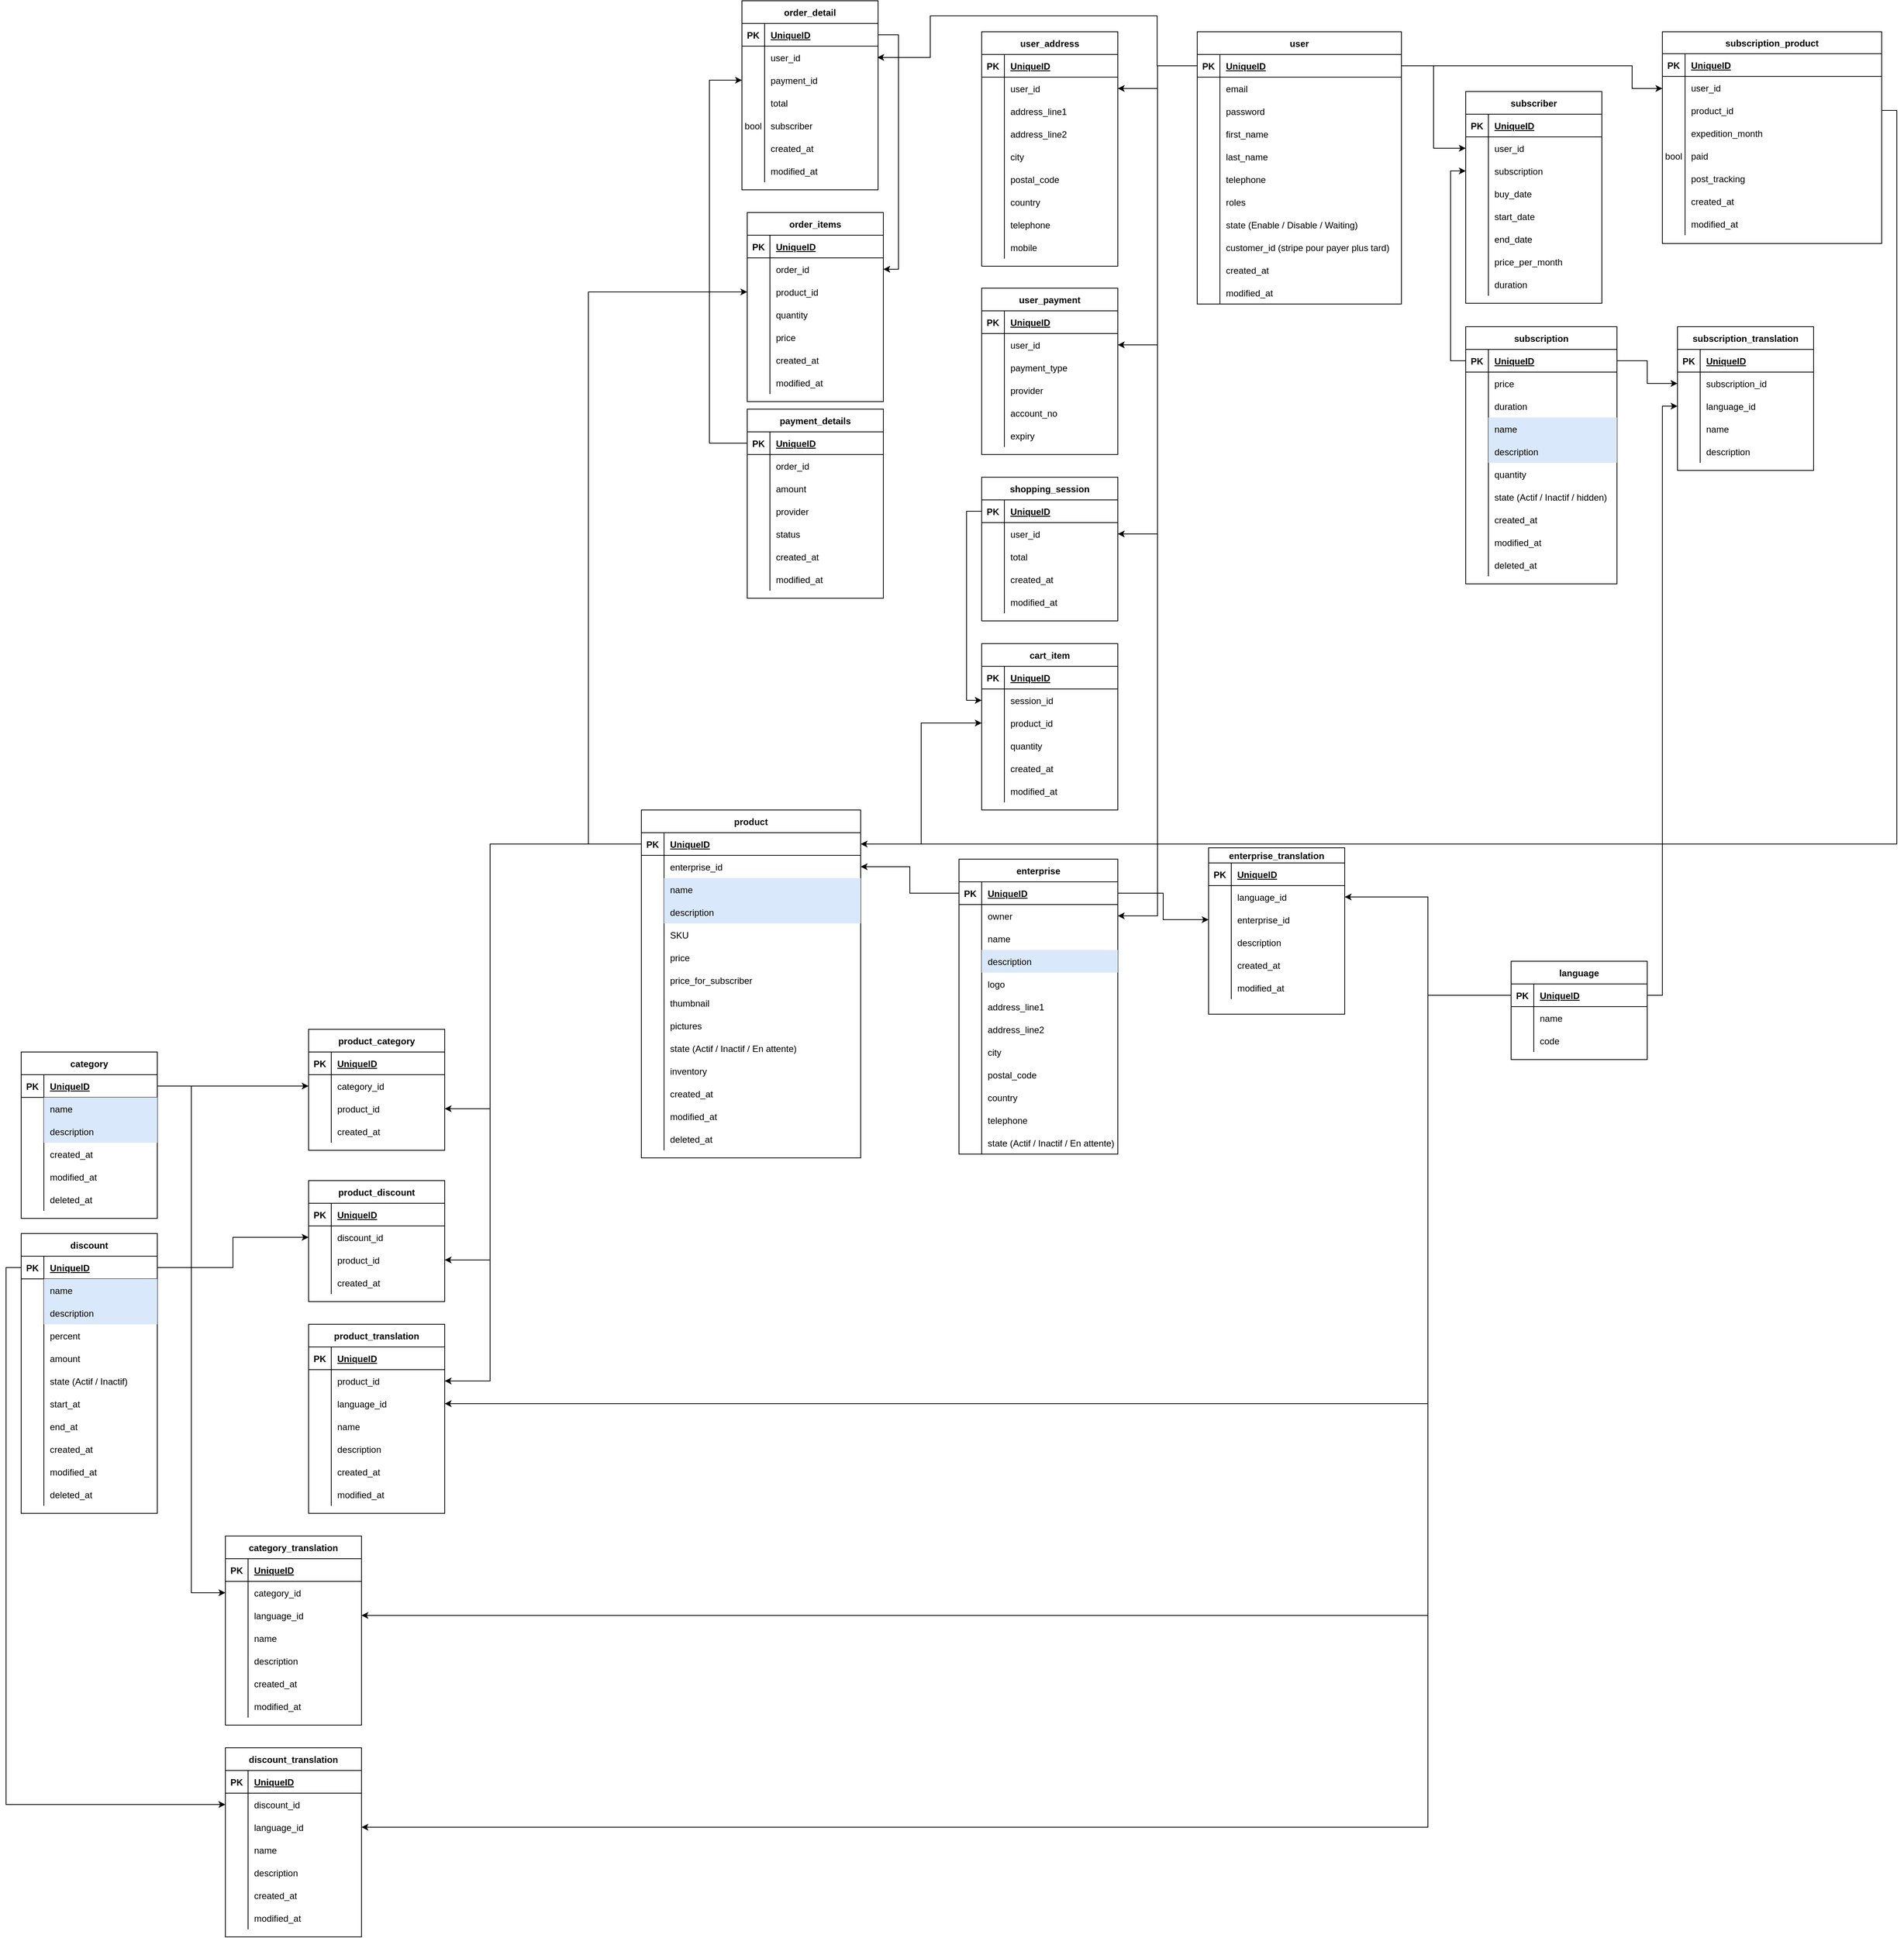 <mxfile version="20.3.7" type="github">
  <diagram id="R2lEEEUBdFMjLlhIrx00" name="Page-1">
    <mxGraphModel dx="4620" dy="767" grid="1" gridSize="10" guides="1" tooltips="1" connect="1" arrows="1" fold="1" page="1" pageScale="1" pageWidth="850" pageHeight="1100" math="0" shadow="0" extFonts="Permanent Marker^https://fonts.googleapis.com/css?family=Permanent+Marker">
      <root>
        <mxCell id="0" />
        <mxCell id="1" parent="0" />
        <mxCell id="m9fb6xsx5yv6Vq4afNrM-1" value="enterprise" style="shape=table;startSize=30;container=1;collapsible=1;childLayout=tableLayout;fixedRows=1;rowLines=0;fontStyle=1;align=center;resizeLast=1;strokeColor=default;fillColor=default;columnLines=1;resizeLastRow=0;arcSize=15;" parent="1" vertex="1">
          <mxGeometry x="-1670" y="1175" width="210" height="390" as="geometry">
            <mxRectangle x="30" y="40" width="110" height="30" as="alternateBounds" />
          </mxGeometry>
        </mxCell>
        <mxCell id="m9fb6xsx5yv6Vq4afNrM-2" value="" style="shape=tableRow;horizontal=0;startSize=0;swimlaneHead=0;swimlaneBody=0;fillColor=none;collapsible=0;dropTarget=0;points=[[0,0.5],[1,0.5]];portConstraint=eastwest;top=0;left=0;right=0;bottom=1;" parent="m9fb6xsx5yv6Vq4afNrM-1" vertex="1">
          <mxGeometry y="30" width="210" height="30" as="geometry" />
        </mxCell>
        <mxCell id="m9fb6xsx5yv6Vq4afNrM-3" value="PK" style="shape=partialRectangle;connectable=0;fillColor=none;top=0;left=0;bottom=0;right=0;fontStyle=1;overflow=hidden;" parent="m9fb6xsx5yv6Vq4afNrM-2" vertex="1">
          <mxGeometry width="30" height="30" as="geometry">
            <mxRectangle width="30" height="30" as="alternateBounds" />
          </mxGeometry>
        </mxCell>
        <mxCell id="m9fb6xsx5yv6Vq4afNrM-4" value="UniqueID" style="shape=partialRectangle;connectable=0;fillColor=none;top=0;left=0;bottom=0;right=0;align=left;spacingLeft=6;fontStyle=5;overflow=hidden;" parent="m9fb6xsx5yv6Vq4afNrM-2" vertex="1">
          <mxGeometry x="30" width="180" height="30" as="geometry">
            <mxRectangle width="180" height="30" as="alternateBounds" />
          </mxGeometry>
        </mxCell>
        <mxCell id="m9fb6xsx5yv6Vq4afNrM-34" style="shape=tableRow;horizontal=0;startSize=0;swimlaneHead=0;swimlaneBody=0;fillColor=none;collapsible=0;dropTarget=0;points=[[0,0.5],[1,0.5]];portConstraint=eastwest;top=0;left=0;right=0;bottom=0;" parent="m9fb6xsx5yv6Vq4afNrM-1" vertex="1">
          <mxGeometry y="60" width="210" height="30" as="geometry" />
        </mxCell>
        <mxCell id="m9fb6xsx5yv6Vq4afNrM-35" style="shape=partialRectangle;connectable=0;fillColor=none;top=0;left=0;bottom=0;right=0;editable=1;overflow=hidden;" parent="m9fb6xsx5yv6Vq4afNrM-34" vertex="1">
          <mxGeometry width="30" height="30" as="geometry">
            <mxRectangle width="30" height="30" as="alternateBounds" />
          </mxGeometry>
        </mxCell>
        <mxCell id="m9fb6xsx5yv6Vq4afNrM-36" value="owner" style="shape=partialRectangle;connectable=0;fillColor=none;top=0;left=0;bottom=0;right=0;align=left;spacingLeft=6;overflow=hidden;" parent="m9fb6xsx5yv6Vq4afNrM-34" vertex="1">
          <mxGeometry x="30" width="180" height="30" as="geometry">
            <mxRectangle width="180" height="30" as="alternateBounds" />
          </mxGeometry>
        </mxCell>
        <mxCell id="m9fb6xsx5yv6Vq4afNrM-5" value="" style="shape=tableRow;horizontal=0;startSize=0;swimlaneHead=0;swimlaneBody=0;fillColor=none;collapsible=0;dropTarget=0;points=[[0,0.5],[1,0.5]];portConstraint=eastwest;top=0;left=0;right=0;bottom=0;" parent="m9fb6xsx5yv6Vq4afNrM-1" vertex="1">
          <mxGeometry y="90" width="210" height="30" as="geometry" />
        </mxCell>
        <mxCell id="m9fb6xsx5yv6Vq4afNrM-6" value="" style="shape=partialRectangle;connectable=0;fillColor=none;top=0;left=0;bottom=0;right=0;editable=1;overflow=hidden;" parent="m9fb6xsx5yv6Vq4afNrM-5" vertex="1">
          <mxGeometry width="30" height="30" as="geometry">
            <mxRectangle width="30" height="30" as="alternateBounds" />
          </mxGeometry>
        </mxCell>
        <mxCell id="m9fb6xsx5yv6Vq4afNrM-7" value="name" style="shape=partialRectangle;connectable=0;fillColor=none;top=0;left=0;bottom=0;right=0;align=left;spacingLeft=6;overflow=hidden;" parent="m9fb6xsx5yv6Vq4afNrM-5" vertex="1">
          <mxGeometry x="30" width="180" height="30" as="geometry">
            <mxRectangle width="180" height="30" as="alternateBounds" />
          </mxGeometry>
        </mxCell>
        <mxCell id="m9fb6xsx5yv6Vq4afNrM-31" style="shape=tableRow;horizontal=0;startSize=0;swimlaneHead=0;swimlaneBody=0;fillColor=none;collapsible=0;dropTarget=0;points=[[0,0.5],[1,0.5]];portConstraint=eastwest;top=0;left=0;right=0;bottom=0;" parent="m9fb6xsx5yv6Vq4afNrM-1" vertex="1">
          <mxGeometry y="120" width="210" height="30" as="geometry" />
        </mxCell>
        <mxCell id="m9fb6xsx5yv6Vq4afNrM-32" style="shape=partialRectangle;connectable=0;fillColor=none;top=0;left=0;bottom=0;right=0;editable=1;overflow=hidden;" parent="m9fb6xsx5yv6Vq4afNrM-31" vertex="1">
          <mxGeometry width="30" height="30" as="geometry">
            <mxRectangle width="30" height="30" as="alternateBounds" />
          </mxGeometry>
        </mxCell>
        <mxCell id="m9fb6xsx5yv6Vq4afNrM-33" value="description" style="shape=partialRectangle;connectable=0;fillColor=#dae8fc;top=0;left=0;bottom=0;right=0;align=left;spacingLeft=6;overflow=hidden;strokeColor=#6c8ebf;" parent="m9fb6xsx5yv6Vq4afNrM-31" vertex="1">
          <mxGeometry x="30" width="180" height="30" as="geometry">
            <mxRectangle width="180" height="30" as="alternateBounds" />
          </mxGeometry>
        </mxCell>
        <mxCell id="m9fb6xsx5yv6Vq4afNrM-8" value="" style="shape=tableRow;horizontal=0;startSize=0;swimlaneHead=0;swimlaneBody=0;fillColor=none;collapsible=0;dropTarget=0;points=[[0,0.5],[1,0.5]];portConstraint=eastwest;top=0;left=0;right=0;bottom=0;" parent="m9fb6xsx5yv6Vq4afNrM-1" vertex="1">
          <mxGeometry y="150" width="210" height="30" as="geometry" />
        </mxCell>
        <mxCell id="m9fb6xsx5yv6Vq4afNrM-9" value="" style="shape=partialRectangle;connectable=0;fillColor=none;top=0;left=0;bottom=0;right=0;editable=1;overflow=hidden;" parent="m9fb6xsx5yv6Vq4afNrM-8" vertex="1">
          <mxGeometry width="30" height="30" as="geometry">
            <mxRectangle width="30" height="30" as="alternateBounds" />
          </mxGeometry>
        </mxCell>
        <mxCell id="m9fb6xsx5yv6Vq4afNrM-10" value="logo" style="shape=partialRectangle;connectable=0;fillColor=none;top=0;left=0;bottom=0;right=0;align=left;spacingLeft=6;overflow=hidden;" parent="m9fb6xsx5yv6Vq4afNrM-8" vertex="1">
          <mxGeometry x="30" width="180" height="30" as="geometry">
            <mxRectangle width="180" height="30" as="alternateBounds" />
          </mxGeometry>
        </mxCell>
        <mxCell id="m9fb6xsx5yv6Vq4afNrM-11" value="" style="shape=tableRow;horizontal=0;startSize=0;swimlaneHead=0;swimlaneBody=0;fillColor=none;collapsible=0;dropTarget=0;points=[[0,0.5],[1,0.5]];portConstraint=eastwest;top=0;left=0;right=0;bottom=0;" parent="m9fb6xsx5yv6Vq4afNrM-1" vertex="1">
          <mxGeometry y="180" width="210" height="30" as="geometry" />
        </mxCell>
        <mxCell id="m9fb6xsx5yv6Vq4afNrM-12" value="" style="shape=partialRectangle;connectable=0;fillColor=none;top=0;left=0;bottom=0;right=0;editable=1;overflow=hidden;" parent="m9fb6xsx5yv6Vq4afNrM-11" vertex="1">
          <mxGeometry width="30" height="30" as="geometry">
            <mxRectangle width="30" height="30" as="alternateBounds" />
          </mxGeometry>
        </mxCell>
        <mxCell id="m9fb6xsx5yv6Vq4afNrM-13" value="address_line1" style="shape=partialRectangle;connectable=0;fillColor=none;top=0;left=0;bottom=0;right=0;align=left;spacingLeft=6;overflow=hidden;" parent="m9fb6xsx5yv6Vq4afNrM-11" vertex="1">
          <mxGeometry x="30" width="180" height="30" as="geometry">
            <mxRectangle width="180" height="30" as="alternateBounds" />
          </mxGeometry>
        </mxCell>
        <mxCell id="t4a9hvBmC44k26dKhqs1-43" value="" style="shape=tableRow;horizontal=0;startSize=0;swimlaneHead=0;swimlaneBody=0;fillColor=none;collapsible=0;dropTarget=0;points=[[0,0.5],[1,0.5]];portConstraint=eastwest;top=0;left=0;right=0;bottom=0;" parent="m9fb6xsx5yv6Vq4afNrM-1" vertex="1">
          <mxGeometry y="210" width="210" height="30" as="geometry" />
        </mxCell>
        <mxCell id="t4a9hvBmC44k26dKhqs1-44" value="" style="shape=partialRectangle;connectable=0;fillColor=none;top=0;left=0;bottom=0;right=0;editable=1;overflow=hidden;" parent="t4a9hvBmC44k26dKhqs1-43" vertex="1">
          <mxGeometry width="30" height="30" as="geometry">
            <mxRectangle width="30" height="30" as="alternateBounds" />
          </mxGeometry>
        </mxCell>
        <mxCell id="t4a9hvBmC44k26dKhqs1-45" value="address_line2" style="shape=partialRectangle;connectable=0;fillColor=none;top=0;left=0;bottom=0;right=0;align=left;spacingLeft=6;overflow=hidden;" parent="t4a9hvBmC44k26dKhqs1-43" vertex="1">
          <mxGeometry x="30" width="180" height="30" as="geometry">
            <mxRectangle width="180" height="30" as="alternateBounds" />
          </mxGeometry>
        </mxCell>
        <mxCell id="t4a9hvBmC44k26dKhqs1-46" value="" style="shape=tableRow;horizontal=0;startSize=0;swimlaneHead=0;swimlaneBody=0;fillColor=none;collapsible=0;dropTarget=0;points=[[0,0.5],[1,0.5]];portConstraint=eastwest;top=0;left=0;right=0;bottom=0;" parent="m9fb6xsx5yv6Vq4afNrM-1" vertex="1">
          <mxGeometry y="240" width="210" height="30" as="geometry" />
        </mxCell>
        <mxCell id="t4a9hvBmC44k26dKhqs1-47" value="" style="shape=partialRectangle;connectable=0;fillColor=none;top=0;left=0;bottom=0;right=0;editable=1;overflow=hidden;" parent="t4a9hvBmC44k26dKhqs1-46" vertex="1">
          <mxGeometry width="30" height="30" as="geometry">
            <mxRectangle width="30" height="30" as="alternateBounds" />
          </mxGeometry>
        </mxCell>
        <mxCell id="t4a9hvBmC44k26dKhqs1-48" value="city" style="shape=partialRectangle;connectable=0;fillColor=none;top=0;left=0;bottom=0;right=0;align=left;spacingLeft=6;overflow=hidden;" parent="t4a9hvBmC44k26dKhqs1-46" vertex="1">
          <mxGeometry x="30" width="180" height="30" as="geometry">
            <mxRectangle width="180" height="30" as="alternateBounds" />
          </mxGeometry>
        </mxCell>
        <mxCell id="t4a9hvBmC44k26dKhqs1-49" value="" style="shape=tableRow;horizontal=0;startSize=0;swimlaneHead=0;swimlaneBody=0;fillColor=none;collapsible=0;dropTarget=0;points=[[0,0.5],[1,0.5]];portConstraint=eastwest;top=0;left=0;right=0;bottom=0;" parent="m9fb6xsx5yv6Vq4afNrM-1" vertex="1">
          <mxGeometry y="270" width="210" height="30" as="geometry" />
        </mxCell>
        <mxCell id="t4a9hvBmC44k26dKhqs1-50" value="" style="shape=partialRectangle;connectable=0;fillColor=none;top=0;left=0;bottom=0;right=0;editable=1;overflow=hidden;" parent="t4a9hvBmC44k26dKhqs1-49" vertex="1">
          <mxGeometry width="30" height="30" as="geometry">
            <mxRectangle width="30" height="30" as="alternateBounds" />
          </mxGeometry>
        </mxCell>
        <mxCell id="t4a9hvBmC44k26dKhqs1-51" value="postal_code" style="shape=partialRectangle;connectable=0;fillColor=none;top=0;left=0;bottom=0;right=0;align=left;spacingLeft=6;overflow=hidden;" parent="t4a9hvBmC44k26dKhqs1-49" vertex="1">
          <mxGeometry x="30" width="180" height="30" as="geometry">
            <mxRectangle width="180" height="30" as="alternateBounds" />
          </mxGeometry>
        </mxCell>
        <mxCell id="t4a9hvBmC44k26dKhqs1-52" value="" style="shape=tableRow;horizontal=0;startSize=0;swimlaneHead=0;swimlaneBody=0;fillColor=none;collapsible=0;dropTarget=0;points=[[0,0.5],[1,0.5]];portConstraint=eastwest;top=0;left=0;right=0;bottom=0;" parent="m9fb6xsx5yv6Vq4afNrM-1" vertex="1">
          <mxGeometry y="300" width="210" height="30" as="geometry" />
        </mxCell>
        <mxCell id="t4a9hvBmC44k26dKhqs1-53" value="" style="shape=partialRectangle;connectable=0;fillColor=none;top=0;left=0;bottom=0;right=0;editable=1;overflow=hidden;" parent="t4a9hvBmC44k26dKhqs1-52" vertex="1">
          <mxGeometry width="30" height="30" as="geometry">
            <mxRectangle width="30" height="30" as="alternateBounds" />
          </mxGeometry>
        </mxCell>
        <mxCell id="t4a9hvBmC44k26dKhqs1-54" value="country" style="shape=partialRectangle;connectable=0;fillColor=none;top=0;left=0;bottom=0;right=0;align=left;spacingLeft=6;overflow=hidden;" parent="t4a9hvBmC44k26dKhqs1-52" vertex="1">
          <mxGeometry x="30" width="180" height="30" as="geometry">
            <mxRectangle width="180" height="30" as="alternateBounds" />
          </mxGeometry>
        </mxCell>
        <mxCell id="m9fb6xsx5yv6Vq4afNrM-28" style="shape=tableRow;horizontal=0;startSize=0;swimlaneHead=0;swimlaneBody=0;fillColor=none;collapsible=0;dropTarget=0;points=[[0,0.5],[1,0.5]];portConstraint=eastwest;top=0;left=0;right=0;bottom=0;" parent="m9fb6xsx5yv6Vq4afNrM-1" vertex="1">
          <mxGeometry y="330" width="210" height="30" as="geometry" />
        </mxCell>
        <mxCell id="m9fb6xsx5yv6Vq4afNrM-29" style="shape=partialRectangle;connectable=0;fillColor=none;top=0;left=0;bottom=0;right=0;editable=1;overflow=hidden;" parent="m9fb6xsx5yv6Vq4afNrM-28" vertex="1">
          <mxGeometry width="30" height="30" as="geometry">
            <mxRectangle width="30" height="30" as="alternateBounds" />
          </mxGeometry>
        </mxCell>
        <mxCell id="m9fb6xsx5yv6Vq4afNrM-30" value="telephone" style="shape=partialRectangle;connectable=0;fillColor=none;top=0;left=0;bottom=0;right=0;align=left;spacingLeft=6;overflow=hidden;" parent="m9fb6xsx5yv6Vq4afNrM-28" vertex="1">
          <mxGeometry x="30" width="180" height="30" as="geometry">
            <mxRectangle width="180" height="30" as="alternateBounds" />
          </mxGeometry>
        </mxCell>
        <mxCell id="m9fb6xsx5yv6Vq4afNrM-97" style="shape=tableRow;horizontal=0;startSize=0;swimlaneHead=0;swimlaneBody=0;fillColor=none;collapsible=0;dropTarget=0;points=[[0,0.5],[1,0.5]];portConstraint=eastwest;top=0;left=0;right=0;bottom=0;" parent="m9fb6xsx5yv6Vq4afNrM-1" vertex="1">
          <mxGeometry y="360" width="210" height="30" as="geometry" />
        </mxCell>
        <mxCell id="m9fb6xsx5yv6Vq4afNrM-98" style="shape=partialRectangle;connectable=0;fillColor=none;top=0;left=0;bottom=0;right=0;editable=1;overflow=hidden;" parent="m9fb6xsx5yv6Vq4afNrM-97" vertex="1">
          <mxGeometry width="30" height="30" as="geometry">
            <mxRectangle width="30" height="30" as="alternateBounds" />
          </mxGeometry>
        </mxCell>
        <mxCell id="m9fb6xsx5yv6Vq4afNrM-99" value="state (Actif / Inactif / En attente)" style="shape=partialRectangle;connectable=0;fillColor=none;top=0;left=0;bottom=0;right=0;align=left;spacingLeft=6;overflow=hidden;" parent="m9fb6xsx5yv6Vq4afNrM-97" vertex="1">
          <mxGeometry x="30" width="180" height="30" as="geometry">
            <mxRectangle width="180" height="30" as="alternateBounds" />
          </mxGeometry>
        </mxCell>
        <mxCell id="m9fb6xsx5yv6Vq4afNrM-40" value="product" style="shape=table;startSize=30;container=1;collapsible=1;childLayout=tableLayout;fixedRows=1;rowLines=0;fontStyle=1;align=center;resizeLast=1;strokeColor=default;fillColor=default;" parent="1" vertex="1">
          <mxGeometry x="-2090" y="1110" width="290" height="460" as="geometry" />
        </mxCell>
        <mxCell id="m9fb6xsx5yv6Vq4afNrM-41" value="" style="shape=tableRow;horizontal=0;startSize=0;swimlaneHead=0;swimlaneBody=0;fillColor=none;collapsible=0;dropTarget=0;points=[[0,0.5],[1,0.5]];portConstraint=eastwest;top=0;left=0;right=0;bottom=1;strokeColor=default;" parent="m9fb6xsx5yv6Vq4afNrM-40" vertex="1">
          <mxGeometry y="30" width="290" height="30" as="geometry" />
        </mxCell>
        <mxCell id="m9fb6xsx5yv6Vq4afNrM-42" value="PK" style="shape=partialRectangle;connectable=0;fillColor=none;top=0;left=0;bottom=0;right=0;fontStyle=1;overflow=hidden;strokeColor=default;" parent="m9fb6xsx5yv6Vq4afNrM-41" vertex="1">
          <mxGeometry width="30" height="30" as="geometry">
            <mxRectangle width="30" height="30" as="alternateBounds" />
          </mxGeometry>
        </mxCell>
        <mxCell id="m9fb6xsx5yv6Vq4afNrM-43" value="UniqueID" style="shape=partialRectangle;connectable=0;fillColor=none;top=0;left=0;bottom=0;right=0;align=left;spacingLeft=6;fontStyle=5;overflow=hidden;strokeColor=default;" parent="m9fb6xsx5yv6Vq4afNrM-41" vertex="1">
          <mxGeometry x="30" width="260" height="30" as="geometry">
            <mxRectangle width="260" height="30" as="alternateBounds" />
          </mxGeometry>
        </mxCell>
        <mxCell id="m9fb6xsx5yv6Vq4afNrM-74" style="shape=tableRow;horizontal=0;startSize=0;swimlaneHead=0;swimlaneBody=0;fillColor=none;collapsible=0;dropTarget=0;points=[[0,0.5],[1,0.5]];portConstraint=eastwest;top=0;left=0;right=0;bottom=0;strokeColor=default;" parent="m9fb6xsx5yv6Vq4afNrM-40" vertex="1">
          <mxGeometry y="60" width="290" height="30" as="geometry" />
        </mxCell>
        <mxCell id="m9fb6xsx5yv6Vq4afNrM-75" style="shape=partialRectangle;connectable=0;fillColor=none;top=0;left=0;bottom=0;right=0;editable=1;overflow=hidden;strokeColor=default;" parent="m9fb6xsx5yv6Vq4afNrM-74" vertex="1">
          <mxGeometry width="30" height="30" as="geometry">
            <mxRectangle width="30" height="30" as="alternateBounds" />
          </mxGeometry>
        </mxCell>
        <mxCell id="m9fb6xsx5yv6Vq4afNrM-76" value="enterprise_id" style="shape=partialRectangle;connectable=0;fillColor=none;top=0;left=0;bottom=0;right=0;align=left;spacingLeft=6;overflow=hidden;strokeColor=default;" parent="m9fb6xsx5yv6Vq4afNrM-74" vertex="1">
          <mxGeometry x="30" width="260" height="30" as="geometry">
            <mxRectangle width="260" height="30" as="alternateBounds" />
          </mxGeometry>
        </mxCell>
        <mxCell id="m9fb6xsx5yv6Vq4afNrM-44" value="" style="shape=tableRow;horizontal=0;startSize=0;swimlaneHead=0;swimlaneBody=0;fillColor=none;collapsible=0;dropTarget=0;points=[[0,0.5],[1,0.5]];portConstraint=eastwest;top=0;left=0;right=0;bottom=0;strokeColor=default;" parent="m9fb6xsx5yv6Vq4afNrM-40" vertex="1">
          <mxGeometry y="90" width="290" height="30" as="geometry" />
        </mxCell>
        <mxCell id="m9fb6xsx5yv6Vq4afNrM-45" value="" style="shape=partialRectangle;connectable=0;fillColor=none;top=0;left=0;bottom=0;right=0;editable=1;overflow=hidden;strokeColor=default;" parent="m9fb6xsx5yv6Vq4afNrM-44" vertex="1">
          <mxGeometry width="30" height="30" as="geometry">
            <mxRectangle width="30" height="30" as="alternateBounds" />
          </mxGeometry>
        </mxCell>
        <mxCell id="m9fb6xsx5yv6Vq4afNrM-46" value="name" style="shape=partialRectangle;connectable=0;fillColor=#dae8fc;top=0;left=0;bottom=0;right=0;align=left;spacingLeft=6;overflow=hidden;strokeColor=#6c8ebf;" parent="m9fb6xsx5yv6Vq4afNrM-44" vertex="1">
          <mxGeometry x="30" width="260" height="30" as="geometry">
            <mxRectangle width="260" height="30" as="alternateBounds" />
          </mxGeometry>
        </mxCell>
        <mxCell id="m9fb6xsx5yv6Vq4afNrM-56" style="shape=tableRow;horizontal=0;startSize=0;swimlaneHead=0;swimlaneBody=0;fillColor=none;collapsible=0;dropTarget=0;points=[[0,0.5],[1,0.5]];portConstraint=eastwest;top=0;left=0;right=0;bottom=0;strokeColor=default;" parent="m9fb6xsx5yv6Vq4afNrM-40" vertex="1">
          <mxGeometry y="120" width="290" height="30" as="geometry" />
        </mxCell>
        <mxCell id="m9fb6xsx5yv6Vq4afNrM-57" style="shape=partialRectangle;connectable=0;fillColor=none;top=0;left=0;bottom=0;right=0;editable=1;overflow=hidden;strokeColor=default;" parent="m9fb6xsx5yv6Vq4afNrM-56" vertex="1">
          <mxGeometry width="30" height="30" as="geometry">
            <mxRectangle width="30" height="30" as="alternateBounds" />
          </mxGeometry>
        </mxCell>
        <mxCell id="m9fb6xsx5yv6Vq4afNrM-58" value="description" style="shape=partialRectangle;connectable=0;fillColor=#dae8fc;top=0;left=0;bottom=0;right=0;align=left;spacingLeft=6;overflow=hidden;strokeColor=#6c8ebf;" parent="m9fb6xsx5yv6Vq4afNrM-56" vertex="1">
          <mxGeometry x="30" width="260" height="30" as="geometry">
            <mxRectangle width="260" height="30" as="alternateBounds" />
          </mxGeometry>
        </mxCell>
        <mxCell id="m9fb6xsx5yv6Vq4afNrM-53" style="shape=tableRow;horizontal=0;startSize=0;swimlaneHead=0;swimlaneBody=0;fillColor=none;collapsible=0;dropTarget=0;points=[[0,0.5],[1,0.5]];portConstraint=eastwest;top=0;left=0;right=0;bottom=0;strokeColor=default;" parent="m9fb6xsx5yv6Vq4afNrM-40" vertex="1">
          <mxGeometry y="150" width="290" height="30" as="geometry" />
        </mxCell>
        <mxCell id="m9fb6xsx5yv6Vq4afNrM-54" style="shape=partialRectangle;connectable=0;fillColor=none;top=0;left=0;bottom=0;right=0;editable=1;overflow=hidden;strokeColor=default;" parent="m9fb6xsx5yv6Vq4afNrM-53" vertex="1">
          <mxGeometry width="30" height="30" as="geometry">
            <mxRectangle width="30" height="30" as="alternateBounds" />
          </mxGeometry>
        </mxCell>
        <mxCell id="m9fb6xsx5yv6Vq4afNrM-55" value="SKU" style="shape=partialRectangle;connectable=0;fillColor=none;top=0;left=0;bottom=0;right=0;align=left;spacingLeft=6;overflow=hidden;strokeColor=default;" parent="m9fb6xsx5yv6Vq4afNrM-53" vertex="1">
          <mxGeometry x="30" width="260" height="30" as="geometry">
            <mxRectangle width="260" height="30" as="alternateBounds" />
          </mxGeometry>
        </mxCell>
        <mxCell id="m9fb6xsx5yv6Vq4afNrM-65" style="shape=tableRow;horizontal=0;startSize=0;swimlaneHead=0;swimlaneBody=0;fillColor=none;collapsible=0;dropTarget=0;points=[[0,0.5],[1,0.5]];portConstraint=eastwest;top=0;left=0;right=0;bottom=0;strokeColor=default;" parent="m9fb6xsx5yv6Vq4afNrM-40" vertex="1">
          <mxGeometry y="180" width="290" height="30" as="geometry" />
        </mxCell>
        <mxCell id="m9fb6xsx5yv6Vq4afNrM-66" style="shape=partialRectangle;connectable=0;fillColor=none;top=0;left=0;bottom=0;right=0;editable=1;overflow=hidden;strokeColor=default;" parent="m9fb6xsx5yv6Vq4afNrM-65" vertex="1">
          <mxGeometry width="30" height="30" as="geometry">
            <mxRectangle width="30" height="30" as="alternateBounds" />
          </mxGeometry>
        </mxCell>
        <mxCell id="m9fb6xsx5yv6Vq4afNrM-67" value="price" style="shape=partialRectangle;connectable=0;fillColor=none;top=0;left=0;bottom=0;right=0;align=left;spacingLeft=6;overflow=hidden;strokeColor=default;" parent="m9fb6xsx5yv6Vq4afNrM-65" vertex="1">
          <mxGeometry x="30" width="260" height="30" as="geometry">
            <mxRectangle width="260" height="30" as="alternateBounds" />
          </mxGeometry>
        </mxCell>
        <mxCell id="m9fb6xsx5yv6Vq4afNrM-68" style="shape=tableRow;horizontal=0;startSize=0;swimlaneHead=0;swimlaneBody=0;fillColor=none;collapsible=0;dropTarget=0;points=[[0,0.5],[1,0.5]];portConstraint=eastwest;top=0;left=0;right=0;bottom=0;strokeColor=default;" parent="m9fb6xsx5yv6Vq4afNrM-40" vertex="1">
          <mxGeometry y="210" width="290" height="30" as="geometry" />
        </mxCell>
        <mxCell id="m9fb6xsx5yv6Vq4afNrM-69" style="shape=partialRectangle;connectable=0;fillColor=none;top=0;left=0;bottom=0;right=0;editable=1;overflow=hidden;strokeColor=default;" parent="m9fb6xsx5yv6Vq4afNrM-68" vertex="1">
          <mxGeometry width="30" height="30" as="geometry">
            <mxRectangle width="30" height="30" as="alternateBounds" />
          </mxGeometry>
        </mxCell>
        <mxCell id="m9fb6xsx5yv6Vq4afNrM-70" value="price_for_subscriber" style="shape=partialRectangle;connectable=0;fillColor=none;top=0;left=0;bottom=0;right=0;align=left;spacingLeft=6;overflow=hidden;strokeColor=default;" parent="m9fb6xsx5yv6Vq4afNrM-68" vertex="1">
          <mxGeometry x="30" width="260" height="30" as="geometry">
            <mxRectangle width="260" height="30" as="alternateBounds" />
          </mxGeometry>
        </mxCell>
        <mxCell id="m9fb6xsx5yv6Vq4afNrM-47" value="" style="shape=tableRow;horizontal=0;startSize=0;swimlaneHead=0;swimlaneBody=0;fillColor=none;collapsible=0;dropTarget=0;points=[[0,0.5],[1,0.5]];portConstraint=eastwest;top=0;left=0;right=0;bottom=0;strokeColor=default;" parent="m9fb6xsx5yv6Vq4afNrM-40" vertex="1">
          <mxGeometry y="240" width="290" height="30" as="geometry" />
        </mxCell>
        <mxCell id="m9fb6xsx5yv6Vq4afNrM-48" value="" style="shape=partialRectangle;connectable=0;fillColor=none;top=0;left=0;bottom=0;right=0;editable=1;overflow=hidden;strokeColor=default;" parent="m9fb6xsx5yv6Vq4afNrM-47" vertex="1">
          <mxGeometry width="30" height="30" as="geometry">
            <mxRectangle width="30" height="30" as="alternateBounds" />
          </mxGeometry>
        </mxCell>
        <mxCell id="m9fb6xsx5yv6Vq4afNrM-49" value="thumbnail" style="shape=partialRectangle;connectable=0;fillColor=none;top=0;left=0;bottom=0;right=0;align=left;spacingLeft=6;overflow=hidden;strokeColor=default;" parent="m9fb6xsx5yv6Vq4afNrM-47" vertex="1">
          <mxGeometry x="30" width="260" height="30" as="geometry">
            <mxRectangle width="260" height="30" as="alternateBounds" />
          </mxGeometry>
        </mxCell>
        <mxCell id="m9fb6xsx5yv6Vq4afNrM-50" value="" style="shape=tableRow;horizontal=0;startSize=0;swimlaneHead=0;swimlaneBody=0;fillColor=none;collapsible=0;dropTarget=0;points=[[0,0.5],[1,0.5]];portConstraint=eastwest;top=0;left=0;right=0;bottom=0;strokeColor=default;" parent="m9fb6xsx5yv6Vq4afNrM-40" vertex="1">
          <mxGeometry y="270" width="290" height="30" as="geometry" />
        </mxCell>
        <mxCell id="m9fb6xsx5yv6Vq4afNrM-51" value="" style="shape=partialRectangle;connectable=0;fillColor=none;top=0;left=0;bottom=0;right=0;editable=1;overflow=hidden;strokeColor=default;" parent="m9fb6xsx5yv6Vq4afNrM-50" vertex="1">
          <mxGeometry width="30" height="30" as="geometry">
            <mxRectangle width="30" height="30" as="alternateBounds" />
          </mxGeometry>
        </mxCell>
        <mxCell id="m9fb6xsx5yv6Vq4afNrM-52" value="pictures" style="shape=partialRectangle;connectable=0;fillColor=none;top=0;left=0;bottom=0;right=0;align=left;spacingLeft=6;overflow=hidden;strokeColor=default;" parent="m9fb6xsx5yv6Vq4afNrM-50" vertex="1">
          <mxGeometry x="30" width="260" height="30" as="geometry">
            <mxRectangle width="260" height="30" as="alternateBounds" />
          </mxGeometry>
        </mxCell>
        <mxCell id="m9fb6xsx5yv6Vq4afNrM-101" style="shape=tableRow;horizontal=0;startSize=0;swimlaneHead=0;swimlaneBody=0;fillColor=none;collapsible=0;dropTarget=0;points=[[0,0.5],[1,0.5]];portConstraint=eastwest;top=0;left=0;right=0;bottom=0;strokeColor=default;" parent="m9fb6xsx5yv6Vq4afNrM-40" vertex="1">
          <mxGeometry y="300" width="290" height="30" as="geometry" />
        </mxCell>
        <mxCell id="m9fb6xsx5yv6Vq4afNrM-102" style="shape=partialRectangle;connectable=0;fillColor=none;top=0;left=0;bottom=0;right=0;editable=1;overflow=hidden;strokeColor=default;" parent="m9fb6xsx5yv6Vq4afNrM-101" vertex="1">
          <mxGeometry width="30" height="30" as="geometry">
            <mxRectangle width="30" height="30" as="alternateBounds" />
          </mxGeometry>
        </mxCell>
        <mxCell id="m9fb6xsx5yv6Vq4afNrM-103" value="state (Actif / Inactif / En attente)" style="shape=partialRectangle;connectable=0;fillColor=none;top=0;left=0;bottom=0;right=0;align=left;spacingLeft=6;overflow=hidden;strokeColor=default;" parent="m9fb6xsx5yv6Vq4afNrM-101" vertex="1">
          <mxGeometry x="30" width="260" height="30" as="geometry">
            <mxRectangle width="260" height="30" as="alternateBounds" />
          </mxGeometry>
        </mxCell>
        <mxCell id="t4a9hvBmC44k26dKhqs1-28" style="shape=tableRow;horizontal=0;startSize=0;swimlaneHead=0;swimlaneBody=0;fillColor=none;collapsible=0;dropTarget=0;points=[[0,0.5],[1,0.5]];portConstraint=eastwest;top=0;left=0;right=0;bottom=0;strokeColor=default;" parent="m9fb6xsx5yv6Vq4afNrM-40" vertex="1">
          <mxGeometry y="330" width="290" height="30" as="geometry" />
        </mxCell>
        <mxCell id="t4a9hvBmC44k26dKhqs1-29" style="shape=partialRectangle;connectable=0;fillColor=none;top=0;left=0;bottom=0;right=0;editable=1;overflow=hidden;strokeColor=default;" parent="t4a9hvBmC44k26dKhqs1-28" vertex="1">
          <mxGeometry width="30" height="30" as="geometry">
            <mxRectangle width="30" height="30" as="alternateBounds" />
          </mxGeometry>
        </mxCell>
        <mxCell id="t4a9hvBmC44k26dKhqs1-30" value="inventory" style="shape=partialRectangle;connectable=0;fillColor=none;top=0;left=0;bottom=0;right=0;align=left;spacingLeft=6;overflow=hidden;strokeColor=default;" parent="t4a9hvBmC44k26dKhqs1-28" vertex="1">
          <mxGeometry x="30" width="260" height="30" as="geometry">
            <mxRectangle width="260" height="30" as="alternateBounds" />
          </mxGeometry>
        </mxCell>
        <mxCell id="t4a9hvBmC44k26dKhqs1-34" style="shape=tableRow;horizontal=0;startSize=0;swimlaneHead=0;swimlaneBody=0;fillColor=none;collapsible=0;dropTarget=0;points=[[0,0.5],[1,0.5]];portConstraint=eastwest;top=0;left=0;right=0;bottom=0;strokeColor=default;" parent="m9fb6xsx5yv6Vq4afNrM-40" vertex="1">
          <mxGeometry y="360" width="290" height="30" as="geometry" />
        </mxCell>
        <mxCell id="t4a9hvBmC44k26dKhqs1-35" style="shape=partialRectangle;connectable=0;fillColor=none;top=0;left=0;bottom=0;right=0;editable=1;overflow=hidden;strokeColor=default;" parent="t4a9hvBmC44k26dKhqs1-34" vertex="1">
          <mxGeometry width="30" height="30" as="geometry">
            <mxRectangle width="30" height="30" as="alternateBounds" />
          </mxGeometry>
        </mxCell>
        <mxCell id="t4a9hvBmC44k26dKhqs1-36" value="created_at" style="shape=partialRectangle;connectable=0;fillColor=none;top=0;left=0;bottom=0;right=0;align=left;spacingLeft=6;overflow=hidden;strokeColor=default;" parent="t4a9hvBmC44k26dKhqs1-34" vertex="1">
          <mxGeometry x="30" width="260" height="30" as="geometry">
            <mxRectangle width="260" height="30" as="alternateBounds" />
          </mxGeometry>
        </mxCell>
        <mxCell id="t4a9hvBmC44k26dKhqs1-37" style="shape=tableRow;horizontal=0;startSize=0;swimlaneHead=0;swimlaneBody=0;fillColor=none;collapsible=0;dropTarget=0;points=[[0,0.5],[1,0.5]];portConstraint=eastwest;top=0;left=0;right=0;bottom=0;strokeColor=default;" parent="m9fb6xsx5yv6Vq4afNrM-40" vertex="1">
          <mxGeometry y="390" width="290" height="30" as="geometry" />
        </mxCell>
        <mxCell id="t4a9hvBmC44k26dKhqs1-38" style="shape=partialRectangle;connectable=0;fillColor=none;top=0;left=0;bottom=0;right=0;editable=1;overflow=hidden;strokeColor=default;" parent="t4a9hvBmC44k26dKhqs1-37" vertex="1">
          <mxGeometry width="30" height="30" as="geometry">
            <mxRectangle width="30" height="30" as="alternateBounds" />
          </mxGeometry>
        </mxCell>
        <mxCell id="t4a9hvBmC44k26dKhqs1-39" value="modified_at" style="shape=partialRectangle;connectable=0;fillColor=none;top=0;left=0;bottom=0;right=0;align=left;spacingLeft=6;overflow=hidden;strokeColor=default;" parent="t4a9hvBmC44k26dKhqs1-37" vertex="1">
          <mxGeometry x="30" width="260" height="30" as="geometry">
            <mxRectangle width="260" height="30" as="alternateBounds" />
          </mxGeometry>
        </mxCell>
        <mxCell id="t4a9hvBmC44k26dKhqs1-40" style="shape=tableRow;horizontal=0;startSize=0;swimlaneHead=0;swimlaneBody=0;fillColor=none;collapsible=0;dropTarget=0;points=[[0,0.5],[1,0.5]];portConstraint=eastwest;top=0;left=0;right=0;bottom=0;strokeColor=default;" parent="m9fb6xsx5yv6Vq4afNrM-40" vertex="1">
          <mxGeometry y="420" width="290" height="30" as="geometry" />
        </mxCell>
        <mxCell id="t4a9hvBmC44k26dKhqs1-41" style="shape=partialRectangle;connectable=0;fillColor=none;top=0;left=0;bottom=0;right=0;editable=1;overflow=hidden;strokeColor=default;" parent="t4a9hvBmC44k26dKhqs1-40" vertex="1">
          <mxGeometry width="30" height="30" as="geometry">
            <mxRectangle width="30" height="30" as="alternateBounds" />
          </mxGeometry>
        </mxCell>
        <mxCell id="t4a9hvBmC44k26dKhqs1-42" value="deleted_at" style="shape=partialRectangle;connectable=0;fillColor=none;top=0;left=0;bottom=0;right=0;align=left;spacingLeft=6;overflow=hidden;strokeColor=default;" parent="t4a9hvBmC44k26dKhqs1-40" vertex="1">
          <mxGeometry x="30" width="260" height="30" as="geometry">
            <mxRectangle width="260" height="30" as="alternateBounds" />
          </mxGeometry>
        </mxCell>
        <mxCell id="m9fb6xsx5yv6Vq4afNrM-81" value="user" style="shape=table;startSize=30;container=1;collapsible=1;childLayout=tableLayout;fixedRows=1;rowLines=0;fontStyle=1;align=center;resizeLast=1;strokeColor=default;fillColor=default;" parent="1" vertex="1">
          <mxGeometry x="-1355" y="81" width="270" height="360" as="geometry" />
        </mxCell>
        <mxCell id="m9fb6xsx5yv6Vq4afNrM-82" value="" style="shape=tableRow;horizontal=0;startSize=0;swimlaneHead=0;swimlaneBody=0;fillColor=none;collapsible=0;dropTarget=0;points=[[0,0.5],[1,0.5]];portConstraint=eastwest;top=0;left=0;right=0;bottom=1;strokeColor=default;" parent="m9fb6xsx5yv6Vq4afNrM-81" vertex="1">
          <mxGeometry y="30" width="270" height="30" as="geometry" />
        </mxCell>
        <mxCell id="m9fb6xsx5yv6Vq4afNrM-83" value="PK" style="shape=partialRectangle;connectable=0;fillColor=none;top=0;left=0;bottom=0;right=0;fontStyle=1;overflow=hidden;strokeColor=default;" parent="m9fb6xsx5yv6Vq4afNrM-82" vertex="1">
          <mxGeometry width="30" height="30" as="geometry">
            <mxRectangle width="30" height="30" as="alternateBounds" />
          </mxGeometry>
        </mxCell>
        <mxCell id="m9fb6xsx5yv6Vq4afNrM-84" value="UniqueID" style="shape=partialRectangle;connectable=0;fillColor=none;top=0;left=0;bottom=0;right=0;align=left;spacingLeft=6;fontStyle=5;overflow=hidden;strokeColor=default;" parent="m9fb6xsx5yv6Vq4afNrM-82" vertex="1">
          <mxGeometry x="30" width="240" height="30" as="geometry">
            <mxRectangle width="240" height="30" as="alternateBounds" />
          </mxGeometry>
        </mxCell>
        <mxCell id="m9fb6xsx5yv6Vq4afNrM-85" value="" style="shape=tableRow;horizontal=0;startSize=0;swimlaneHead=0;swimlaneBody=0;fillColor=none;collapsible=0;dropTarget=0;points=[[0,0.5],[1,0.5]];portConstraint=eastwest;top=0;left=0;right=0;bottom=0;strokeColor=default;" parent="m9fb6xsx5yv6Vq4afNrM-81" vertex="1">
          <mxGeometry y="60" width="270" height="30" as="geometry" />
        </mxCell>
        <mxCell id="m9fb6xsx5yv6Vq4afNrM-86" value="" style="shape=partialRectangle;connectable=0;fillColor=none;top=0;left=0;bottom=0;right=0;editable=1;overflow=hidden;strokeColor=default;" parent="m9fb6xsx5yv6Vq4afNrM-85" vertex="1">
          <mxGeometry width="30" height="30" as="geometry">
            <mxRectangle width="30" height="30" as="alternateBounds" />
          </mxGeometry>
        </mxCell>
        <mxCell id="m9fb6xsx5yv6Vq4afNrM-87" value="email" style="shape=partialRectangle;connectable=0;fillColor=none;top=0;left=0;bottom=0;right=0;align=left;spacingLeft=6;overflow=hidden;strokeColor=default;" parent="m9fb6xsx5yv6Vq4afNrM-85" vertex="1">
          <mxGeometry x="30" width="240" height="30" as="geometry">
            <mxRectangle width="240" height="30" as="alternateBounds" />
          </mxGeometry>
        </mxCell>
        <mxCell id="m9fb6xsx5yv6Vq4afNrM-91" value="" style="shape=tableRow;horizontal=0;startSize=0;swimlaneHead=0;swimlaneBody=0;fillColor=none;collapsible=0;dropTarget=0;points=[[0,0.5],[1,0.5]];portConstraint=eastwest;top=0;left=0;right=0;bottom=0;strokeColor=default;" parent="m9fb6xsx5yv6Vq4afNrM-81" vertex="1">
          <mxGeometry y="90" width="270" height="30" as="geometry" />
        </mxCell>
        <mxCell id="m9fb6xsx5yv6Vq4afNrM-92" value="" style="shape=partialRectangle;connectable=0;fillColor=none;top=0;left=0;bottom=0;right=0;editable=1;overflow=hidden;strokeColor=default;" parent="m9fb6xsx5yv6Vq4afNrM-91" vertex="1">
          <mxGeometry width="30" height="30" as="geometry">
            <mxRectangle width="30" height="30" as="alternateBounds" />
          </mxGeometry>
        </mxCell>
        <mxCell id="m9fb6xsx5yv6Vq4afNrM-93" value="password" style="shape=partialRectangle;connectable=0;fillColor=none;top=0;left=0;bottom=0;right=0;align=left;spacingLeft=6;overflow=hidden;strokeColor=default;" parent="m9fb6xsx5yv6Vq4afNrM-91" vertex="1">
          <mxGeometry x="30" width="240" height="30" as="geometry">
            <mxRectangle width="240" height="30" as="alternateBounds" />
          </mxGeometry>
        </mxCell>
        <mxCell id="m9fb6xsx5yv6Vq4afNrM-114" style="shape=tableRow;horizontal=0;startSize=0;swimlaneHead=0;swimlaneBody=0;fillColor=none;collapsible=0;dropTarget=0;points=[[0,0.5],[1,0.5]];portConstraint=eastwest;top=0;left=0;right=0;bottom=0;strokeColor=default;" parent="m9fb6xsx5yv6Vq4afNrM-81" vertex="1">
          <mxGeometry y="120" width="270" height="30" as="geometry" />
        </mxCell>
        <mxCell id="m9fb6xsx5yv6Vq4afNrM-115" style="shape=partialRectangle;connectable=0;fillColor=none;top=0;left=0;bottom=0;right=0;editable=1;overflow=hidden;strokeColor=default;" parent="m9fb6xsx5yv6Vq4afNrM-114" vertex="1">
          <mxGeometry width="30" height="30" as="geometry">
            <mxRectangle width="30" height="30" as="alternateBounds" />
          </mxGeometry>
        </mxCell>
        <mxCell id="m9fb6xsx5yv6Vq4afNrM-116" value="first_name" style="shape=partialRectangle;connectable=0;fillColor=none;top=0;left=0;bottom=0;right=0;align=left;spacingLeft=6;overflow=hidden;strokeColor=default;" parent="m9fb6xsx5yv6Vq4afNrM-114" vertex="1">
          <mxGeometry x="30" width="240" height="30" as="geometry">
            <mxRectangle width="240" height="30" as="alternateBounds" />
          </mxGeometry>
        </mxCell>
        <mxCell id="m9fb6xsx5yv6Vq4afNrM-111" style="shape=tableRow;horizontal=0;startSize=0;swimlaneHead=0;swimlaneBody=0;fillColor=none;collapsible=0;dropTarget=0;points=[[0,0.5],[1,0.5]];portConstraint=eastwest;top=0;left=0;right=0;bottom=0;strokeColor=default;" parent="m9fb6xsx5yv6Vq4afNrM-81" vertex="1">
          <mxGeometry y="150" width="270" height="30" as="geometry" />
        </mxCell>
        <mxCell id="m9fb6xsx5yv6Vq4afNrM-112" style="shape=partialRectangle;connectable=0;fillColor=none;top=0;left=0;bottom=0;right=0;editable=1;overflow=hidden;strokeColor=default;" parent="m9fb6xsx5yv6Vq4afNrM-111" vertex="1">
          <mxGeometry width="30" height="30" as="geometry">
            <mxRectangle width="30" height="30" as="alternateBounds" />
          </mxGeometry>
        </mxCell>
        <mxCell id="m9fb6xsx5yv6Vq4afNrM-113" value="last_name" style="shape=partialRectangle;connectable=0;fillColor=none;top=0;left=0;bottom=0;right=0;align=left;spacingLeft=6;overflow=hidden;strokeColor=default;" parent="m9fb6xsx5yv6Vq4afNrM-111" vertex="1">
          <mxGeometry x="30" width="240" height="30" as="geometry">
            <mxRectangle width="240" height="30" as="alternateBounds" />
          </mxGeometry>
        </mxCell>
        <mxCell id="m9fb6xsx5yv6Vq4afNrM-88" value="" style="shape=tableRow;horizontal=0;startSize=0;swimlaneHead=0;swimlaneBody=0;fillColor=none;collapsible=0;dropTarget=0;points=[[0,0.5],[1,0.5]];portConstraint=eastwest;top=0;left=0;right=0;bottom=0;strokeColor=default;" parent="m9fb6xsx5yv6Vq4afNrM-81" vertex="1">
          <mxGeometry y="180" width="270" height="30" as="geometry" />
        </mxCell>
        <mxCell id="m9fb6xsx5yv6Vq4afNrM-89" value="" style="shape=partialRectangle;connectable=0;fillColor=none;top=0;left=0;bottom=0;right=0;editable=1;overflow=hidden;strokeColor=default;" parent="m9fb6xsx5yv6Vq4afNrM-88" vertex="1">
          <mxGeometry width="30" height="30" as="geometry">
            <mxRectangle width="30" height="30" as="alternateBounds" />
          </mxGeometry>
        </mxCell>
        <mxCell id="m9fb6xsx5yv6Vq4afNrM-90" value="telephone" style="shape=partialRectangle;connectable=0;fillColor=none;top=0;left=0;bottom=0;right=0;align=left;spacingLeft=6;overflow=hidden;strokeColor=default;" parent="m9fb6xsx5yv6Vq4afNrM-88" vertex="1">
          <mxGeometry x="30" width="240" height="30" as="geometry">
            <mxRectangle width="240" height="30" as="alternateBounds" />
          </mxGeometry>
        </mxCell>
        <mxCell id="m9fb6xsx5yv6Vq4afNrM-94" style="shape=tableRow;horizontal=0;startSize=0;swimlaneHead=0;swimlaneBody=0;fillColor=none;collapsible=0;dropTarget=0;points=[[0,0.5],[1,0.5]];portConstraint=eastwest;top=0;left=0;right=0;bottom=0;strokeColor=default;" parent="m9fb6xsx5yv6Vq4afNrM-81" vertex="1">
          <mxGeometry y="210" width="270" height="30" as="geometry" />
        </mxCell>
        <mxCell id="m9fb6xsx5yv6Vq4afNrM-95" style="shape=partialRectangle;connectable=0;fillColor=none;top=0;left=0;bottom=0;right=0;editable=1;overflow=hidden;strokeColor=default;" parent="m9fb6xsx5yv6Vq4afNrM-94" vertex="1">
          <mxGeometry width="30" height="30" as="geometry">
            <mxRectangle width="30" height="30" as="alternateBounds" />
          </mxGeometry>
        </mxCell>
        <mxCell id="m9fb6xsx5yv6Vq4afNrM-96" value="roles" style="shape=partialRectangle;connectable=0;fillColor=none;top=0;left=0;bottom=0;right=0;align=left;spacingLeft=6;overflow=hidden;strokeColor=default;" parent="m9fb6xsx5yv6Vq4afNrM-94" vertex="1">
          <mxGeometry x="30" width="240" height="30" as="geometry">
            <mxRectangle width="240" height="30" as="alternateBounds" />
          </mxGeometry>
        </mxCell>
        <mxCell id="m9fb6xsx5yv6Vq4afNrM-117" style="shape=tableRow;horizontal=0;startSize=0;swimlaneHead=0;swimlaneBody=0;fillColor=none;collapsible=0;dropTarget=0;points=[[0,0.5],[1,0.5]];portConstraint=eastwest;top=0;left=0;right=0;bottom=0;strokeColor=default;" parent="m9fb6xsx5yv6Vq4afNrM-81" vertex="1">
          <mxGeometry y="240" width="270" height="30" as="geometry" />
        </mxCell>
        <mxCell id="m9fb6xsx5yv6Vq4afNrM-118" style="shape=partialRectangle;connectable=0;fillColor=none;top=0;left=0;bottom=0;right=0;editable=1;overflow=hidden;strokeColor=default;" parent="m9fb6xsx5yv6Vq4afNrM-117" vertex="1">
          <mxGeometry width="30" height="30" as="geometry">
            <mxRectangle width="30" height="30" as="alternateBounds" />
          </mxGeometry>
        </mxCell>
        <mxCell id="m9fb6xsx5yv6Vq4afNrM-119" value="state (Enable / Disable / Waiting)" style="shape=partialRectangle;connectable=0;fillColor=none;top=0;left=0;bottom=0;right=0;align=left;spacingLeft=6;overflow=hidden;strokeColor=default;" parent="m9fb6xsx5yv6Vq4afNrM-117" vertex="1">
          <mxGeometry x="30" width="240" height="30" as="geometry">
            <mxRectangle width="240" height="30" as="alternateBounds" />
          </mxGeometry>
        </mxCell>
        <mxCell id="m9fb6xsx5yv6Vq4afNrM-173" style="shape=tableRow;horizontal=0;startSize=0;swimlaneHead=0;swimlaneBody=0;fillColor=none;collapsible=0;dropTarget=0;points=[[0,0.5],[1,0.5]];portConstraint=eastwest;top=0;left=0;right=0;bottom=0;strokeColor=default;" parent="m9fb6xsx5yv6Vq4afNrM-81" vertex="1">
          <mxGeometry y="270" width="270" height="30" as="geometry" />
        </mxCell>
        <mxCell id="m9fb6xsx5yv6Vq4afNrM-174" style="shape=partialRectangle;connectable=0;fillColor=none;top=0;left=0;bottom=0;right=0;editable=1;overflow=hidden;strokeColor=default;" parent="m9fb6xsx5yv6Vq4afNrM-173" vertex="1">
          <mxGeometry width="30" height="30" as="geometry">
            <mxRectangle width="30" height="30" as="alternateBounds" />
          </mxGeometry>
        </mxCell>
        <mxCell id="m9fb6xsx5yv6Vq4afNrM-175" value="customer_id (stripe pour payer plus tard)" style="shape=partialRectangle;connectable=0;fillColor=none;top=0;left=0;bottom=0;right=0;align=left;spacingLeft=6;overflow=hidden;strokeColor=default;" parent="m9fb6xsx5yv6Vq4afNrM-173" vertex="1">
          <mxGeometry x="30" width="240" height="30" as="geometry">
            <mxRectangle width="240" height="30" as="alternateBounds" />
          </mxGeometry>
        </mxCell>
        <mxCell id="ZYIPzbsu9Ysl1U54Mxii-16" style="shape=tableRow;horizontal=0;startSize=0;swimlaneHead=0;swimlaneBody=0;fillColor=none;collapsible=0;dropTarget=0;points=[[0,0.5],[1,0.5]];portConstraint=eastwest;top=0;left=0;right=0;bottom=0;strokeColor=default;" parent="m9fb6xsx5yv6Vq4afNrM-81" vertex="1">
          <mxGeometry y="300" width="270" height="30" as="geometry" />
        </mxCell>
        <mxCell id="ZYIPzbsu9Ysl1U54Mxii-17" style="shape=partialRectangle;connectable=0;fillColor=none;top=0;left=0;bottom=0;right=0;editable=1;overflow=hidden;strokeColor=default;" parent="ZYIPzbsu9Ysl1U54Mxii-16" vertex="1">
          <mxGeometry width="30" height="30" as="geometry">
            <mxRectangle width="30" height="30" as="alternateBounds" />
          </mxGeometry>
        </mxCell>
        <mxCell id="ZYIPzbsu9Ysl1U54Mxii-18" value="created_at" style="shape=partialRectangle;connectable=0;fillColor=none;top=0;left=0;bottom=0;right=0;align=left;spacingLeft=6;overflow=hidden;strokeColor=default;" parent="ZYIPzbsu9Ysl1U54Mxii-16" vertex="1">
          <mxGeometry x="30" width="240" height="30" as="geometry">
            <mxRectangle width="240" height="30" as="alternateBounds" />
          </mxGeometry>
        </mxCell>
        <mxCell id="ZYIPzbsu9Ysl1U54Mxii-19" style="shape=tableRow;horizontal=0;startSize=0;swimlaneHead=0;swimlaneBody=0;fillColor=none;collapsible=0;dropTarget=0;points=[[0,0.5],[1,0.5]];portConstraint=eastwest;top=0;left=0;right=0;bottom=0;strokeColor=default;" parent="m9fb6xsx5yv6Vq4afNrM-81" vertex="1">
          <mxGeometry y="330" width="270" height="30" as="geometry" />
        </mxCell>
        <mxCell id="ZYIPzbsu9Ysl1U54Mxii-20" style="shape=partialRectangle;connectable=0;fillColor=none;top=0;left=0;bottom=0;right=0;editable=1;overflow=hidden;strokeColor=default;" parent="ZYIPzbsu9Ysl1U54Mxii-19" vertex="1">
          <mxGeometry width="30" height="30" as="geometry">
            <mxRectangle width="30" height="30" as="alternateBounds" />
          </mxGeometry>
        </mxCell>
        <mxCell id="ZYIPzbsu9Ysl1U54Mxii-21" value="modified_at" style="shape=partialRectangle;connectable=0;fillColor=none;top=0;left=0;bottom=0;right=0;align=left;spacingLeft=6;overflow=hidden;strokeColor=default;" parent="ZYIPzbsu9Ysl1U54Mxii-19" vertex="1">
          <mxGeometry x="30" width="240" height="30" as="geometry">
            <mxRectangle width="240" height="30" as="alternateBounds" />
          </mxGeometry>
        </mxCell>
        <mxCell id="m9fb6xsx5yv6Vq4afNrM-110" style="edgeStyle=orthogonalEdgeStyle;rounded=0;orthogonalLoop=1;jettySize=auto;html=1;" parent="1" source="m9fb6xsx5yv6Vq4afNrM-82" target="m9fb6xsx5yv6Vq4afNrM-34" edge="1">
          <mxGeometry relative="1" as="geometry" />
        </mxCell>
        <mxCell id="m9fb6xsx5yv6Vq4afNrM-120" value="subscription_product" style="shape=table;startSize=29;container=1;collapsible=1;childLayout=tableLayout;fixedRows=1;rowLines=0;fontStyle=1;align=center;resizeLast=1;strokeColor=default;fillColor=default;" parent="1" vertex="1">
          <mxGeometry x="-740" y="81" width="290" height="280" as="geometry" />
        </mxCell>
        <mxCell id="m9fb6xsx5yv6Vq4afNrM-121" value="" style="shape=tableRow;horizontal=0;startSize=0;swimlaneHead=0;swimlaneBody=0;fillColor=none;collapsible=0;dropTarget=0;points=[[0,0.5],[1,0.5]];portConstraint=eastwest;top=0;left=0;right=0;bottom=1;strokeColor=default;" parent="m9fb6xsx5yv6Vq4afNrM-120" vertex="1">
          <mxGeometry y="29" width="290" height="30" as="geometry" />
        </mxCell>
        <mxCell id="m9fb6xsx5yv6Vq4afNrM-122" value="PK" style="shape=partialRectangle;connectable=0;fillColor=none;top=0;left=0;bottom=0;right=0;fontStyle=1;overflow=hidden;strokeColor=default;" parent="m9fb6xsx5yv6Vq4afNrM-121" vertex="1">
          <mxGeometry width="30" height="30" as="geometry">
            <mxRectangle width="30" height="30" as="alternateBounds" />
          </mxGeometry>
        </mxCell>
        <mxCell id="m9fb6xsx5yv6Vq4afNrM-123" value="UniqueID" style="shape=partialRectangle;connectable=0;fillColor=none;top=0;left=0;bottom=0;right=0;align=left;spacingLeft=6;fontStyle=5;overflow=hidden;strokeColor=default;" parent="m9fb6xsx5yv6Vq4afNrM-121" vertex="1">
          <mxGeometry x="30" width="260" height="30" as="geometry">
            <mxRectangle width="260" height="30" as="alternateBounds" />
          </mxGeometry>
        </mxCell>
        <mxCell id="m9fb6xsx5yv6Vq4afNrM-124" value="" style="shape=tableRow;horizontal=0;startSize=0;swimlaneHead=0;swimlaneBody=0;fillColor=none;collapsible=0;dropTarget=0;points=[[0,0.5],[1,0.5]];portConstraint=eastwest;top=0;left=0;right=0;bottom=0;strokeColor=default;" parent="m9fb6xsx5yv6Vq4afNrM-120" vertex="1">
          <mxGeometry y="59" width="290" height="30" as="geometry" />
        </mxCell>
        <mxCell id="m9fb6xsx5yv6Vq4afNrM-125" value="" style="shape=partialRectangle;connectable=0;fillColor=none;top=0;left=0;bottom=0;right=0;editable=1;overflow=hidden;strokeColor=default;" parent="m9fb6xsx5yv6Vq4afNrM-124" vertex="1">
          <mxGeometry width="30" height="30" as="geometry">
            <mxRectangle width="30" height="30" as="alternateBounds" />
          </mxGeometry>
        </mxCell>
        <mxCell id="m9fb6xsx5yv6Vq4afNrM-126" value="user_id" style="shape=partialRectangle;connectable=0;fillColor=none;top=0;left=0;bottom=0;right=0;align=left;spacingLeft=6;overflow=hidden;strokeColor=default;" parent="m9fb6xsx5yv6Vq4afNrM-124" vertex="1">
          <mxGeometry x="30" width="260" height="30" as="geometry">
            <mxRectangle width="260" height="30" as="alternateBounds" />
          </mxGeometry>
        </mxCell>
        <mxCell id="7_qZg9ia7GLm4FSrooQr-1" style="shape=tableRow;horizontal=0;startSize=0;swimlaneHead=0;swimlaneBody=0;fillColor=none;collapsible=0;dropTarget=0;points=[[0,0.5],[1,0.5]];portConstraint=eastwest;top=0;left=0;right=0;bottom=0;strokeColor=default;" parent="m9fb6xsx5yv6Vq4afNrM-120" vertex="1">
          <mxGeometry y="89" width="290" height="30" as="geometry" />
        </mxCell>
        <mxCell id="7_qZg9ia7GLm4FSrooQr-2" style="shape=partialRectangle;connectable=0;fillColor=none;top=0;left=0;bottom=0;right=0;editable=1;overflow=hidden;strokeColor=default;" parent="7_qZg9ia7GLm4FSrooQr-1" vertex="1">
          <mxGeometry width="30" height="30" as="geometry">
            <mxRectangle width="30" height="30" as="alternateBounds" />
          </mxGeometry>
        </mxCell>
        <mxCell id="7_qZg9ia7GLm4FSrooQr-3" value="product_id" style="shape=partialRectangle;connectable=0;fillColor=none;top=0;left=0;bottom=0;right=0;align=left;spacingLeft=6;overflow=hidden;strokeColor=default;" parent="7_qZg9ia7GLm4FSrooQr-1" vertex="1">
          <mxGeometry x="30" width="260" height="30" as="geometry">
            <mxRectangle width="260" height="30" as="alternateBounds" />
          </mxGeometry>
        </mxCell>
        <mxCell id="m9fb6xsx5yv6Vq4afNrM-164" style="shape=tableRow;horizontal=0;startSize=0;swimlaneHead=0;swimlaneBody=0;fillColor=none;collapsible=0;dropTarget=0;points=[[0,0.5],[1,0.5]];portConstraint=eastwest;top=0;left=0;right=0;bottom=0;strokeColor=default;" parent="m9fb6xsx5yv6Vq4afNrM-120" vertex="1">
          <mxGeometry y="119" width="290" height="30" as="geometry" />
        </mxCell>
        <mxCell id="m9fb6xsx5yv6Vq4afNrM-165" style="shape=partialRectangle;connectable=0;fillColor=none;top=0;left=0;bottom=0;right=0;editable=1;overflow=hidden;strokeColor=default;" parent="m9fb6xsx5yv6Vq4afNrM-164" vertex="1">
          <mxGeometry width="30" height="30" as="geometry">
            <mxRectangle width="30" height="30" as="alternateBounds" />
          </mxGeometry>
        </mxCell>
        <mxCell id="m9fb6xsx5yv6Vq4afNrM-166" value="expedition_month" style="shape=partialRectangle;connectable=0;fillColor=none;top=0;left=0;bottom=0;right=0;align=left;spacingLeft=6;overflow=hidden;strokeColor=default;" parent="m9fb6xsx5yv6Vq4afNrM-164" vertex="1">
          <mxGeometry x="30" width="260" height="30" as="geometry">
            <mxRectangle width="260" height="30" as="alternateBounds" />
          </mxGeometry>
        </mxCell>
        <mxCell id="m9fb6xsx5yv6Vq4afNrM-167" style="shape=tableRow;horizontal=0;startSize=0;swimlaneHead=0;swimlaneBody=0;fillColor=none;collapsible=0;dropTarget=0;points=[[0,0.5],[1,0.5]];portConstraint=eastwest;top=0;left=0;right=0;bottom=0;strokeColor=default;" parent="m9fb6xsx5yv6Vq4afNrM-120" vertex="1">
          <mxGeometry y="149" width="290" height="30" as="geometry" />
        </mxCell>
        <mxCell id="m9fb6xsx5yv6Vq4afNrM-168" value="bool" style="shape=partialRectangle;connectable=0;fillColor=none;top=0;left=0;bottom=0;right=0;editable=1;overflow=hidden;strokeColor=default;" parent="m9fb6xsx5yv6Vq4afNrM-167" vertex="1">
          <mxGeometry width="30" height="30" as="geometry">
            <mxRectangle width="30" height="30" as="alternateBounds" />
          </mxGeometry>
        </mxCell>
        <mxCell id="m9fb6xsx5yv6Vq4afNrM-169" value="paid" style="shape=partialRectangle;connectable=0;fillColor=none;top=0;left=0;bottom=0;right=0;align=left;spacingLeft=6;overflow=hidden;strokeColor=default;" parent="m9fb6xsx5yv6Vq4afNrM-167" vertex="1">
          <mxGeometry x="30" width="260" height="30" as="geometry">
            <mxRectangle width="260" height="30" as="alternateBounds" />
          </mxGeometry>
        </mxCell>
        <mxCell id="m9fb6xsx5yv6Vq4afNrM-170" style="shape=tableRow;horizontal=0;startSize=0;swimlaneHead=0;swimlaneBody=0;fillColor=none;collapsible=0;dropTarget=0;points=[[0,0.5],[1,0.5]];portConstraint=eastwest;top=0;left=0;right=0;bottom=0;strokeColor=default;" parent="m9fb6xsx5yv6Vq4afNrM-120" vertex="1">
          <mxGeometry y="179" width="290" height="30" as="geometry" />
        </mxCell>
        <mxCell id="m9fb6xsx5yv6Vq4afNrM-171" style="shape=partialRectangle;connectable=0;fillColor=none;top=0;left=0;bottom=0;right=0;editable=1;overflow=hidden;strokeColor=default;" parent="m9fb6xsx5yv6Vq4afNrM-170" vertex="1">
          <mxGeometry width="30" height="30" as="geometry">
            <mxRectangle width="30" height="30" as="alternateBounds" />
          </mxGeometry>
        </mxCell>
        <mxCell id="m9fb6xsx5yv6Vq4afNrM-172" value="post_tracking" style="shape=partialRectangle;connectable=0;fillColor=none;top=0;left=0;bottom=0;right=0;align=left;spacingLeft=6;overflow=hidden;strokeColor=default;" parent="m9fb6xsx5yv6Vq4afNrM-170" vertex="1">
          <mxGeometry x="30" width="260" height="30" as="geometry">
            <mxRectangle width="260" height="30" as="alternateBounds" />
          </mxGeometry>
        </mxCell>
        <mxCell id="m9fb6xsx5yv6Vq4afNrM-161" style="shape=tableRow;horizontal=0;startSize=0;swimlaneHead=0;swimlaneBody=0;fillColor=none;collapsible=0;dropTarget=0;points=[[0,0.5],[1,0.5]];portConstraint=eastwest;top=0;left=0;right=0;bottom=0;strokeColor=default;" parent="m9fb6xsx5yv6Vq4afNrM-120" vertex="1">
          <mxGeometry y="209" width="290" height="30" as="geometry" />
        </mxCell>
        <mxCell id="m9fb6xsx5yv6Vq4afNrM-162" style="shape=partialRectangle;connectable=0;fillColor=none;top=0;left=0;bottom=0;right=0;editable=1;overflow=hidden;strokeColor=default;" parent="m9fb6xsx5yv6Vq4afNrM-161" vertex="1">
          <mxGeometry width="30" height="30" as="geometry">
            <mxRectangle width="30" height="30" as="alternateBounds" />
          </mxGeometry>
        </mxCell>
        <mxCell id="m9fb6xsx5yv6Vq4afNrM-163" value="created_at" style="shape=partialRectangle;connectable=0;fillColor=none;top=0;left=0;bottom=0;right=0;align=left;spacingLeft=6;overflow=hidden;strokeColor=default;" parent="m9fb6xsx5yv6Vq4afNrM-161" vertex="1">
          <mxGeometry x="30" width="260" height="30" as="geometry">
            <mxRectangle width="260" height="30" as="alternateBounds" />
          </mxGeometry>
        </mxCell>
        <mxCell id="df3olieSMNg58c9waT1B-20" style="shape=tableRow;horizontal=0;startSize=0;swimlaneHead=0;swimlaneBody=0;fillColor=none;collapsible=0;dropTarget=0;points=[[0,0.5],[1,0.5]];portConstraint=eastwest;top=0;left=0;right=0;bottom=0;strokeColor=default;" parent="m9fb6xsx5yv6Vq4afNrM-120" vertex="1">
          <mxGeometry y="239" width="290" height="30" as="geometry" />
        </mxCell>
        <mxCell id="df3olieSMNg58c9waT1B-21" style="shape=partialRectangle;connectable=0;fillColor=none;top=0;left=0;bottom=0;right=0;editable=1;overflow=hidden;strokeColor=default;" parent="df3olieSMNg58c9waT1B-20" vertex="1">
          <mxGeometry width="30" height="30" as="geometry">
            <mxRectangle width="30" height="30" as="alternateBounds" />
          </mxGeometry>
        </mxCell>
        <mxCell id="df3olieSMNg58c9waT1B-22" value="modified_at" style="shape=partialRectangle;connectable=0;fillColor=none;top=0;left=0;bottom=0;right=0;align=left;spacingLeft=6;overflow=hidden;strokeColor=default;" parent="df3olieSMNg58c9waT1B-20" vertex="1">
          <mxGeometry x="30" width="260" height="30" as="geometry">
            <mxRectangle width="260" height="30" as="alternateBounds" />
          </mxGeometry>
        </mxCell>
        <mxCell id="YLpxCY3Z06jd3mk9mcMe-1" style="edgeStyle=orthogonalEdgeStyle;rounded=0;orthogonalLoop=1;jettySize=auto;html=1;entryX=0;entryY=0.5;entryDx=0;entryDy=0;" parent="1" source="m9fb6xsx5yv6Vq4afNrM-82" target="m9fb6xsx5yv6Vq4afNrM-124" edge="1">
          <mxGeometry relative="1" as="geometry">
            <Array as="points">
              <mxPoint x="-780" y="126" />
              <mxPoint x="-780" y="156" />
            </Array>
          </mxGeometry>
        </mxCell>
        <mxCell id="YLpxCY3Z06jd3mk9mcMe-2" style="edgeStyle=orthogonalEdgeStyle;rounded=0;orthogonalLoop=1;jettySize=auto;html=1;entryX=1;entryY=0.5;entryDx=0;entryDy=0;" parent="1" source="m9fb6xsx5yv6Vq4afNrM-41" edge="1">
          <mxGeometry relative="1" as="geometry" />
        </mxCell>
        <mxCell id="SKj3_LVigroBP1q38rd_-44" value="subscription" style="shape=table;startSize=30;container=1;collapsible=1;childLayout=tableLayout;fixedRows=1;rowLines=0;fontStyle=1;align=center;resizeLast=1;" parent="1" vertex="1">
          <mxGeometry x="-1000" y="471" width="200" height="340" as="geometry" />
        </mxCell>
        <mxCell id="SKj3_LVigroBP1q38rd_-45" value="" style="shape=tableRow;horizontal=0;startSize=0;swimlaneHead=0;swimlaneBody=0;fillColor=none;collapsible=0;dropTarget=0;points=[[0,0.5],[1,0.5]];portConstraint=eastwest;top=0;left=0;right=0;bottom=1;" parent="SKj3_LVigroBP1q38rd_-44" vertex="1">
          <mxGeometry y="30" width="200" height="30" as="geometry" />
        </mxCell>
        <mxCell id="SKj3_LVigroBP1q38rd_-46" value="PK" style="shape=partialRectangle;connectable=0;fillColor=none;top=0;left=0;bottom=0;right=0;fontStyle=1;overflow=hidden;" parent="SKj3_LVigroBP1q38rd_-45" vertex="1">
          <mxGeometry width="30" height="30" as="geometry">
            <mxRectangle width="30" height="30" as="alternateBounds" />
          </mxGeometry>
        </mxCell>
        <mxCell id="SKj3_LVigroBP1q38rd_-47" value="UniqueID" style="shape=partialRectangle;connectable=0;fillColor=none;top=0;left=0;bottom=0;right=0;align=left;spacingLeft=6;fontStyle=5;overflow=hidden;" parent="SKj3_LVigroBP1q38rd_-45" vertex="1">
          <mxGeometry x="30" width="170" height="30" as="geometry">
            <mxRectangle width="170" height="30" as="alternateBounds" />
          </mxGeometry>
        </mxCell>
        <mxCell id="SKj3_LVigroBP1q38rd_-48" value="" style="shape=tableRow;horizontal=0;startSize=0;swimlaneHead=0;swimlaneBody=0;fillColor=none;collapsible=0;dropTarget=0;points=[[0,0.5],[1,0.5]];portConstraint=eastwest;top=0;left=0;right=0;bottom=0;" parent="SKj3_LVigroBP1q38rd_-44" vertex="1">
          <mxGeometry y="60" width="200" height="30" as="geometry" />
        </mxCell>
        <mxCell id="SKj3_LVigroBP1q38rd_-49" value="" style="shape=partialRectangle;connectable=0;fillColor=none;top=0;left=0;bottom=0;right=0;editable=1;overflow=hidden;" parent="SKj3_LVigroBP1q38rd_-48" vertex="1">
          <mxGeometry width="30" height="30" as="geometry">
            <mxRectangle width="30" height="30" as="alternateBounds" />
          </mxGeometry>
        </mxCell>
        <mxCell id="SKj3_LVigroBP1q38rd_-50" value="price" style="shape=partialRectangle;connectable=0;fillColor=none;top=0;left=0;bottom=0;right=0;align=left;spacingLeft=6;overflow=hidden;" parent="SKj3_LVigroBP1q38rd_-48" vertex="1">
          <mxGeometry x="30" width="170" height="30" as="geometry">
            <mxRectangle width="170" height="30" as="alternateBounds" />
          </mxGeometry>
        </mxCell>
        <mxCell id="SKj3_LVigroBP1q38rd_-51" value="" style="shape=tableRow;horizontal=0;startSize=0;swimlaneHead=0;swimlaneBody=0;fillColor=none;collapsible=0;dropTarget=0;points=[[0,0.5],[1,0.5]];portConstraint=eastwest;top=0;left=0;right=0;bottom=0;" parent="SKj3_LVigroBP1q38rd_-44" vertex="1">
          <mxGeometry y="90" width="200" height="30" as="geometry" />
        </mxCell>
        <mxCell id="SKj3_LVigroBP1q38rd_-52" value="" style="shape=partialRectangle;connectable=0;fillColor=none;top=0;left=0;bottom=0;right=0;editable=1;overflow=hidden;" parent="SKj3_LVigroBP1q38rd_-51" vertex="1">
          <mxGeometry width="30" height="30" as="geometry">
            <mxRectangle width="30" height="30" as="alternateBounds" />
          </mxGeometry>
        </mxCell>
        <mxCell id="SKj3_LVigroBP1q38rd_-53" value="duration" style="shape=partialRectangle;connectable=0;fillColor=none;top=0;left=0;bottom=0;right=0;align=left;spacingLeft=6;overflow=hidden;" parent="SKj3_LVigroBP1q38rd_-51" vertex="1">
          <mxGeometry x="30" width="170" height="30" as="geometry">
            <mxRectangle width="170" height="30" as="alternateBounds" />
          </mxGeometry>
        </mxCell>
        <mxCell id="SKj3_LVigroBP1q38rd_-54" value="" style="shape=tableRow;horizontal=0;startSize=0;swimlaneHead=0;swimlaneBody=0;fillColor=none;collapsible=0;dropTarget=0;points=[[0,0.5],[1,0.5]];portConstraint=eastwest;top=0;left=0;right=0;bottom=0;" parent="SKj3_LVigroBP1q38rd_-44" vertex="1">
          <mxGeometry y="120" width="200" height="30" as="geometry" />
        </mxCell>
        <mxCell id="SKj3_LVigroBP1q38rd_-55" value="" style="shape=partialRectangle;connectable=0;fillColor=none;top=0;left=0;bottom=0;right=0;editable=1;overflow=hidden;" parent="SKj3_LVigroBP1q38rd_-54" vertex="1">
          <mxGeometry width="30" height="30" as="geometry">
            <mxRectangle width="30" height="30" as="alternateBounds" />
          </mxGeometry>
        </mxCell>
        <mxCell id="SKj3_LVigroBP1q38rd_-56" value="name" style="shape=partialRectangle;connectable=0;fillColor=#dae8fc;top=0;left=0;bottom=0;right=0;align=left;spacingLeft=6;overflow=hidden;strokeColor=#6c8ebf;" parent="SKj3_LVigroBP1q38rd_-54" vertex="1">
          <mxGeometry x="30" width="170" height="30" as="geometry">
            <mxRectangle width="170" height="30" as="alternateBounds" />
          </mxGeometry>
        </mxCell>
        <mxCell id="SKj3_LVigroBP1q38rd_-58" style="shape=tableRow;horizontal=0;startSize=0;swimlaneHead=0;swimlaneBody=0;fillColor=none;collapsible=0;dropTarget=0;points=[[0,0.5],[1,0.5]];portConstraint=eastwest;top=0;left=0;right=0;bottom=0;" parent="SKj3_LVigroBP1q38rd_-44" vertex="1">
          <mxGeometry y="150" width="200" height="30" as="geometry" />
        </mxCell>
        <mxCell id="SKj3_LVigroBP1q38rd_-59" style="shape=partialRectangle;connectable=0;fillColor=none;top=0;left=0;bottom=0;right=0;editable=1;overflow=hidden;" parent="SKj3_LVigroBP1q38rd_-58" vertex="1">
          <mxGeometry width="30" height="30" as="geometry">
            <mxRectangle width="30" height="30" as="alternateBounds" />
          </mxGeometry>
        </mxCell>
        <mxCell id="SKj3_LVigroBP1q38rd_-60" value="description" style="shape=partialRectangle;connectable=0;fillColor=#dae8fc;top=0;left=0;bottom=0;right=0;align=left;spacingLeft=6;overflow=hidden;strokeColor=#6c8ebf;" parent="SKj3_LVigroBP1q38rd_-58" vertex="1">
          <mxGeometry x="30" width="170" height="30" as="geometry">
            <mxRectangle width="170" height="30" as="alternateBounds" />
          </mxGeometry>
        </mxCell>
        <mxCell id="7_qZg9ia7GLm4FSrooQr-5" style="shape=tableRow;horizontal=0;startSize=0;swimlaneHead=0;swimlaneBody=0;fillColor=none;collapsible=0;dropTarget=0;points=[[0,0.5],[1,0.5]];portConstraint=eastwest;top=0;left=0;right=0;bottom=0;" parent="SKj3_LVigroBP1q38rd_-44" vertex="1">
          <mxGeometry y="180" width="200" height="30" as="geometry" />
        </mxCell>
        <mxCell id="7_qZg9ia7GLm4FSrooQr-6" style="shape=partialRectangle;connectable=0;fillColor=none;top=0;left=0;bottom=0;right=0;editable=1;overflow=hidden;" parent="7_qZg9ia7GLm4FSrooQr-5" vertex="1">
          <mxGeometry width="30" height="30" as="geometry">
            <mxRectangle width="30" height="30" as="alternateBounds" />
          </mxGeometry>
        </mxCell>
        <mxCell id="7_qZg9ia7GLm4FSrooQr-7" value="quantity" style="shape=partialRectangle;connectable=0;fillColor=none;top=0;left=0;bottom=0;right=0;align=left;spacingLeft=6;overflow=hidden;" parent="7_qZg9ia7GLm4FSrooQr-5" vertex="1">
          <mxGeometry x="30" width="170" height="30" as="geometry">
            <mxRectangle width="170" height="30" as="alternateBounds" />
          </mxGeometry>
        </mxCell>
        <mxCell id="SKj3_LVigroBP1q38rd_-61" style="shape=tableRow;horizontal=0;startSize=0;swimlaneHead=0;swimlaneBody=0;fillColor=none;collapsible=0;dropTarget=0;points=[[0,0.5],[1,0.5]];portConstraint=eastwest;top=0;left=0;right=0;bottom=0;" parent="SKj3_LVigroBP1q38rd_-44" vertex="1">
          <mxGeometry y="210" width="200" height="30" as="geometry" />
        </mxCell>
        <mxCell id="SKj3_LVigroBP1q38rd_-62" style="shape=partialRectangle;connectable=0;fillColor=none;top=0;left=0;bottom=0;right=0;editable=1;overflow=hidden;" parent="SKj3_LVigroBP1q38rd_-61" vertex="1">
          <mxGeometry width="30" height="30" as="geometry">
            <mxRectangle width="30" height="30" as="alternateBounds" />
          </mxGeometry>
        </mxCell>
        <mxCell id="SKj3_LVigroBP1q38rd_-63" value="state (Actif / Inactif / hidden)" style="shape=partialRectangle;connectable=0;fillColor=none;top=0;left=0;bottom=0;right=0;align=left;spacingLeft=6;overflow=hidden;" parent="SKj3_LVigroBP1q38rd_-61" vertex="1">
          <mxGeometry x="30" width="170" height="30" as="geometry">
            <mxRectangle width="170" height="30" as="alternateBounds" />
          </mxGeometry>
        </mxCell>
        <mxCell id="df3olieSMNg58c9waT1B-8" style="shape=tableRow;horizontal=0;startSize=0;swimlaneHead=0;swimlaneBody=0;fillColor=none;collapsible=0;dropTarget=0;points=[[0,0.5],[1,0.5]];portConstraint=eastwest;top=0;left=0;right=0;bottom=0;" parent="SKj3_LVigroBP1q38rd_-44" vertex="1">
          <mxGeometry y="240" width="200" height="30" as="geometry" />
        </mxCell>
        <mxCell id="df3olieSMNg58c9waT1B-9" style="shape=partialRectangle;connectable=0;fillColor=none;top=0;left=0;bottom=0;right=0;editable=1;overflow=hidden;" parent="df3olieSMNg58c9waT1B-8" vertex="1">
          <mxGeometry width="30" height="30" as="geometry">
            <mxRectangle width="30" height="30" as="alternateBounds" />
          </mxGeometry>
        </mxCell>
        <mxCell id="df3olieSMNg58c9waT1B-10" value="created_at" style="shape=partialRectangle;connectable=0;fillColor=none;top=0;left=0;bottom=0;right=0;align=left;spacingLeft=6;overflow=hidden;" parent="df3olieSMNg58c9waT1B-8" vertex="1">
          <mxGeometry x="30" width="170" height="30" as="geometry">
            <mxRectangle width="170" height="30" as="alternateBounds" />
          </mxGeometry>
        </mxCell>
        <mxCell id="df3olieSMNg58c9waT1B-11" style="shape=tableRow;horizontal=0;startSize=0;swimlaneHead=0;swimlaneBody=0;fillColor=none;collapsible=0;dropTarget=0;points=[[0,0.5],[1,0.5]];portConstraint=eastwest;top=0;left=0;right=0;bottom=0;" parent="SKj3_LVigroBP1q38rd_-44" vertex="1">
          <mxGeometry y="270" width="200" height="30" as="geometry" />
        </mxCell>
        <mxCell id="df3olieSMNg58c9waT1B-12" style="shape=partialRectangle;connectable=0;fillColor=none;top=0;left=0;bottom=0;right=0;editable=1;overflow=hidden;" parent="df3olieSMNg58c9waT1B-11" vertex="1">
          <mxGeometry width="30" height="30" as="geometry">
            <mxRectangle width="30" height="30" as="alternateBounds" />
          </mxGeometry>
        </mxCell>
        <mxCell id="df3olieSMNg58c9waT1B-13" value="modified_at" style="shape=partialRectangle;connectable=0;fillColor=none;top=0;left=0;bottom=0;right=0;align=left;spacingLeft=6;overflow=hidden;" parent="df3olieSMNg58c9waT1B-11" vertex="1">
          <mxGeometry x="30" width="170" height="30" as="geometry">
            <mxRectangle width="170" height="30" as="alternateBounds" />
          </mxGeometry>
        </mxCell>
        <mxCell id="df3olieSMNg58c9waT1B-14" style="shape=tableRow;horizontal=0;startSize=0;swimlaneHead=0;swimlaneBody=0;fillColor=none;collapsible=0;dropTarget=0;points=[[0,0.5],[1,0.5]];portConstraint=eastwest;top=0;left=0;right=0;bottom=0;" parent="SKj3_LVigroBP1q38rd_-44" vertex="1">
          <mxGeometry y="300" width="200" height="30" as="geometry" />
        </mxCell>
        <mxCell id="df3olieSMNg58c9waT1B-15" style="shape=partialRectangle;connectable=0;fillColor=none;top=0;left=0;bottom=0;right=0;editable=1;overflow=hidden;" parent="df3olieSMNg58c9waT1B-14" vertex="1">
          <mxGeometry width="30" height="30" as="geometry">
            <mxRectangle width="30" height="30" as="alternateBounds" />
          </mxGeometry>
        </mxCell>
        <mxCell id="df3olieSMNg58c9waT1B-16" value="deleted_at" style="shape=partialRectangle;connectable=0;fillColor=none;top=0;left=0;bottom=0;right=0;align=left;spacingLeft=6;overflow=hidden;" parent="df3olieSMNg58c9waT1B-14" vertex="1">
          <mxGeometry x="30" width="170" height="30" as="geometry">
            <mxRectangle width="170" height="30" as="alternateBounds" />
          </mxGeometry>
        </mxCell>
        <mxCell id="SKj3_LVigroBP1q38rd_-64" value="subscriber" style="shape=table;startSize=30;container=1;collapsible=1;childLayout=tableLayout;fixedRows=1;rowLines=0;fontStyle=1;align=center;resizeLast=1;" parent="1" vertex="1">
          <mxGeometry x="-1000" y="160" width="180" height="280" as="geometry" />
        </mxCell>
        <mxCell id="SKj3_LVigroBP1q38rd_-65" value="" style="shape=tableRow;horizontal=0;startSize=0;swimlaneHead=0;swimlaneBody=0;fillColor=none;collapsible=0;dropTarget=0;points=[[0,0.5],[1,0.5]];portConstraint=eastwest;top=0;left=0;right=0;bottom=1;" parent="SKj3_LVigroBP1q38rd_-64" vertex="1">
          <mxGeometry y="30" width="180" height="30" as="geometry" />
        </mxCell>
        <mxCell id="SKj3_LVigroBP1q38rd_-66" value="PK" style="shape=partialRectangle;connectable=0;fillColor=none;top=0;left=0;bottom=0;right=0;fontStyle=1;overflow=hidden;" parent="SKj3_LVigroBP1q38rd_-65" vertex="1">
          <mxGeometry width="30" height="30" as="geometry">
            <mxRectangle width="30" height="30" as="alternateBounds" />
          </mxGeometry>
        </mxCell>
        <mxCell id="SKj3_LVigroBP1q38rd_-67" value="UniqueID" style="shape=partialRectangle;connectable=0;fillColor=none;top=0;left=0;bottom=0;right=0;align=left;spacingLeft=6;fontStyle=5;overflow=hidden;" parent="SKj3_LVigroBP1q38rd_-65" vertex="1">
          <mxGeometry x="30" width="150" height="30" as="geometry">
            <mxRectangle width="150" height="30" as="alternateBounds" />
          </mxGeometry>
        </mxCell>
        <mxCell id="SKj3_LVigroBP1q38rd_-68" value="" style="shape=tableRow;horizontal=0;startSize=0;swimlaneHead=0;swimlaneBody=0;fillColor=none;collapsible=0;dropTarget=0;points=[[0,0.5],[1,0.5]];portConstraint=eastwest;top=0;left=0;right=0;bottom=0;" parent="SKj3_LVigroBP1q38rd_-64" vertex="1">
          <mxGeometry y="60" width="180" height="30" as="geometry" />
        </mxCell>
        <mxCell id="SKj3_LVigroBP1q38rd_-69" value="" style="shape=partialRectangle;connectable=0;fillColor=none;top=0;left=0;bottom=0;right=0;editable=1;overflow=hidden;" parent="SKj3_LVigroBP1q38rd_-68" vertex="1">
          <mxGeometry width="30" height="30" as="geometry">
            <mxRectangle width="30" height="30" as="alternateBounds" />
          </mxGeometry>
        </mxCell>
        <mxCell id="SKj3_LVigroBP1q38rd_-70" value="user_id" style="shape=partialRectangle;connectable=0;fillColor=none;top=0;left=0;bottom=0;right=0;align=left;spacingLeft=6;overflow=hidden;" parent="SKj3_LVigroBP1q38rd_-68" vertex="1">
          <mxGeometry x="30" width="150" height="30" as="geometry">
            <mxRectangle width="150" height="30" as="alternateBounds" />
          </mxGeometry>
        </mxCell>
        <mxCell id="SKj3_LVigroBP1q38rd_-71" value="" style="shape=tableRow;horizontal=0;startSize=0;swimlaneHead=0;swimlaneBody=0;fillColor=none;collapsible=0;dropTarget=0;points=[[0,0.5],[1,0.5]];portConstraint=eastwest;top=0;left=0;right=0;bottom=0;" parent="SKj3_LVigroBP1q38rd_-64" vertex="1">
          <mxGeometry y="90" width="180" height="30" as="geometry" />
        </mxCell>
        <mxCell id="SKj3_LVigroBP1q38rd_-72" value="" style="shape=partialRectangle;connectable=0;fillColor=none;top=0;left=0;bottom=0;right=0;editable=1;overflow=hidden;" parent="SKj3_LVigroBP1q38rd_-71" vertex="1">
          <mxGeometry width="30" height="30" as="geometry">
            <mxRectangle width="30" height="30" as="alternateBounds" />
          </mxGeometry>
        </mxCell>
        <mxCell id="SKj3_LVigroBP1q38rd_-73" value="subscription" style="shape=partialRectangle;connectable=0;fillColor=none;top=0;left=0;bottom=0;right=0;align=left;spacingLeft=6;overflow=hidden;" parent="SKj3_LVigroBP1q38rd_-71" vertex="1">
          <mxGeometry x="30" width="150" height="30" as="geometry">
            <mxRectangle width="150" height="30" as="alternateBounds" />
          </mxGeometry>
        </mxCell>
        <mxCell id="SKj3_LVigroBP1q38rd_-74" value="" style="shape=tableRow;horizontal=0;startSize=0;swimlaneHead=0;swimlaneBody=0;fillColor=none;collapsible=0;dropTarget=0;points=[[0,0.5],[1,0.5]];portConstraint=eastwest;top=0;left=0;right=0;bottom=0;" parent="SKj3_LVigroBP1q38rd_-64" vertex="1">
          <mxGeometry y="120" width="180" height="30" as="geometry" />
        </mxCell>
        <mxCell id="SKj3_LVigroBP1q38rd_-75" value="" style="shape=partialRectangle;connectable=0;fillColor=none;top=0;left=0;bottom=0;right=0;editable=1;overflow=hidden;" parent="SKj3_LVigroBP1q38rd_-74" vertex="1">
          <mxGeometry width="30" height="30" as="geometry">
            <mxRectangle width="30" height="30" as="alternateBounds" />
          </mxGeometry>
        </mxCell>
        <mxCell id="SKj3_LVigroBP1q38rd_-76" value="buy_date" style="shape=partialRectangle;connectable=0;fillColor=none;top=0;left=0;bottom=0;right=0;align=left;spacingLeft=6;overflow=hidden;" parent="SKj3_LVigroBP1q38rd_-74" vertex="1">
          <mxGeometry x="30" width="150" height="30" as="geometry">
            <mxRectangle width="150" height="30" as="alternateBounds" />
          </mxGeometry>
        </mxCell>
        <mxCell id="SKj3_LVigroBP1q38rd_-77" style="shape=tableRow;horizontal=0;startSize=0;swimlaneHead=0;swimlaneBody=0;fillColor=none;collapsible=0;dropTarget=0;points=[[0,0.5],[1,0.5]];portConstraint=eastwest;top=0;left=0;right=0;bottom=0;" parent="SKj3_LVigroBP1q38rd_-64" vertex="1">
          <mxGeometry y="150" width="180" height="30" as="geometry" />
        </mxCell>
        <mxCell id="SKj3_LVigroBP1q38rd_-78" style="shape=partialRectangle;connectable=0;fillColor=none;top=0;left=0;bottom=0;right=0;editable=1;overflow=hidden;" parent="SKj3_LVigroBP1q38rd_-77" vertex="1">
          <mxGeometry width="30" height="30" as="geometry">
            <mxRectangle width="30" height="30" as="alternateBounds" />
          </mxGeometry>
        </mxCell>
        <mxCell id="SKj3_LVigroBP1q38rd_-79" value="start_date" style="shape=partialRectangle;connectable=0;fillColor=none;top=0;left=0;bottom=0;right=0;align=left;spacingLeft=6;overflow=hidden;" parent="SKj3_LVigroBP1q38rd_-77" vertex="1">
          <mxGeometry x="30" width="150" height="30" as="geometry">
            <mxRectangle width="150" height="30" as="alternateBounds" />
          </mxGeometry>
        </mxCell>
        <mxCell id="SKj3_LVigroBP1q38rd_-80" style="shape=tableRow;horizontal=0;startSize=0;swimlaneHead=0;swimlaneBody=0;fillColor=none;collapsible=0;dropTarget=0;points=[[0,0.5],[1,0.5]];portConstraint=eastwest;top=0;left=0;right=0;bottom=0;" parent="SKj3_LVigroBP1q38rd_-64" vertex="1">
          <mxGeometry y="180" width="180" height="30" as="geometry" />
        </mxCell>
        <mxCell id="SKj3_LVigroBP1q38rd_-81" style="shape=partialRectangle;connectable=0;fillColor=none;top=0;left=0;bottom=0;right=0;editable=1;overflow=hidden;" parent="SKj3_LVigroBP1q38rd_-80" vertex="1">
          <mxGeometry width="30" height="30" as="geometry">
            <mxRectangle width="30" height="30" as="alternateBounds" />
          </mxGeometry>
        </mxCell>
        <mxCell id="SKj3_LVigroBP1q38rd_-82" value="end_date" style="shape=partialRectangle;connectable=0;fillColor=none;top=0;left=0;bottom=0;right=0;align=left;spacingLeft=6;overflow=hidden;" parent="SKj3_LVigroBP1q38rd_-80" vertex="1">
          <mxGeometry x="30" width="150" height="30" as="geometry">
            <mxRectangle width="150" height="30" as="alternateBounds" />
          </mxGeometry>
        </mxCell>
        <mxCell id="ZYIPzbsu9Ysl1U54Mxii-7" style="shape=tableRow;horizontal=0;startSize=0;swimlaneHead=0;swimlaneBody=0;fillColor=none;collapsible=0;dropTarget=0;points=[[0,0.5],[1,0.5]];portConstraint=eastwest;top=0;left=0;right=0;bottom=0;" parent="SKj3_LVigroBP1q38rd_-64" vertex="1">
          <mxGeometry y="210" width="180" height="30" as="geometry" />
        </mxCell>
        <mxCell id="ZYIPzbsu9Ysl1U54Mxii-8" style="shape=partialRectangle;connectable=0;fillColor=none;top=0;left=0;bottom=0;right=0;editable=1;overflow=hidden;" parent="ZYIPzbsu9Ysl1U54Mxii-7" vertex="1">
          <mxGeometry width="30" height="30" as="geometry">
            <mxRectangle width="30" height="30" as="alternateBounds" />
          </mxGeometry>
        </mxCell>
        <mxCell id="ZYIPzbsu9Ysl1U54Mxii-9" value="price_per_month" style="shape=partialRectangle;connectable=0;fillColor=none;top=0;left=0;bottom=0;right=0;align=left;spacingLeft=6;overflow=hidden;" parent="ZYIPzbsu9Ysl1U54Mxii-7" vertex="1">
          <mxGeometry x="30" width="150" height="30" as="geometry">
            <mxRectangle width="150" height="30" as="alternateBounds" />
          </mxGeometry>
        </mxCell>
        <mxCell id="ZYIPzbsu9Ysl1U54Mxii-10" style="shape=tableRow;horizontal=0;startSize=0;swimlaneHead=0;swimlaneBody=0;fillColor=none;collapsible=0;dropTarget=0;points=[[0,0.5],[1,0.5]];portConstraint=eastwest;top=0;left=0;right=0;bottom=0;" parent="SKj3_LVigroBP1q38rd_-64" vertex="1">
          <mxGeometry y="240" width="180" height="30" as="geometry" />
        </mxCell>
        <mxCell id="ZYIPzbsu9Ysl1U54Mxii-11" style="shape=partialRectangle;connectable=0;fillColor=none;top=0;left=0;bottom=0;right=0;editable=1;overflow=hidden;" parent="ZYIPzbsu9Ysl1U54Mxii-10" vertex="1">
          <mxGeometry width="30" height="30" as="geometry">
            <mxRectangle width="30" height="30" as="alternateBounds" />
          </mxGeometry>
        </mxCell>
        <mxCell id="ZYIPzbsu9Ysl1U54Mxii-12" value="duration" style="shape=partialRectangle;connectable=0;fillColor=none;top=0;left=0;bottom=0;right=0;align=left;spacingLeft=6;overflow=hidden;" parent="ZYIPzbsu9Ysl1U54Mxii-10" vertex="1">
          <mxGeometry x="30" width="150" height="30" as="geometry">
            <mxRectangle width="150" height="30" as="alternateBounds" />
          </mxGeometry>
        </mxCell>
        <mxCell id="SKj3_LVigroBP1q38rd_-84" style="edgeStyle=orthogonalEdgeStyle;rounded=0;orthogonalLoop=1;jettySize=auto;html=1;exitX=1;exitY=0.5;exitDx=0;exitDy=0;entryX=0;entryY=0.5;entryDx=0;entryDy=0;" parent="1" source="m9fb6xsx5yv6Vq4afNrM-82" target="SKj3_LVigroBP1q38rd_-68" edge="1">
          <mxGeometry relative="1" as="geometry" />
        </mxCell>
        <mxCell id="ZYIPzbsu9Ysl1U54Mxii-22" value="user_address" style="shape=table;startSize=30;container=1;collapsible=1;childLayout=tableLayout;fixedRows=1;rowLines=0;fontStyle=1;align=center;resizeLast=1;" parent="1" vertex="1">
          <mxGeometry x="-1640" y="81" width="180" height="310" as="geometry" />
        </mxCell>
        <mxCell id="ZYIPzbsu9Ysl1U54Mxii-23" value="" style="shape=tableRow;horizontal=0;startSize=0;swimlaneHead=0;swimlaneBody=0;fillColor=none;collapsible=0;dropTarget=0;points=[[0,0.5],[1,0.5]];portConstraint=eastwest;top=0;left=0;right=0;bottom=1;" parent="ZYIPzbsu9Ysl1U54Mxii-22" vertex="1">
          <mxGeometry y="30" width="180" height="30" as="geometry" />
        </mxCell>
        <mxCell id="ZYIPzbsu9Ysl1U54Mxii-24" value="PK" style="shape=partialRectangle;connectable=0;fillColor=none;top=0;left=0;bottom=0;right=0;fontStyle=1;overflow=hidden;" parent="ZYIPzbsu9Ysl1U54Mxii-23" vertex="1">
          <mxGeometry width="30" height="30" as="geometry">
            <mxRectangle width="30" height="30" as="alternateBounds" />
          </mxGeometry>
        </mxCell>
        <mxCell id="ZYIPzbsu9Ysl1U54Mxii-25" value="UniqueID" style="shape=partialRectangle;connectable=0;fillColor=none;top=0;left=0;bottom=0;right=0;align=left;spacingLeft=6;fontStyle=5;overflow=hidden;" parent="ZYIPzbsu9Ysl1U54Mxii-23" vertex="1">
          <mxGeometry x="30" width="150" height="30" as="geometry">
            <mxRectangle width="150" height="30" as="alternateBounds" />
          </mxGeometry>
        </mxCell>
        <mxCell id="ZYIPzbsu9Ysl1U54Mxii-26" value="" style="shape=tableRow;horizontal=0;startSize=0;swimlaneHead=0;swimlaneBody=0;fillColor=none;collapsible=0;dropTarget=0;points=[[0,0.5],[1,0.5]];portConstraint=eastwest;top=0;left=0;right=0;bottom=0;" parent="ZYIPzbsu9Ysl1U54Mxii-22" vertex="1">
          <mxGeometry y="60" width="180" height="30" as="geometry" />
        </mxCell>
        <mxCell id="ZYIPzbsu9Ysl1U54Mxii-27" value="" style="shape=partialRectangle;connectable=0;fillColor=none;top=0;left=0;bottom=0;right=0;editable=1;overflow=hidden;" parent="ZYIPzbsu9Ysl1U54Mxii-26" vertex="1">
          <mxGeometry width="30" height="30" as="geometry">
            <mxRectangle width="30" height="30" as="alternateBounds" />
          </mxGeometry>
        </mxCell>
        <mxCell id="ZYIPzbsu9Ysl1U54Mxii-28" value="user_id" style="shape=partialRectangle;connectable=0;fillColor=none;top=0;left=0;bottom=0;right=0;align=left;spacingLeft=6;overflow=hidden;" parent="ZYIPzbsu9Ysl1U54Mxii-26" vertex="1">
          <mxGeometry x="30" width="150" height="30" as="geometry">
            <mxRectangle width="150" height="30" as="alternateBounds" />
          </mxGeometry>
        </mxCell>
        <mxCell id="ZYIPzbsu9Ysl1U54Mxii-29" value="" style="shape=tableRow;horizontal=0;startSize=0;swimlaneHead=0;swimlaneBody=0;fillColor=none;collapsible=0;dropTarget=0;points=[[0,0.5],[1,0.5]];portConstraint=eastwest;top=0;left=0;right=0;bottom=0;" parent="ZYIPzbsu9Ysl1U54Mxii-22" vertex="1">
          <mxGeometry y="90" width="180" height="30" as="geometry" />
        </mxCell>
        <mxCell id="ZYIPzbsu9Ysl1U54Mxii-30" value="" style="shape=partialRectangle;connectable=0;fillColor=none;top=0;left=0;bottom=0;right=0;editable=1;overflow=hidden;" parent="ZYIPzbsu9Ysl1U54Mxii-29" vertex="1">
          <mxGeometry width="30" height="30" as="geometry">
            <mxRectangle width="30" height="30" as="alternateBounds" />
          </mxGeometry>
        </mxCell>
        <mxCell id="ZYIPzbsu9Ysl1U54Mxii-31" value="address_line1" style="shape=partialRectangle;connectable=0;fillColor=none;top=0;left=0;bottom=0;right=0;align=left;spacingLeft=6;overflow=hidden;" parent="ZYIPzbsu9Ysl1U54Mxii-29" vertex="1">
          <mxGeometry x="30" width="150" height="30" as="geometry">
            <mxRectangle width="150" height="30" as="alternateBounds" />
          </mxGeometry>
        </mxCell>
        <mxCell id="ZYIPzbsu9Ysl1U54Mxii-32" value="" style="shape=tableRow;horizontal=0;startSize=0;swimlaneHead=0;swimlaneBody=0;fillColor=none;collapsible=0;dropTarget=0;points=[[0,0.5],[1,0.5]];portConstraint=eastwest;top=0;left=0;right=0;bottom=0;" parent="ZYIPzbsu9Ysl1U54Mxii-22" vertex="1">
          <mxGeometry y="120" width="180" height="30" as="geometry" />
        </mxCell>
        <mxCell id="ZYIPzbsu9Ysl1U54Mxii-33" value="" style="shape=partialRectangle;connectable=0;fillColor=none;top=0;left=0;bottom=0;right=0;editable=1;overflow=hidden;" parent="ZYIPzbsu9Ysl1U54Mxii-32" vertex="1">
          <mxGeometry width="30" height="30" as="geometry">
            <mxRectangle width="30" height="30" as="alternateBounds" />
          </mxGeometry>
        </mxCell>
        <mxCell id="ZYIPzbsu9Ysl1U54Mxii-34" value="address_line2" style="shape=partialRectangle;connectable=0;fillColor=none;top=0;left=0;bottom=0;right=0;align=left;spacingLeft=6;overflow=hidden;" parent="ZYIPzbsu9Ysl1U54Mxii-32" vertex="1">
          <mxGeometry x="30" width="150" height="30" as="geometry">
            <mxRectangle width="150" height="30" as="alternateBounds" />
          </mxGeometry>
        </mxCell>
        <mxCell id="ZYIPzbsu9Ysl1U54Mxii-35" style="shape=tableRow;horizontal=0;startSize=0;swimlaneHead=0;swimlaneBody=0;fillColor=none;collapsible=0;dropTarget=0;points=[[0,0.5],[1,0.5]];portConstraint=eastwest;top=0;left=0;right=0;bottom=0;" parent="ZYIPzbsu9Ysl1U54Mxii-22" vertex="1">
          <mxGeometry y="150" width="180" height="30" as="geometry" />
        </mxCell>
        <mxCell id="ZYIPzbsu9Ysl1U54Mxii-36" style="shape=partialRectangle;connectable=0;fillColor=none;top=0;left=0;bottom=0;right=0;editable=1;overflow=hidden;" parent="ZYIPzbsu9Ysl1U54Mxii-35" vertex="1">
          <mxGeometry width="30" height="30" as="geometry">
            <mxRectangle width="30" height="30" as="alternateBounds" />
          </mxGeometry>
        </mxCell>
        <mxCell id="ZYIPzbsu9Ysl1U54Mxii-37" value="city" style="shape=partialRectangle;connectable=0;fillColor=none;top=0;left=0;bottom=0;right=0;align=left;spacingLeft=6;overflow=hidden;" parent="ZYIPzbsu9Ysl1U54Mxii-35" vertex="1">
          <mxGeometry x="30" width="150" height="30" as="geometry">
            <mxRectangle width="150" height="30" as="alternateBounds" />
          </mxGeometry>
        </mxCell>
        <mxCell id="ZYIPzbsu9Ysl1U54Mxii-38" style="shape=tableRow;horizontal=0;startSize=0;swimlaneHead=0;swimlaneBody=0;fillColor=none;collapsible=0;dropTarget=0;points=[[0,0.5],[1,0.5]];portConstraint=eastwest;top=0;left=0;right=0;bottom=0;" parent="ZYIPzbsu9Ysl1U54Mxii-22" vertex="1">
          <mxGeometry y="180" width="180" height="30" as="geometry" />
        </mxCell>
        <mxCell id="ZYIPzbsu9Ysl1U54Mxii-39" style="shape=partialRectangle;connectable=0;fillColor=none;top=0;left=0;bottom=0;right=0;editable=1;overflow=hidden;" parent="ZYIPzbsu9Ysl1U54Mxii-38" vertex="1">
          <mxGeometry width="30" height="30" as="geometry">
            <mxRectangle width="30" height="30" as="alternateBounds" />
          </mxGeometry>
        </mxCell>
        <mxCell id="ZYIPzbsu9Ysl1U54Mxii-40" value="postal_code" style="shape=partialRectangle;connectable=0;fillColor=none;top=0;left=0;bottom=0;right=0;align=left;spacingLeft=6;overflow=hidden;" parent="ZYIPzbsu9Ysl1U54Mxii-38" vertex="1">
          <mxGeometry x="30" width="150" height="30" as="geometry">
            <mxRectangle width="150" height="30" as="alternateBounds" />
          </mxGeometry>
        </mxCell>
        <mxCell id="ZYIPzbsu9Ysl1U54Mxii-41" style="shape=tableRow;horizontal=0;startSize=0;swimlaneHead=0;swimlaneBody=0;fillColor=none;collapsible=0;dropTarget=0;points=[[0,0.5],[1,0.5]];portConstraint=eastwest;top=0;left=0;right=0;bottom=0;" parent="ZYIPzbsu9Ysl1U54Mxii-22" vertex="1">
          <mxGeometry y="210" width="180" height="30" as="geometry" />
        </mxCell>
        <mxCell id="ZYIPzbsu9Ysl1U54Mxii-42" style="shape=partialRectangle;connectable=0;fillColor=none;top=0;left=0;bottom=0;right=0;editable=1;overflow=hidden;" parent="ZYIPzbsu9Ysl1U54Mxii-41" vertex="1">
          <mxGeometry width="30" height="30" as="geometry">
            <mxRectangle width="30" height="30" as="alternateBounds" />
          </mxGeometry>
        </mxCell>
        <mxCell id="ZYIPzbsu9Ysl1U54Mxii-43" value="country" style="shape=partialRectangle;connectable=0;fillColor=none;top=0;left=0;bottom=0;right=0;align=left;spacingLeft=6;overflow=hidden;" parent="ZYIPzbsu9Ysl1U54Mxii-41" vertex="1">
          <mxGeometry x="30" width="150" height="30" as="geometry">
            <mxRectangle width="150" height="30" as="alternateBounds" />
          </mxGeometry>
        </mxCell>
        <mxCell id="ZYIPzbsu9Ysl1U54Mxii-44" style="shape=tableRow;horizontal=0;startSize=0;swimlaneHead=0;swimlaneBody=0;fillColor=none;collapsible=0;dropTarget=0;points=[[0,0.5],[1,0.5]];portConstraint=eastwest;top=0;left=0;right=0;bottom=0;" parent="ZYIPzbsu9Ysl1U54Mxii-22" vertex="1">
          <mxGeometry y="240" width="180" height="30" as="geometry" />
        </mxCell>
        <mxCell id="ZYIPzbsu9Ysl1U54Mxii-45" style="shape=partialRectangle;connectable=0;fillColor=none;top=0;left=0;bottom=0;right=0;editable=1;overflow=hidden;" parent="ZYIPzbsu9Ysl1U54Mxii-44" vertex="1">
          <mxGeometry width="30" height="30" as="geometry">
            <mxRectangle width="30" height="30" as="alternateBounds" />
          </mxGeometry>
        </mxCell>
        <mxCell id="ZYIPzbsu9Ysl1U54Mxii-46" value="telephone" style="shape=partialRectangle;connectable=0;fillColor=none;top=0;left=0;bottom=0;right=0;align=left;spacingLeft=6;overflow=hidden;" parent="ZYIPzbsu9Ysl1U54Mxii-44" vertex="1">
          <mxGeometry x="30" width="150" height="30" as="geometry">
            <mxRectangle width="150" height="30" as="alternateBounds" />
          </mxGeometry>
        </mxCell>
        <mxCell id="ZYIPzbsu9Ysl1U54Mxii-47" style="shape=tableRow;horizontal=0;startSize=0;swimlaneHead=0;swimlaneBody=0;fillColor=none;collapsible=0;dropTarget=0;points=[[0,0.5],[1,0.5]];portConstraint=eastwest;top=0;left=0;right=0;bottom=0;" parent="ZYIPzbsu9Ysl1U54Mxii-22" vertex="1">
          <mxGeometry y="270" width="180" height="30" as="geometry" />
        </mxCell>
        <mxCell id="ZYIPzbsu9Ysl1U54Mxii-48" style="shape=partialRectangle;connectable=0;fillColor=none;top=0;left=0;bottom=0;right=0;editable=1;overflow=hidden;" parent="ZYIPzbsu9Ysl1U54Mxii-47" vertex="1">
          <mxGeometry width="30" height="30" as="geometry">
            <mxRectangle width="30" height="30" as="alternateBounds" />
          </mxGeometry>
        </mxCell>
        <mxCell id="ZYIPzbsu9Ysl1U54Mxii-49" value="mobile" style="shape=partialRectangle;connectable=0;fillColor=none;top=0;left=0;bottom=0;right=0;align=left;spacingLeft=6;overflow=hidden;" parent="ZYIPzbsu9Ysl1U54Mxii-47" vertex="1">
          <mxGeometry x="30" width="150" height="30" as="geometry">
            <mxRectangle width="150" height="30" as="alternateBounds" />
          </mxGeometry>
        </mxCell>
        <mxCell id="ZYIPzbsu9Ysl1U54Mxii-53" style="edgeStyle=orthogonalEdgeStyle;rounded=0;orthogonalLoop=1;jettySize=auto;html=1;exitX=0;exitY=0.5;exitDx=0;exitDy=0;" parent="1" source="m9fb6xsx5yv6Vq4afNrM-82" target="ZYIPzbsu9Ysl1U54Mxii-26" edge="1">
          <mxGeometry relative="1" as="geometry" />
        </mxCell>
        <mxCell id="ZYIPzbsu9Ysl1U54Mxii-54" value="user_payment" style="shape=table;startSize=30;container=1;collapsible=1;childLayout=tableLayout;fixedRows=1;rowLines=0;fontStyle=1;align=center;resizeLast=1;" parent="1" vertex="1">
          <mxGeometry x="-1640" y="420" width="180" height="220" as="geometry" />
        </mxCell>
        <mxCell id="ZYIPzbsu9Ysl1U54Mxii-55" value="" style="shape=tableRow;horizontal=0;startSize=0;swimlaneHead=0;swimlaneBody=0;fillColor=none;collapsible=0;dropTarget=0;points=[[0,0.5],[1,0.5]];portConstraint=eastwest;top=0;left=0;right=0;bottom=1;" parent="ZYIPzbsu9Ysl1U54Mxii-54" vertex="1">
          <mxGeometry y="30" width="180" height="30" as="geometry" />
        </mxCell>
        <mxCell id="ZYIPzbsu9Ysl1U54Mxii-56" value="PK" style="shape=partialRectangle;connectable=0;fillColor=none;top=0;left=0;bottom=0;right=0;fontStyle=1;overflow=hidden;" parent="ZYIPzbsu9Ysl1U54Mxii-55" vertex="1">
          <mxGeometry width="30" height="30" as="geometry">
            <mxRectangle width="30" height="30" as="alternateBounds" />
          </mxGeometry>
        </mxCell>
        <mxCell id="ZYIPzbsu9Ysl1U54Mxii-57" value="UniqueID" style="shape=partialRectangle;connectable=0;fillColor=none;top=0;left=0;bottom=0;right=0;align=left;spacingLeft=6;fontStyle=5;overflow=hidden;" parent="ZYIPzbsu9Ysl1U54Mxii-55" vertex="1">
          <mxGeometry x="30" width="150" height="30" as="geometry">
            <mxRectangle width="150" height="30" as="alternateBounds" />
          </mxGeometry>
        </mxCell>
        <mxCell id="ZYIPzbsu9Ysl1U54Mxii-58" value="" style="shape=tableRow;horizontal=0;startSize=0;swimlaneHead=0;swimlaneBody=0;fillColor=none;collapsible=0;dropTarget=0;points=[[0,0.5],[1,0.5]];portConstraint=eastwest;top=0;left=0;right=0;bottom=0;" parent="ZYIPzbsu9Ysl1U54Mxii-54" vertex="1">
          <mxGeometry y="60" width="180" height="30" as="geometry" />
        </mxCell>
        <mxCell id="ZYIPzbsu9Ysl1U54Mxii-59" value="" style="shape=partialRectangle;connectable=0;fillColor=none;top=0;left=0;bottom=0;right=0;editable=1;overflow=hidden;" parent="ZYIPzbsu9Ysl1U54Mxii-58" vertex="1">
          <mxGeometry width="30" height="30" as="geometry">
            <mxRectangle width="30" height="30" as="alternateBounds" />
          </mxGeometry>
        </mxCell>
        <mxCell id="ZYIPzbsu9Ysl1U54Mxii-60" value="user_id" style="shape=partialRectangle;connectable=0;fillColor=none;top=0;left=0;bottom=0;right=0;align=left;spacingLeft=6;overflow=hidden;" parent="ZYIPzbsu9Ysl1U54Mxii-58" vertex="1">
          <mxGeometry x="30" width="150" height="30" as="geometry">
            <mxRectangle width="150" height="30" as="alternateBounds" />
          </mxGeometry>
        </mxCell>
        <mxCell id="ZYIPzbsu9Ysl1U54Mxii-61" value="" style="shape=tableRow;horizontal=0;startSize=0;swimlaneHead=0;swimlaneBody=0;fillColor=none;collapsible=0;dropTarget=0;points=[[0,0.5],[1,0.5]];portConstraint=eastwest;top=0;left=0;right=0;bottom=0;" parent="ZYIPzbsu9Ysl1U54Mxii-54" vertex="1">
          <mxGeometry y="90" width="180" height="30" as="geometry" />
        </mxCell>
        <mxCell id="ZYIPzbsu9Ysl1U54Mxii-62" value="" style="shape=partialRectangle;connectable=0;fillColor=none;top=0;left=0;bottom=0;right=0;editable=1;overflow=hidden;" parent="ZYIPzbsu9Ysl1U54Mxii-61" vertex="1">
          <mxGeometry width="30" height="30" as="geometry">
            <mxRectangle width="30" height="30" as="alternateBounds" />
          </mxGeometry>
        </mxCell>
        <mxCell id="ZYIPzbsu9Ysl1U54Mxii-63" value="payment_type" style="shape=partialRectangle;connectable=0;fillColor=none;top=0;left=0;bottom=0;right=0;align=left;spacingLeft=6;overflow=hidden;" parent="ZYIPzbsu9Ysl1U54Mxii-61" vertex="1">
          <mxGeometry x="30" width="150" height="30" as="geometry">
            <mxRectangle width="150" height="30" as="alternateBounds" />
          </mxGeometry>
        </mxCell>
        <mxCell id="ZYIPzbsu9Ysl1U54Mxii-64" value="" style="shape=tableRow;horizontal=0;startSize=0;swimlaneHead=0;swimlaneBody=0;fillColor=none;collapsible=0;dropTarget=0;points=[[0,0.5],[1,0.5]];portConstraint=eastwest;top=0;left=0;right=0;bottom=0;" parent="ZYIPzbsu9Ysl1U54Mxii-54" vertex="1">
          <mxGeometry y="120" width="180" height="30" as="geometry" />
        </mxCell>
        <mxCell id="ZYIPzbsu9Ysl1U54Mxii-65" value="" style="shape=partialRectangle;connectable=0;fillColor=none;top=0;left=0;bottom=0;right=0;editable=1;overflow=hidden;" parent="ZYIPzbsu9Ysl1U54Mxii-64" vertex="1">
          <mxGeometry width="30" height="30" as="geometry">
            <mxRectangle width="30" height="30" as="alternateBounds" />
          </mxGeometry>
        </mxCell>
        <mxCell id="ZYIPzbsu9Ysl1U54Mxii-66" value="provider" style="shape=partialRectangle;connectable=0;fillColor=none;top=0;left=0;bottom=0;right=0;align=left;spacingLeft=6;overflow=hidden;" parent="ZYIPzbsu9Ysl1U54Mxii-64" vertex="1">
          <mxGeometry x="30" width="150" height="30" as="geometry">
            <mxRectangle width="150" height="30" as="alternateBounds" />
          </mxGeometry>
        </mxCell>
        <mxCell id="ZYIPzbsu9Ysl1U54Mxii-67" style="shape=tableRow;horizontal=0;startSize=0;swimlaneHead=0;swimlaneBody=0;fillColor=none;collapsible=0;dropTarget=0;points=[[0,0.5],[1,0.5]];portConstraint=eastwest;top=0;left=0;right=0;bottom=0;" parent="ZYIPzbsu9Ysl1U54Mxii-54" vertex="1">
          <mxGeometry y="150" width="180" height="30" as="geometry" />
        </mxCell>
        <mxCell id="ZYIPzbsu9Ysl1U54Mxii-68" style="shape=partialRectangle;connectable=0;fillColor=none;top=0;left=0;bottom=0;right=0;editable=1;overflow=hidden;" parent="ZYIPzbsu9Ysl1U54Mxii-67" vertex="1">
          <mxGeometry width="30" height="30" as="geometry">
            <mxRectangle width="30" height="30" as="alternateBounds" />
          </mxGeometry>
        </mxCell>
        <mxCell id="ZYIPzbsu9Ysl1U54Mxii-69" value="account_no" style="shape=partialRectangle;connectable=0;fillColor=none;top=0;left=0;bottom=0;right=0;align=left;spacingLeft=6;overflow=hidden;" parent="ZYIPzbsu9Ysl1U54Mxii-67" vertex="1">
          <mxGeometry x="30" width="150" height="30" as="geometry">
            <mxRectangle width="150" height="30" as="alternateBounds" />
          </mxGeometry>
        </mxCell>
        <mxCell id="ZYIPzbsu9Ysl1U54Mxii-70" style="shape=tableRow;horizontal=0;startSize=0;swimlaneHead=0;swimlaneBody=0;fillColor=none;collapsible=0;dropTarget=0;points=[[0,0.5],[1,0.5]];portConstraint=eastwest;top=0;left=0;right=0;bottom=0;" parent="ZYIPzbsu9Ysl1U54Mxii-54" vertex="1">
          <mxGeometry y="180" width="180" height="30" as="geometry" />
        </mxCell>
        <mxCell id="ZYIPzbsu9Ysl1U54Mxii-71" style="shape=partialRectangle;connectable=0;fillColor=none;top=0;left=0;bottom=0;right=0;editable=1;overflow=hidden;" parent="ZYIPzbsu9Ysl1U54Mxii-70" vertex="1">
          <mxGeometry width="30" height="30" as="geometry">
            <mxRectangle width="30" height="30" as="alternateBounds" />
          </mxGeometry>
        </mxCell>
        <mxCell id="ZYIPzbsu9Ysl1U54Mxii-72" value="expiry" style="shape=partialRectangle;connectable=0;fillColor=none;top=0;left=0;bottom=0;right=0;align=left;spacingLeft=6;overflow=hidden;" parent="ZYIPzbsu9Ysl1U54Mxii-70" vertex="1">
          <mxGeometry x="30" width="150" height="30" as="geometry">
            <mxRectangle width="150" height="30" as="alternateBounds" />
          </mxGeometry>
        </mxCell>
        <mxCell id="ZYIPzbsu9Ysl1U54Mxii-73" style="edgeStyle=orthogonalEdgeStyle;rounded=0;orthogonalLoop=1;jettySize=auto;html=1;exitX=0;exitY=0.5;exitDx=0;exitDy=0;" parent="1" source="m9fb6xsx5yv6Vq4afNrM-82" target="ZYIPzbsu9Ysl1U54Mxii-58" edge="1">
          <mxGeometry relative="1" as="geometry" />
        </mxCell>
        <mxCell id="ZYIPzbsu9Ysl1U54Mxii-74" value="shopping_session" style="shape=table;startSize=30;container=1;collapsible=1;childLayout=tableLayout;fixedRows=1;rowLines=0;fontStyle=1;align=center;resizeLast=1;" parent="1" vertex="1">
          <mxGeometry x="-1640" y="670" width="180" height="190" as="geometry" />
        </mxCell>
        <mxCell id="ZYIPzbsu9Ysl1U54Mxii-75" value="" style="shape=tableRow;horizontal=0;startSize=0;swimlaneHead=0;swimlaneBody=0;fillColor=none;collapsible=0;dropTarget=0;points=[[0,0.5],[1,0.5]];portConstraint=eastwest;top=0;left=0;right=0;bottom=1;" parent="ZYIPzbsu9Ysl1U54Mxii-74" vertex="1">
          <mxGeometry y="30" width="180" height="30" as="geometry" />
        </mxCell>
        <mxCell id="ZYIPzbsu9Ysl1U54Mxii-76" value="PK" style="shape=partialRectangle;connectable=0;fillColor=none;top=0;left=0;bottom=0;right=0;fontStyle=1;overflow=hidden;" parent="ZYIPzbsu9Ysl1U54Mxii-75" vertex="1">
          <mxGeometry width="30" height="30" as="geometry">
            <mxRectangle width="30" height="30" as="alternateBounds" />
          </mxGeometry>
        </mxCell>
        <mxCell id="ZYIPzbsu9Ysl1U54Mxii-77" value="UniqueID" style="shape=partialRectangle;connectable=0;fillColor=none;top=0;left=0;bottom=0;right=0;align=left;spacingLeft=6;fontStyle=5;overflow=hidden;" parent="ZYIPzbsu9Ysl1U54Mxii-75" vertex="1">
          <mxGeometry x="30" width="150" height="30" as="geometry">
            <mxRectangle width="150" height="30" as="alternateBounds" />
          </mxGeometry>
        </mxCell>
        <mxCell id="ZYIPzbsu9Ysl1U54Mxii-78" value="" style="shape=tableRow;horizontal=0;startSize=0;swimlaneHead=0;swimlaneBody=0;fillColor=none;collapsible=0;dropTarget=0;points=[[0,0.5],[1,0.5]];portConstraint=eastwest;top=0;left=0;right=0;bottom=0;" parent="ZYIPzbsu9Ysl1U54Mxii-74" vertex="1">
          <mxGeometry y="60" width="180" height="30" as="geometry" />
        </mxCell>
        <mxCell id="ZYIPzbsu9Ysl1U54Mxii-79" value="" style="shape=partialRectangle;connectable=0;fillColor=none;top=0;left=0;bottom=0;right=0;editable=1;overflow=hidden;" parent="ZYIPzbsu9Ysl1U54Mxii-78" vertex="1">
          <mxGeometry width="30" height="30" as="geometry">
            <mxRectangle width="30" height="30" as="alternateBounds" />
          </mxGeometry>
        </mxCell>
        <mxCell id="ZYIPzbsu9Ysl1U54Mxii-80" value="user_id" style="shape=partialRectangle;connectable=0;fillColor=none;top=0;left=0;bottom=0;right=0;align=left;spacingLeft=6;overflow=hidden;" parent="ZYIPzbsu9Ysl1U54Mxii-78" vertex="1">
          <mxGeometry x="30" width="150" height="30" as="geometry">
            <mxRectangle width="150" height="30" as="alternateBounds" />
          </mxGeometry>
        </mxCell>
        <mxCell id="ZYIPzbsu9Ysl1U54Mxii-81" value="" style="shape=tableRow;horizontal=0;startSize=0;swimlaneHead=0;swimlaneBody=0;fillColor=none;collapsible=0;dropTarget=0;points=[[0,0.5],[1,0.5]];portConstraint=eastwest;top=0;left=0;right=0;bottom=0;" parent="ZYIPzbsu9Ysl1U54Mxii-74" vertex="1">
          <mxGeometry y="90" width="180" height="30" as="geometry" />
        </mxCell>
        <mxCell id="ZYIPzbsu9Ysl1U54Mxii-82" value="" style="shape=partialRectangle;connectable=0;fillColor=none;top=0;left=0;bottom=0;right=0;editable=1;overflow=hidden;" parent="ZYIPzbsu9Ysl1U54Mxii-81" vertex="1">
          <mxGeometry width="30" height="30" as="geometry">
            <mxRectangle width="30" height="30" as="alternateBounds" />
          </mxGeometry>
        </mxCell>
        <mxCell id="ZYIPzbsu9Ysl1U54Mxii-83" value="total" style="shape=partialRectangle;connectable=0;fillColor=none;top=0;left=0;bottom=0;right=0;align=left;spacingLeft=6;overflow=hidden;" parent="ZYIPzbsu9Ysl1U54Mxii-81" vertex="1">
          <mxGeometry x="30" width="150" height="30" as="geometry">
            <mxRectangle width="150" height="30" as="alternateBounds" />
          </mxGeometry>
        </mxCell>
        <mxCell id="ZYIPzbsu9Ysl1U54Mxii-84" value="" style="shape=tableRow;horizontal=0;startSize=0;swimlaneHead=0;swimlaneBody=0;fillColor=none;collapsible=0;dropTarget=0;points=[[0,0.5],[1,0.5]];portConstraint=eastwest;top=0;left=0;right=0;bottom=0;" parent="ZYIPzbsu9Ysl1U54Mxii-74" vertex="1">
          <mxGeometry y="120" width="180" height="30" as="geometry" />
        </mxCell>
        <mxCell id="ZYIPzbsu9Ysl1U54Mxii-85" value="" style="shape=partialRectangle;connectable=0;fillColor=none;top=0;left=0;bottom=0;right=0;editable=1;overflow=hidden;" parent="ZYIPzbsu9Ysl1U54Mxii-84" vertex="1">
          <mxGeometry width="30" height="30" as="geometry">
            <mxRectangle width="30" height="30" as="alternateBounds" />
          </mxGeometry>
        </mxCell>
        <mxCell id="ZYIPzbsu9Ysl1U54Mxii-86" value="created_at" style="shape=partialRectangle;connectable=0;fillColor=none;top=0;left=0;bottom=0;right=0;align=left;spacingLeft=6;overflow=hidden;" parent="ZYIPzbsu9Ysl1U54Mxii-84" vertex="1">
          <mxGeometry x="30" width="150" height="30" as="geometry">
            <mxRectangle width="150" height="30" as="alternateBounds" />
          </mxGeometry>
        </mxCell>
        <mxCell id="ZYIPzbsu9Ysl1U54Mxii-87" style="shape=tableRow;horizontal=0;startSize=0;swimlaneHead=0;swimlaneBody=0;fillColor=none;collapsible=0;dropTarget=0;points=[[0,0.5],[1,0.5]];portConstraint=eastwest;top=0;left=0;right=0;bottom=0;" parent="ZYIPzbsu9Ysl1U54Mxii-74" vertex="1">
          <mxGeometry y="150" width="180" height="30" as="geometry" />
        </mxCell>
        <mxCell id="ZYIPzbsu9Ysl1U54Mxii-88" style="shape=partialRectangle;connectable=0;fillColor=none;top=0;left=0;bottom=0;right=0;editable=1;overflow=hidden;" parent="ZYIPzbsu9Ysl1U54Mxii-87" vertex="1">
          <mxGeometry width="30" height="30" as="geometry">
            <mxRectangle width="30" height="30" as="alternateBounds" />
          </mxGeometry>
        </mxCell>
        <mxCell id="ZYIPzbsu9Ysl1U54Mxii-89" value="modified_at" style="shape=partialRectangle;connectable=0;fillColor=none;top=0;left=0;bottom=0;right=0;align=left;spacingLeft=6;overflow=hidden;" parent="ZYIPzbsu9Ysl1U54Mxii-87" vertex="1">
          <mxGeometry x="30" width="150" height="30" as="geometry">
            <mxRectangle width="150" height="30" as="alternateBounds" />
          </mxGeometry>
        </mxCell>
        <mxCell id="t4a9hvBmC44k26dKhqs1-1" style="edgeStyle=orthogonalEdgeStyle;rounded=0;orthogonalLoop=1;jettySize=auto;html=1;" parent="1" source="m9fb6xsx5yv6Vq4afNrM-82" target="ZYIPzbsu9Ysl1U54Mxii-78" edge="1">
          <mxGeometry relative="1" as="geometry" />
        </mxCell>
        <mxCell id="t4a9hvBmC44k26dKhqs1-2" value="cart_item" style="shape=table;startSize=30;container=1;collapsible=1;childLayout=tableLayout;fixedRows=1;rowLines=0;fontStyle=1;align=center;resizeLast=1;" parent="1" vertex="1">
          <mxGeometry x="-1640" y="890" width="180" height="220" as="geometry" />
        </mxCell>
        <mxCell id="t4a9hvBmC44k26dKhqs1-3" value="" style="shape=tableRow;horizontal=0;startSize=0;swimlaneHead=0;swimlaneBody=0;fillColor=none;collapsible=0;dropTarget=0;points=[[0,0.5],[1,0.5]];portConstraint=eastwest;top=0;left=0;right=0;bottom=1;" parent="t4a9hvBmC44k26dKhqs1-2" vertex="1">
          <mxGeometry y="30" width="180" height="30" as="geometry" />
        </mxCell>
        <mxCell id="t4a9hvBmC44k26dKhqs1-4" value="PK" style="shape=partialRectangle;connectable=0;fillColor=none;top=0;left=0;bottom=0;right=0;fontStyle=1;overflow=hidden;" parent="t4a9hvBmC44k26dKhqs1-3" vertex="1">
          <mxGeometry width="30" height="30" as="geometry">
            <mxRectangle width="30" height="30" as="alternateBounds" />
          </mxGeometry>
        </mxCell>
        <mxCell id="t4a9hvBmC44k26dKhqs1-5" value="UniqueID" style="shape=partialRectangle;connectable=0;fillColor=none;top=0;left=0;bottom=0;right=0;align=left;spacingLeft=6;fontStyle=5;overflow=hidden;" parent="t4a9hvBmC44k26dKhqs1-3" vertex="1">
          <mxGeometry x="30" width="150" height="30" as="geometry">
            <mxRectangle width="150" height="30" as="alternateBounds" />
          </mxGeometry>
        </mxCell>
        <mxCell id="t4a9hvBmC44k26dKhqs1-6" value="" style="shape=tableRow;horizontal=0;startSize=0;swimlaneHead=0;swimlaneBody=0;fillColor=none;collapsible=0;dropTarget=0;points=[[0,0.5],[1,0.5]];portConstraint=eastwest;top=0;left=0;right=0;bottom=0;" parent="t4a9hvBmC44k26dKhqs1-2" vertex="1">
          <mxGeometry y="60" width="180" height="30" as="geometry" />
        </mxCell>
        <mxCell id="t4a9hvBmC44k26dKhqs1-7" value="" style="shape=partialRectangle;connectable=0;fillColor=none;top=0;left=0;bottom=0;right=0;editable=1;overflow=hidden;" parent="t4a9hvBmC44k26dKhqs1-6" vertex="1">
          <mxGeometry width="30" height="30" as="geometry">
            <mxRectangle width="30" height="30" as="alternateBounds" />
          </mxGeometry>
        </mxCell>
        <mxCell id="t4a9hvBmC44k26dKhqs1-8" value="session_id" style="shape=partialRectangle;connectable=0;fillColor=none;top=0;left=0;bottom=0;right=0;align=left;spacingLeft=6;overflow=hidden;" parent="t4a9hvBmC44k26dKhqs1-6" vertex="1">
          <mxGeometry x="30" width="150" height="30" as="geometry">
            <mxRectangle width="150" height="30" as="alternateBounds" />
          </mxGeometry>
        </mxCell>
        <mxCell id="t4a9hvBmC44k26dKhqs1-9" value="" style="shape=tableRow;horizontal=0;startSize=0;swimlaneHead=0;swimlaneBody=0;fillColor=none;collapsible=0;dropTarget=0;points=[[0,0.5],[1,0.5]];portConstraint=eastwest;top=0;left=0;right=0;bottom=0;" parent="t4a9hvBmC44k26dKhqs1-2" vertex="1">
          <mxGeometry y="90" width="180" height="30" as="geometry" />
        </mxCell>
        <mxCell id="t4a9hvBmC44k26dKhqs1-10" value="" style="shape=partialRectangle;connectable=0;fillColor=none;top=0;left=0;bottom=0;right=0;editable=1;overflow=hidden;" parent="t4a9hvBmC44k26dKhqs1-9" vertex="1">
          <mxGeometry width="30" height="30" as="geometry">
            <mxRectangle width="30" height="30" as="alternateBounds" />
          </mxGeometry>
        </mxCell>
        <mxCell id="t4a9hvBmC44k26dKhqs1-11" value="product_id" style="shape=partialRectangle;connectable=0;fillColor=none;top=0;left=0;bottom=0;right=0;align=left;spacingLeft=6;overflow=hidden;" parent="t4a9hvBmC44k26dKhqs1-9" vertex="1">
          <mxGeometry x="30" width="150" height="30" as="geometry">
            <mxRectangle width="150" height="30" as="alternateBounds" />
          </mxGeometry>
        </mxCell>
        <mxCell id="t4a9hvBmC44k26dKhqs1-12" value="" style="shape=tableRow;horizontal=0;startSize=0;swimlaneHead=0;swimlaneBody=0;fillColor=none;collapsible=0;dropTarget=0;points=[[0,0.5],[1,0.5]];portConstraint=eastwest;top=0;left=0;right=0;bottom=0;" parent="t4a9hvBmC44k26dKhqs1-2" vertex="1">
          <mxGeometry y="120" width="180" height="30" as="geometry" />
        </mxCell>
        <mxCell id="t4a9hvBmC44k26dKhqs1-13" value="" style="shape=partialRectangle;connectable=0;fillColor=none;top=0;left=0;bottom=0;right=0;editable=1;overflow=hidden;" parent="t4a9hvBmC44k26dKhqs1-12" vertex="1">
          <mxGeometry width="30" height="30" as="geometry">
            <mxRectangle width="30" height="30" as="alternateBounds" />
          </mxGeometry>
        </mxCell>
        <mxCell id="t4a9hvBmC44k26dKhqs1-14" value="quantity" style="shape=partialRectangle;connectable=0;fillColor=none;top=0;left=0;bottom=0;right=0;align=left;spacingLeft=6;overflow=hidden;" parent="t4a9hvBmC44k26dKhqs1-12" vertex="1">
          <mxGeometry x="30" width="150" height="30" as="geometry">
            <mxRectangle width="150" height="30" as="alternateBounds" />
          </mxGeometry>
        </mxCell>
        <mxCell id="t4a9hvBmC44k26dKhqs1-15" style="shape=tableRow;horizontal=0;startSize=0;swimlaneHead=0;swimlaneBody=0;fillColor=none;collapsible=0;dropTarget=0;points=[[0,0.5],[1,0.5]];portConstraint=eastwest;top=0;left=0;right=0;bottom=0;" parent="t4a9hvBmC44k26dKhqs1-2" vertex="1">
          <mxGeometry y="150" width="180" height="30" as="geometry" />
        </mxCell>
        <mxCell id="t4a9hvBmC44k26dKhqs1-16" style="shape=partialRectangle;connectable=0;fillColor=none;top=0;left=0;bottom=0;right=0;editable=1;overflow=hidden;" parent="t4a9hvBmC44k26dKhqs1-15" vertex="1">
          <mxGeometry width="30" height="30" as="geometry">
            <mxRectangle width="30" height="30" as="alternateBounds" />
          </mxGeometry>
        </mxCell>
        <mxCell id="t4a9hvBmC44k26dKhqs1-17" value="created_at" style="shape=partialRectangle;connectable=0;fillColor=none;top=0;left=0;bottom=0;right=0;align=left;spacingLeft=6;overflow=hidden;" parent="t4a9hvBmC44k26dKhqs1-15" vertex="1">
          <mxGeometry x="30" width="150" height="30" as="geometry">
            <mxRectangle width="150" height="30" as="alternateBounds" />
          </mxGeometry>
        </mxCell>
        <mxCell id="t4a9hvBmC44k26dKhqs1-18" style="shape=tableRow;horizontal=0;startSize=0;swimlaneHead=0;swimlaneBody=0;fillColor=none;collapsible=0;dropTarget=0;points=[[0,0.5],[1,0.5]];portConstraint=eastwest;top=0;left=0;right=0;bottom=0;" parent="t4a9hvBmC44k26dKhqs1-2" vertex="1">
          <mxGeometry y="180" width="180" height="30" as="geometry" />
        </mxCell>
        <mxCell id="t4a9hvBmC44k26dKhqs1-19" style="shape=partialRectangle;connectable=0;fillColor=none;top=0;left=0;bottom=0;right=0;editable=1;overflow=hidden;" parent="t4a9hvBmC44k26dKhqs1-18" vertex="1">
          <mxGeometry width="30" height="30" as="geometry">
            <mxRectangle width="30" height="30" as="alternateBounds" />
          </mxGeometry>
        </mxCell>
        <mxCell id="t4a9hvBmC44k26dKhqs1-20" value="modified_at" style="shape=partialRectangle;connectable=0;fillColor=none;top=0;left=0;bottom=0;right=0;align=left;spacingLeft=6;overflow=hidden;" parent="t4a9hvBmC44k26dKhqs1-18" vertex="1">
          <mxGeometry x="30" width="150" height="30" as="geometry">
            <mxRectangle width="150" height="30" as="alternateBounds" />
          </mxGeometry>
        </mxCell>
        <mxCell id="t4a9hvBmC44k26dKhqs1-22" style="edgeStyle=orthogonalEdgeStyle;rounded=0;orthogonalLoop=1;jettySize=auto;html=1;entryX=0;entryY=0.5;entryDx=0;entryDy=0;" parent="1" source="ZYIPzbsu9Ysl1U54Mxii-75" target="t4a9hvBmC44k26dKhqs1-6" edge="1">
          <mxGeometry relative="1" as="geometry" />
        </mxCell>
        <mxCell id="t4a9hvBmC44k26dKhqs1-24" style="edgeStyle=orthogonalEdgeStyle;rounded=0;orthogonalLoop=1;jettySize=auto;html=1;" parent="1" source="m9fb6xsx5yv6Vq4afNrM-2" target="m9fb6xsx5yv6Vq4afNrM-74" edge="1">
          <mxGeometry relative="1" as="geometry" />
        </mxCell>
        <mxCell id="t4a9hvBmC44k26dKhqs1-58" value="product_category" style="shape=table;startSize=30;container=1;collapsible=1;childLayout=tableLayout;fixedRows=1;rowLines=0;fontStyle=1;align=center;resizeLast=1;" parent="1" vertex="1">
          <mxGeometry x="-2530" y="1400" width="180" height="160" as="geometry" />
        </mxCell>
        <mxCell id="t4a9hvBmC44k26dKhqs1-59" value="" style="shape=tableRow;horizontal=0;startSize=0;swimlaneHead=0;swimlaneBody=0;fillColor=none;collapsible=0;dropTarget=0;points=[[0,0.5],[1,0.5]];portConstraint=eastwest;top=0;left=0;right=0;bottom=1;" parent="t4a9hvBmC44k26dKhqs1-58" vertex="1">
          <mxGeometry y="30" width="180" height="30" as="geometry" />
        </mxCell>
        <mxCell id="t4a9hvBmC44k26dKhqs1-60" value="PK" style="shape=partialRectangle;connectable=0;fillColor=none;top=0;left=0;bottom=0;right=0;fontStyle=1;overflow=hidden;" parent="t4a9hvBmC44k26dKhqs1-59" vertex="1">
          <mxGeometry width="30" height="30" as="geometry">
            <mxRectangle width="30" height="30" as="alternateBounds" />
          </mxGeometry>
        </mxCell>
        <mxCell id="t4a9hvBmC44k26dKhqs1-61" value="UniqueID" style="shape=partialRectangle;connectable=0;fillColor=none;top=0;left=0;bottom=0;right=0;align=left;spacingLeft=6;fontStyle=5;overflow=hidden;" parent="t4a9hvBmC44k26dKhqs1-59" vertex="1">
          <mxGeometry x="30" width="150" height="30" as="geometry">
            <mxRectangle width="150" height="30" as="alternateBounds" />
          </mxGeometry>
        </mxCell>
        <mxCell id="t4a9hvBmC44k26dKhqs1-62" value="" style="shape=tableRow;horizontal=0;startSize=0;swimlaneHead=0;swimlaneBody=0;fillColor=none;collapsible=0;dropTarget=0;points=[[0,0.5],[1,0.5]];portConstraint=eastwest;top=0;left=0;right=0;bottom=0;" parent="t4a9hvBmC44k26dKhqs1-58" vertex="1">
          <mxGeometry y="60" width="180" height="30" as="geometry" />
        </mxCell>
        <mxCell id="t4a9hvBmC44k26dKhqs1-63" value="" style="shape=partialRectangle;connectable=0;fillColor=none;top=0;left=0;bottom=0;right=0;editable=1;overflow=hidden;" parent="t4a9hvBmC44k26dKhqs1-62" vertex="1">
          <mxGeometry width="30" height="30" as="geometry">
            <mxRectangle width="30" height="30" as="alternateBounds" />
          </mxGeometry>
        </mxCell>
        <mxCell id="t4a9hvBmC44k26dKhqs1-64" value="category_id" style="shape=partialRectangle;connectable=0;fillColor=none;top=0;left=0;bottom=0;right=0;align=left;spacingLeft=6;overflow=hidden;" parent="t4a9hvBmC44k26dKhqs1-62" vertex="1">
          <mxGeometry x="30" width="150" height="30" as="geometry">
            <mxRectangle width="150" height="30" as="alternateBounds" />
          </mxGeometry>
        </mxCell>
        <mxCell id="t4a9hvBmC44k26dKhqs1-65" value="" style="shape=tableRow;horizontal=0;startSize=0;swimlaneHead=0;swimlaneBody=0;fillColor=none;collapsible=0;dropTarget=0;points=[[0,0.5],[1,0.5]];portConstraint=eastwest;top=0;left=0;right=0;bottom=0;" parent="t4a9hvBmC44k26dKhqs1-58" vertex="1">
          <mxGeometry y="90" width="180" height="30" as="geometry" />
        </mxCell>
        <mxCell id="t4a9hvBmC44k26dKhqs1-66" value="" style="shape=partialRectangle;connectable=0;fillColor=none;top=0;left=0;bottom=0;right=0;editable=1;overflow=hidden;" parent="t4a9hvBmC44k26dKhqs1-65" vertex="1">
          <mxGeometry width="30" height="30" as="geometry">
            <mxRectangle width="30" height="30" as="alternateBounds" />
          </mxGeometry>
        </mxCell>
        <mxCell id="t4a9hvBmC44k26dKhqs1-67" value="product_id" style="shape=partialRectangle;connectable=0;fillColor=none;top=0;left=0;bottom=0;right=0;align=left;spacingLeft=6;overflow=hidden;" parent="t4a9hvBmC44k26dKhqs1-65" vertex="1">
          <mxGeometry x="30" width="150" height="30" as="geometry">
            <mxRectangle width="150" height="30" as="alternateBounds" />
          </mxGeometry>
        </mxCell>
        <mxCell id="t4a9hvBmC44k26dKhqs1-68" value="" style="shape=tableRow;horizontal=0;startSize=0;swimlaneHead=0;swimlaneBody=0;fillColor=none;collapsible=0;dropTarget=0;points=[[0,0.5],[1,0.5]];portConstraint=eastwest;top=0;left=0;right=0;bottom=0;" parent="t4a9hvBmC44k26dKhqs1-58" vertex="1">
          <mxGeometry y="120" width="180" height="30" as="geometry" />
        </mxCell>
        <mxCell id="t4a9hvBmC44k26dKhqs1-69" value="" style="shape=partialRectangle;connectable=0;fillColor=none;top=0;left=0;bottom=0;right=0;editable=1;overflow=hidden;" parent="t4a9hvBmC44k26dKhqs1-68" vertex="1">
          <mxGeometry width="30" height="30" as="geometry">
            <mxRectangle width="30" height="30" as="alternateBounds" />
          </mxGeometry>
        </mxCell>
        <mxCell id="t4a9hvBmC44k26dKhqs1-70" value="created_at" style="shape=partialRectangle;connectable=0;fillColor=none;top=0;left=0;bottom=0;right=0;align=left;spacingLeft=6;overflow=hidden;" parent="t4a9hvBmC44k26dKhqs1-68" vertex="1">
          <mxGeometry x="30" width="150" height="30" as="geometry">
            <mxRectangle width="150" height="30" as="alternateBounds" />
          </mxGeometry>
        </mxCell>
        <mxCell id="t4a9hvBmC44k26dKhqs1-71" style="edgeStyle=orthogonalEdgeStyle;rounded=0;orthogonalLoop=1;jettySize=auto;html=1;" parent="1" source="m9fb6xsx5yv6Vq4afNrM-41" target="t4a9hvBmC44k26dKhqs1-9" edge="1">
          <mxGeometry relative="1" as="geometry" />
        </mxCell>
        <mxCell id="t4a9hvBmC44k26dKhqs1-96" value="discount" style="shape=table;startSize=30;container=1;collapsible=1;childLayout=tableLayout;fixedRows=1;rowLines=0;fontStyle=1;align=center;resizeLast=1;" parent="1" vertex="1">
          <mxGeometry x="-2910" y="1670" width="180" height="370" as="geometry" />
        </mxCell>
        <mxCell id="t4a9hvBmC44k26dKhqs1-97" value="" style="shape=tableRow;horizontal=0;startSize=0;swimlaneHead=0;swimlaneBody=0;fillColor=none;collapsible=0;dropTarget=0;points=[[0,0.5],[1,0.5]];portConstraint=eastwest;top=0;left=0;right=0;bottom=1;" parent="t4a9hvBmC44k26dKhqs1-96" vertex="1">
          <mxGeometry y="30" width="180" height="30" as="geometry" />
        </mxCell>
        <mxCell id="t4a9hvBmC44k26dKhqs1-98" value="PK" style="shape=partialRectangle;connectable=0;fillColor=none;top=0;left=0;bottom=0;right=0;fontStyle=1;overflow=hidden;" parent="t4a9hvBmC44k26dKhqs1-97" vertex="1">
          <mxGeometry width="30" height="30" as="geometry">
            <mxRectangle width="30" height="30" as="alternateBounds" />
          </mxGeometry>
        </mxCell>
        <mxCell id="t4a9hvBmC44k26dKhqs1-99" value="UniqueID" style="shape=partialRectangle;connectable=0;fillColor=none;top=0;left=0;bottom=0;right=0;align=left;spacingLeft=6;fontStyle=5;overflow=hidden;" parent="t4a9hvBmC44k26dKhqs1-97" vertex="1">
          <mxGeometry x="30" width="150" height="30" as="geometry">
            <mxRectangle width="150" height="30" as="alternateBounds" />
          </mxGeometry>
        </mxCell>
        <mxCell id="t4a9hvBmC44k26dKhqs1-100" value="" style="shape=tableRow;horizontal=0;startSize=0;swimlaneHead=0;swimlaneBody=0;fillColor=none;collapsible=0;dropTarget=0;points=[[0,0.5],[1,0.5]];portConstraint=eastwest;top=0;left=0;right=0;bottom=0;" parent="t4a9hvBmC44k26dKhqs1-96" vertex="1">
          <mxGeometry y="60" width="180" height="30" as="geometry" />
        </mxCell>
        <mxCell id="t4a9hvBmC44k26dKhqs1-101" value="" style="shape=partialRectangle;connectable=0;fillColor=none;top=0;left=0;bottom=0;right=0;editable=1;overflow=hidden;" parent="t4a9hvBmC44k26dKhqs1-100" vertex="1">
          <mxGeometry width="30" height="30" as="geometry">
            <mxRectangle width="30" height="30" as="alternateBounds" />
          </mxGeometry>
        </mxCell>
        <mxCell id="t4a9hvBmC44k26dKhqs1-102" value="name" style="shape=partialRectangle;connectable=0;fillColor=#dae8fc;top=0;left=0;bottom=0;right=0;align=left;spacingLeft=6;overflow=hidden;strokeColor=#6c8ebf;" parent="t4a9hvBmC44k26dKhqs1-100" vertex="1">
          <mxGeometry x="30" width="150" height="30" as="geometry">
            <mxRectangle width="150" height="30" as="alternateBounds" />
          </mxGeometry>
        </mxCell>
        <mxCell id="t4a9hvBmC44k26dKhqs1-103" value="" style="shape=tableRow;horizontal=0;startSize=0;swimlaneHead=0;swimlaneBody=0;fillColor=none;collapsible=0;dropTarget=0;points=[[0,0.5],[1,0.5]];portConstraint=eastwest;top=0;left=0;right=0;bottom=0;" parent="t4a9hvBmC44k26dKhqs1-96" vertex="1">
          <mxGeometry y="90" width="180" height="30" as="geometry" />
        </mxCell>
        <mxCell id="t4a9hvBmC44k26dKhqs1-104" value="" style="shape=partialRectangle;connectable=0;fillColor=none;top=0;left=0;bottom=0;right=0;editable=1;overflow=hidden;" parent="t4a9hvBmC44k26dKhqs1-103" vertex="1">
          <mxGeometry width="30" height="30" as="geometry">
            <mxRectangle width="30" height="30" as="alternateBounds" />
          </mxGeometry>
        </mxCell>
        <mxCell id="t4a9hvBmC44k26dKhqs1-105" value="description" style="shape=partialRectangle;connectable=0;fillColor=#dae8fc;top=0;left=0;bottom=0;right=0;align=left;spacingLeft=6;overflow=hidden;strokeColor=#6c8ebf;" parent="t4a9hvBmC44k26dKhqs1-103" vertex="1">
          <mxGeometry x="30" width="150" height="30" as="geometry">
            <mxRectangle width="150" height="30" as="alternateBounds" />
          </mxGeometry>
        </mxCell>
        <mxCell id="t4a9hvBmC44k26dKhqs1-106" value="" style="shape=tableRow;horizontal=0;startSize=0;swimlaneHead=0;swimlaneBody=0;fillColor=none;collapsible=0;dropTarget=0;points=[[0,0.5],[1,0.5]];portConstraint=eastwest;top=0;left=0;right=0;bottom=0;" parent="t4a9hvBmC44k26dKhqs1-96" vertex="1">
          <mxGeometry y="120" width="180" height="30" as="geometry" />
        </mxCell>
        <mxCell id="t4a9hvBmC44k26dKhqs1-107" value="" style="shape=partialRectangle;connectable=0;fillColor=none;top=0;left=0;bottom=0;right=0;editable=1;overflow=hidden;" parent="t4a9hvBmC44k26dKhqs1-106" vertex="1">
          <mxGeometry width="30" height="30" as="geometry">
            <mxRectangle width="30" height="30" as="alternateBounds" />
          </mxGeometry>
        </mxCell>
        <mxCell id="t4a9hvBmC44k26dKhqs1-108" value="percent" style="shape=partialRectangle;connectable=0;fillColor=none;top=0;left=0;bottom=0;right=0;align=left;spacingLeft=6;overflow=hidden;" parent="t4a9hvBmC44k26dKhqs1-106" vertex="1">
          <mxGeometry x="30" width="150" height="30" as="geometry">
            <mxRectangle width="150" height="30" as="alternateBounds" />
          </mxGeometry>
        </mxCell>
        <mxCell id="7_qZg9ia7GLm4FSrooQr-34" style="shape=tableRow;horizontal=0;startSize=0;swimlaneHead=0;swimlaneBody=0;fillColor=none;collapsible=0;dropTarget=0;points=[[0,0.5],[1,0.5]];portConstraint=eastwest;top=0;left=0;right=0;bottom=0;" parent="t4a9hvBmC44k26dKhqs1-96" vertex="1">
          <mxGeometry y="150" width="180" height="30" as="geometry" />
        </mxCell>
        <mxCell id="7_qZg9ia7GLm4FSrooQr-35" style="shape=partialRectangle;connectable=0;fillColor=none;top=0;left=0;bottom=0;right=0;editable=1;overflow=hidden;" parent="7_qZg9ia7GLm4FSrooQr-34" vertex="1">
          <mxGeometry width="30" height="30" as="geometry">
            <mxRectangle width="30" height="30" as="alternateBounds" />
          </mxGeometry>
        </mxCell>
        <mxCell id="7_qZg9ia7GLm4FSrooQr-36" value="amount" style="shape=partialRectangle;connectable=0;fillColor=none;top=0;left=0;bottom=0;right=0;align=left;spacingLeft=6;overflow=hidden;" parent="7_qZg9ia7GLm4FSrooQr-34" vertex="1">
          <mxGeometry x="30" width="150" height="30" as="geometry">
            <mxRectangle width="150" height="30" as="alternateBounds" />
          </mxGeometry>
        </mxCell>
        <mxCell id="t4a9hvBmC44k26dKhqs1-109" style="shape=tableRow;horizontal=0;startSize=0;swimlaneHead=0;swimlaneBody=0;fillColor=none;collapsible=0;dropTarget=0;points=[[0,0.5],[1,0.5]];portConstraint=eastwest;top=0;left=0;right=0;bottom=0;" parent="t4a9hvBmC44k26dKhqs1-96" vertex="1">
          <mxGeometry y="180" width="180" height="30" as="geometry" />
        </mxCell>
        <mxCell id="t4a9hvBmC44k26dKhqs1-110" style="shape=partialRectangle;connectable=0;fillColor=none;top=0;left=0;bottom=0;right=0;editable=1;overflow=hidden;" parent="t4a9hvBmC44k26dKhqs1-109" vertex="1">
          <mxGeometry width="30" height="30" as="geometry">
            <mxRectangle width="30" height="30" as="alternateBounds" />
          </mxGeometry>
        </mxCell>
        <mxCell id="t4a9hvBmC44k26dKhqs1-111" value="state (Actif / Inactif)" style="shape=partialRectangle;connectable=0;fillColor=none;top=0;left=0;bottom=0;right=0;align=left;spacingLeft=6;overflow=hidden;" parent="t4a9hvBmC44k26dKhqs1-109" vertex="1">
          <mxGeometry x="30" width="150" height="30" as="geometry">
            <mxRectangle width="150" height="30" as="alternateBounds" />
          </mxGeometry>
        </mxCell>
        <mxCell id="7_qZg9ia7GLm4FSrooQr-50" style="shape=tableRow;horizontal=0;startSize=0;swimlaneHead=0;swimlaneBody=0;fillColor=none;collapsible=0;dropTarget=0;points=[[0,0.5],[1,0.5]];portConstraint=eastwest;top=0;left=0;right=0;bottom=0;" parent="t4a9hvBmC44k26dKhqs1-96" vertex="1">
          <mxGeometry y="210" width="180" height="30" as="geometry" />
        </mxCell>
        <mxCell id="7_qZg9ia7GLm4FSrooQr-51" style="shape=partialRectangle;connectable=0;fillColor=none;top=0;left=0;bottom=0;right=0;editable=1;overflow=hidden;" parent="7_qZg9ia7GLm4FSrooQr-50" vertex="1">
          <mxGeometry width="30" height="30" as="geometry">
            <mxRectangle width="30" height="30" as="alternateBounds" />
          </mxGeometry>
        </mxCell>
        <mxCell id="7_qZg9ia7GLm4FSrooQr-52" value="start_at" style="shape=partialRectangle;connectable=0;fillColor=none;top=0;left=0;bottom=0;right=0;align=left;spacingLeft=6;overflow=hidden;" parent="7_qZg9ia7GLm4FSrooQr-50" vertex="1">
          <mxGeometry x="30" width="150" height="30" as="geometry">
            <mxRectangle width="150" height="30" as="alternateBounds" />
          </mxGeometry>
        </mxCell>
        <mxCell id="7_qZg9ia7GLm4FSrooQr-53" style="shape=tableRow;horizontal=0;startSize=0;swimlaneHead=0;swimlaneBody=0;fillColor=none;collapsible=0;dropTarget=0;points=[[0,0.5],[1,0.5]];portConstraint=eastwest;top=0;left=0;right=0;bottom=0;" parent="t4a9hvBmC44k26dKhqs1-96" vertex="1">
          <mxGeometry y="240" width="180" height="30" as="geometry" />
        </mxCell>
        <mxCell id="7_qZg9ia7GLm4FSrooQr-54" style="shape=partialRectangle;connectable=0;fillColor=none;top=0;left=0;bottom=0;right=0;editable=1;overflow=hidden;" parent="7_qZg9ia7GLm4FSrooQr-53" vertex="1">
          <mxGeometry width="30" height="30" as="geometry">
            <mxRectangle width="30" height="30" as="alternateBounds" />
          </mxGeometry>
        </mxCell>
        <mxCell id="7_qZg9ia7GLm4FSrooQr-55" value="end_at" style="shape=partialRectangle;connectable=0;fillColor=none;top=0;left=0;bottom=0;right=0;align=left;spacingLeft=6;overflow=hidden;" parent="7_qZg9ia7GLm4FSrooQr-53" vertex="1">
          <mxGeometry x="30" width="150" height="30" as="geometry">
            <mxRectangle width="150" height="30" as="alternateBounds" />
          </mxGeometry>
        </mxCell>
        <mxCell id="t4a9hvBmC44k26dKhqs1-112" style="shape=tableRow;horizontal=0;startSize=0;swimlaneHead=0;swimlaneBody=0;fillColor=none;collapsible=0;dropTarget=0;points=[[0,0.5],[1,0.5]];portConstraint=eastwest;top=0;left=0;right=0;bottom=0;" parent="t4a9hvBmC44k26dKhqs1-96" vertex="1">
          <mxGeometry y="270" width="180" height="30" as="geometry" />
        </mxCell>
        <mxCell id="t4a9hvBmC44k26dKhqs1-113" style="shape=partialRectangle;connectable=0;fillColor=none;top=0;left=0;bottom=0;right=0;editable=1;overflow=hidden;" parent="t4a9hvBmC44k26dKhqs1-112" vertex="1">
          <mxGeometry width="30" height="30" as="geometry">
            <mxRectangle width="30" height="30" as="alternateBounds" />
          </mxGeometry>
        </mxCell>
        <mxCell id="t4a9hvBmC44k26dKhqs1-114" value="created_at" style="shape=partialRectangle;connectable=0;fillColor=none;top=0;left=0;bottom=0;right=0;align=left;spacingLeft=6;overflow=hidden;" parent="t4a9hvBmC44k26dKhqs1-112" vertex="1">
          <mxGeometry x="30" width="150" height="30" as="geometry">
            <mxRectangle width="150" height="30" as="alternateBounds" />
          </mxGeometry>
        </mxCell>
        <mxCell id="t4a9hvBmC44k26dKhqs1-115" style="shape=tableRow;horizontal=0;startSize=0;swimlaneHead=0;swimlaneBody=0;fillColor=none;collapsible=0;dropTarget=0;points=[[0,0.5],[1,0.5]];portConstraint=eastwest;top=0;left=0;right=0;bottom=0;" parent="t4a9hvBmC44k26dKhqs1-96" vertex="1">
          <mxGeometry y="300" width="180" height="30" as="geometry" />
        </mxCell>
        <mxCell id="t4a9hvBmC44k26dKhqs1-116" style="shape=partialRectangle;connectable=0;fillColor=none;top=0;left=0;bottom=0;right=0;editable=1;overflow=hidden;" parent="t4a9hvBmC44k26dKhqs1-115" vertex="1">
          <mxGeometry width="30" height="30" as="geometry">
            <mxRectangle width="30" height="30" as="alternateBounds" />
          </mxGeometry>
        </mxCell>
        <mxCell id="t4a9hvBmC44k26dKhqs1-117" value="modified_at" style="shape=partialRectangle;connectable=0;fillColor=none;top=0;left=0;bottom=0;right=0;align=left;spacingLeft=6;overflow=hidden;" parent="t4a9hvBmC44k26dKhqs1-115" vertex="1">
          <mxGeometry x="30" width="150" height="30" as="geometry">
            <mxRectangle width="150" height="30" as="alternateBounds" />
          </mxGeometry>
        </mxCell>
        <mxCell id="t4a9hvBmC44k26dKhqs1-118" style="shape=tableRow;horizontal=0;startSize=0;swimlaneHead=0;swimlaneBody=0;fillColor=none;collapsible=0;dropTarget=0;points=[[0,0.5],[1,0.5]];portConstraint=eastwest;top=0;left=0;right=0;bottom=0;" parent="t4a9hvBmC44k26dKhqs1-96" vertex="1">
          <mxGeometry y="330" width="180" height="30" as="geometry" />
        </mxCell>
        <mxCell id="t4a9hvBmC44k26dKhqs1-119" style="shape=partialRectangle;connectable=0;fillColor=none;top=0;left=0;bottom=0;right=0;editable=1;overflow=hidden;" parent="t4a9hvBmC44k26dKhqs1-118" vertex="1">
          <mxGeometry width="30" height="30" as="geometry">
            <mxRectangle width="30" height="30" as="alternateBounds" />
          </mxGeometry>
        </mxCell>
        <mxCell id="t4a9hvBmC44k26dKhqs1-120" value="deleted_at" style="shape=partialRectangle;connectable=0;fillColor=none;top=0;left=0;bottom=0;right=0;align=left;spacingLeft=6;overflow=hidden;" parent="t4a9hvBmC44k26dKhqs1-118" vertex="1">
          <mxGeometry x="30" width="150" height="30" as="geometry">
            <mxRectangle width="150" height="30" as="alternateBounds" />
          </mxGeometry>
        </mxCell>
        <mxCell id="t4a9hvBmC44k26dKhqs1-121" style="edgeStyle=orthogonalEdgeStyle;rounded=0;orthogonalLoop=1;jettySize=auto;html=1;" parent="1" source="t4a9hvBmC44k26dKhqs1-97" edge="1">
          <mxGeometry relative="1" as="geometry" />
        </mxCell>
        <mxCell id="t4a9hvBmC44k26dKhqs1-122" value="order_detail" style="shape=table;startSize=30;container=1;collapsible=1;childLayout=tableLayout;fixedRows=1;rowLines=0;fontStyle=1;align=center;resizeLast=1;" parent="1" vertex="1">
          <mxGeometry x="-1957" y="40" width="180" height="250" as="geometry" />
        </mxCell>
        <mxCell id="t4a9hvBmC44k26dKhqs1-123" value="" style="shape=tableRow;horizontal=0;startSize=0;swimlaneHead=0;swimlaneBody=0;fillColor=none;collapsible=0;dropTarget=0;points=[[0,0.5],[1,0.5]];portConstraint=eastwest;top=0;left=0;right=0;bottom=1;" parent="t4a9hvBmC44k26dKhqs1-122" vertex="1">
          <mxGeometry y="30" width="180" height="30" as="geometry" />
        </mxCell>
        <mxCell id="t4a9hvBmC44k26dKhqs1-124" value="PK" style="shape=partialRectangle;connectable=0;fillColor=none;top=0;left=0;bottom=0;right=0;fontStyle=1;overflow=hidden;" parent="t4a9hvBmC44k26dKhqs1-123" vertex="1">
          <mxGeometry width="30" height="30" as="geometry">
            <mxRectangle width="30" height="30" as="alternateBounds" />
          </mxGeometry>
        </mxCell>
        <mxCell id="t4a9hvBmC44k26dKhqs1-125" value="UniqueID" style="shape=partialRectangle;connectable=0;fillColor=none;top=0;left=0;bottom=0;right=0;align=left;spacingLeft=6;fontStyle=5;overflow=hidden;" parent="t4a9hvBmC44k26dKhqs1-123" vertex="1">
          <mxGeometry x="30" width="150" height="30" as="geometry">
            <mxRectangle width="150" height="30" as="alternateBounds" />
          </mxGeometry>
        </mxCell>
        <mxCell id="t4a9hvBmC44k26dKhqs1-126" value="" style="shape=tableRow;horizontal=0;startSize=0;swimlaneHead=0;swimlaneBody=0;fillColor=none;collapsible=0;dropTarget=0;points=[[0,0.5],[1,0.5]];portConstraint=eastwest;top=0;left=0;right=0;bottom=0;" parent="t4a9hvBmC44k26dKhqs1-122" vertex="1">
          <mxGeometry y="60" width="180" height="30" as="geometry" />
        </mxCell>
        <mxCell id="t4a9hvBmC44k26dKhqs1-127" value="" style="shape=partialRectangle;connectable=0;fillColor=none;top=0;left=0;bottom=0;right=0;editable=1;overflow=hidden;" parent="t4a9hvBmC44k26dKhqs1-126" vertex="1">
          <mxGeometry width="30" height="30" as="geometry">
            <mxRectangle width="30" height="30" as="alternateBounds" />
          </mxGeometry>
        </mxCell>
        <mxCell id="t4a9hvBmC44k26dKhqs1-128" value="user_id" style="shape=partialRectangle;connectable=0;fillColor=none;top=0;left=0;bottom=0;right=0;align=left;spacingLeft=6;overflow=hidden;" parent="t4a9hvBmC44k26dKhqs1-126" vertex="1">
          <mxGeometry x="30" width="150" height="30" as="geometry">
            <mxRectangle width="150" height="30" as="alternateBounds" />
          </mxGeometry>
        </mxCell>
        <mxCell id="t4a9hvBmC44k26dKhqs1-132" value="" style="shape=tableRow;horizontal=0;startSize=0;swimlaneHead=0;swimlaneBody=0;fillColor=none;collapsible=0;dropTarget=0;points=[[0,0.5],[1,0.5]];portConstraint=eastwest;top=0;left=0;right=0;bottom=0;" parent="t4a9hvBmC44k26dKhqs1-122" vertex="1">
          <mxGeometry y="90" width="180" height="30" as="geometry" />
        </mxCell>
        <mxCell id="t4a9hvBmC44k26dKhqs1-133" value="" style="shape=partialRectangle;connectable=0;fillColor=none;top=0;left=0;bottom=0;right=0;editable=1;overflow=hidden;" parent="t4a9hvBmC44k26dKhqs1-132" vertex="1">
          <mxGeometry width="30" height="30" as="geometry">
            <mxRectangle width="30" height="30" as="alternateBounds" />
          </mxGeometry>
        </mxCell>
        <mxCell id="t4a9hvBmC44k26dKhqs1-134" value="payment_id" style="shape=partialRectangle;connectable=0;fillColor=none;top=0;left=0;bottom=0;right=0;align=left;spacingLeft=6;overflow=hidden;" parent="t4a9hvBmC44k26dKhqs1-132" vertex="1">
          <mxGeometry x="30" width="150" height="30" as="geometry">
            <mxRectangle width="150" height="30" as="alternateBounds" />
          </mxGeometry>
        </mxCell>
        <mxCell id="t4a9hvBmC44k26dKhqs1-129" value="" style="shape=tableRow;horizontal=0;startSize=0;swimlaneHead=0;swimlaneBody=0;fillColor=none;collapsible=0;dropTarget=0;points=[[0,0.5],[1,0.5]];portConstraint=eastwest;top=0;left=0;right=0;bottom=0;" parent="t4a9hvBmC44k26dKhqs1-122" vertex="1">
          <mxGeometry y="120" width="180" height="30" as="geometry" />
        </mxCell>
        <mxCell id="t4a9hvBmC44k26dKhqs1-130" value="" style="shape=partialRectangle;connectable=0;fillColor=none;top=0;left=0;bottom=0;right=0;editable=1;overflow=hidden;" parent="t4a9hvBmC44k26dKhqs1-129" vertex="1">
          <mxGeometry width="30" height="30" as="geometry">
            <mxRectangle width="30" height="30" as="alternateBounds" />
          </mxGeometry>
        </mxCell>
        <mxCell id="t4a9hvBmC44k26dKhqs1-131" value="total" style="shape=partialRectangle;connectable=0;fillColor=none;top=0;left=0;bottom=0;right=0;align=left;spacingLeft=6;overflow=hidden;" parent="t4a9hvBmC44k26dKhqs1-129" vertex="1">
          <mxGeometry x="30" width="150" height="30" as="geometry">
            <mxRectangle width="150" height="30" as="alternateBounds" />
          </mxGeometry>
        </mxCell>
        <mxCell id="df3olieSMNg58c9waT1B-17" style="shape=tableRow;horizontal=0;startSize=0;swimlaneHead=0;swimlaneBody=0;fillColor=none;collapsible=0;dropTarget=0;points=[[0,0.5],[1,0.5]];portConstraint=eastwest;top=0;left=0;right=0;bottom=0;" parent="t4a9hvBmC44k26dKhqs1-122" vertex="1">
          <mxGeometry y="150" width="180" height="30" as="geometry" />
        </mxCell>
        <mxCell id="df3olieSMNg58c9waT1B-18" value="bool" style="shape=partialRectangle;connectable=0;fillColor=none;top=0;left=0;bottom=0;right=0;editable=1;overflow=hidden;" parent="df3olieSMNg58c9waT1B-17" vertex="1">
          <mxGeometry width="30" height="30" as="geometry">
            <mxRectangle width="30" height="30" as="alternateBounds" />
          </mxGeometry>
        </mxCell>
        <mxCell id="df3olieSMNg58c9waT1B-19" value="subscriber" style="shape=partialRectangle;connectable=0;fillColor=none;top=0;left=0;bottom=0;right=0;align=left;spacingLeft=6;overflow=hidden;" parent="df3olieSMNg58c9waT1B-17" vertex="1">
          <mxGeometry x="30" width="150" height="30" as="geometry">
            <mxRectangle width="150" height="30" as="alternateBounds" />
          </mxGeometry>
        </mxCell>
        <mxCell id="t4a9hvBmC44k26dKhqs1-135" style="shape=tableRow;horizontal=0;startSize=0;swimlaneHead=0;swimlaneBody=0;fillColor=none;collapsible=0;dropTarget=0;points=[[0,0.5],[1,0.5]];portConstraint=eastwest;top=0;left=0;right=0;bottom=0;" parent="t4a9hvBmC44k26dKhqs1-122" vertex="1">
          <mxGeometry y="180" width="180" height="30" as="geometry" />
        </mxCell>
        <mxCell id="t4a9hvBmC44k26dKhqs1-136" style="shape=partialRectangle;connectable=0;fillColor=none;top=0;left=0;bottom=0;right=0;editable=1;overflow=hidden;" parent="t4a9hvBmC44k26dKhqs1-135" vertex="1">
          <mxGeometry width="30" height="30" as="geometry">
            <mxRectangle width="30" height="30" as="alternateBounds" />
          </mxGeometry>
        </mxCell>
        <mxCell id="t4a9hvBmC44k26dKhqs1-137" value="created_at" style="shape=partialRectangle;connectable=0;fillColor=none;top=0;left=0;bottom=0;right=0;align=left;spacingLeft=6;overflow=hidden;" parent="t4a9hvBmC44k26dKhqs1-135" vertex="1">
          <mxGeometry x="30" width="150" height="30" as="geometry">
            <mxRectangle width="150" height="30" as="alternateBounds" />
          </mxGeometry>
        </mxCell>
        <mxCell id="t4a9hvBmC44k26dKhqs1-138" style="shape=tableRow;horizontal=0;startSize=0;swimlaneHead=0;swimlaneBody=0;fillColor=none;collapsible=0;dropTarget=0;points=[[0,0.5],[1,0.5]];portConstraint=eastwest;top=0;left=0;right=0;bottom=0;" parent="t4a9hvBmC44k26dKhqs1-122" vertex="1">
          <mxGeometry y="210" width="180" height="30" as="geometry" />
        </mxCell>
        <mxCell id="t4a9hvBmC44k26dKhqs1-139" style="shape=partialRectangle;connectable=0;fillColor=none;top=0;left=0;bottom=0;right=0;editable=1;overflow=hidden;" parent="t4a9hvBmC44k26dKhqs1-138" vertex="1">
          <mxGeometry width="30" height="30" as="geometry">
            <mxRectangle width="30" height="30" as="alternateBounds" />
          </mxGeometry>
        </mxCell>
        <mxCell id="t4a9hvBmC44k26dKhqs1-140" value="modified_at" style="shape=partialRectangle;connectable=0;fillColor=none;top=0;left=0;bottom=0;right=0;align=left;spacingLeft=6;overflow=hidden;" parent="t4a9hvBmC44k26dKhqs1-138" vertex="1">
          <mxGeometry x="30" width="150" height="30" as="geometry">
            <mxRectangle width="150" height="30" as="alternateBounds" />
          </mxGeometry>
        </mxCell>
        <mxCell id="t4a9hvBmC44k26dKhqs1-141" value="order_items" style="shape=table;startSize=30;container=1;collapsible=1;childLayout=tableLayout;fixedRows=1;rowLines=0;fontStyle=1;align=center;resizeLast=1;" parent="1" vertex="1">
          <mxGeometry x="-1950" y="320" width="180" height="250" as="geometry" />
        </mxCell>
        <mxCell id="t4a9hvBmC44k26dKhqs1-142" value="" style="shape=tableRow;horizontal=0;startSize=0;swimlaneHead=0;swimlaneBody=0;fillColor=none;collapsible=0;dropTarget=0;points=[[0,0.5],[1,0.5]];portConstraint=eastwest;top=0;left=0;right=0;bottom=1;" parent="t4a9hvBmC44k26dKhqs1-141" vertex="1">
          <mxGeometry y="30" width="180" height="30" as="geometry" />
        </mxCell>
        <mxCell id="t4a9hvBmC44k26dKhqs1-143" value="PK" style="shape=partialRectangle;connectable=0;fillColor=none;top=0;left=0;bottom=0;right=0;fontStyle=1;overflow=hidden;" parent="t4a9hvBmC44k26dKhqs1-142" vertex="1">
          <mxGeometry width="30" height="30" as="geometry">
            <mxRectangle width="30" height="30" as="alternateBounds" />
          </mxGeometry>
        </mxCell>
        <mxCell id="t4a9hvBmC44k26dKhqs1-144" value="UniqueID" style="shape=partialRectangle;connectable=0;fillColor=none;top=0;left=0;bottom=0;right=0;align=left;spacingLeft=6;fontStyle=5;overflow=hidden;" parent="t4a9hvBmC44k26dKhqs1-142" vertex="1">
          <mxGeometry x="30" width="150" height="30" as="geometry">
            <mxRectangle width="150" height="30" as="alternateBounds" />
          </mxGeometry>
        </mxCell>
        <mxCell id="t4a9hvBmC44k26dKhqs1-145" value="" style="shape=tableRow;horizontal=0;startSize=0;swimlaneHead=0;swimlaneBody=0;fillColor=none;collapsible=0;dropTarget=0;points=[[0,0.5],[1,0.5]];portConstraint=eastwest;top=0;left=0;right=0;bottom=0;" parent="t4a9hvBmC44k26dKhqs1-141" vertex="1">
          <mxGeometry y="60" width="180" height="30" as="geometry" />
        </mxCell>
        <mxCell id="t4a9hvBmC44k26dKhqs1-146" value="" style="shape=partialRectangle;connectable=0;fillColor=none;top=0;left=0;bottom=0;right=0;editable=1;overflow=hidden;" parent="t4a9hvBmC44k26dKhqs1-145" vertex="1">
          <mxGeometry width="30" height="30" as="geometry">
            <mxRectangle width="30" height="30" as="alternateBounds" />
          </mxGeometry>
        </mxCell>
        <mxCell id="t4a9hvBmC44k26dKhqs1-147" value="order_id" style="shape=partialRectangle;connectable=0;fillColor=none;top=0;left=0;bottom=0;right=0;align=left;spacingLeft=6;overflow=hidden;" parent="t4a9hvBmC44k26dKhqs1-145" vertex="1">
          <mxGeometry x="30" width="150" height="30" as="geometry">
            <mxRectangle width="150" height="30" as="alternateBounds" />
          </mxGeometry>
        </mxCell>
        <mxCell id="t4a9hvBmC44k26dKhqs1-157" style="shape=tableRow;horizontal=0;startSize=0;swimlaneHead=0;swimlaneBody=0;fillColor=none;collapsible=0;dropTarget=0;points=[[0,0.5],[1,0.5]];portConstraint=eastwest;top=0;left=0;right=0;bottom=0;" parent="t4a9hvBmC44k26dKhqs1-141" vertex="1">
          <mxGeometry y="90" width="180" height="30" as="geometry" />
        </mxCell>
        <mxCell id="t4a9hvBmC44k26dKhqs1-158" style="shape=partialRectangle;connectable=0;fillColor=none;top=0;left=0;bottom=0;right=0;editable=1;overflow=hidden;" parent="t4a9hvBmC44k26dKhqs1-157" vertex="1">
          <mxGeometry width="30" height="30" as="geometry">
            <mxRectangle width="30" height="30" as="alternateBounds" />
          </mxGeometry>
        </mxCell>
        <mxCell id="t4a9hvBmC44k26dKhqs1-159" value="product_id" style="shape=partialRectangle;connectable=0;fillColor=none;top=0;left=0;bottom=0;right=0;align=left;spacingLeft=6;overflow=hidden;" parent="t4a9hvBmC44k26dKhqs1-157" vertex="1">
          <mxGeometry x="30" width="150" height="30" as="geometry">
            <mxRectangle width="150" height="30" as="alternateBounds" />
          </mxGeometry>
        </mxCell>
        <mxCell id="t4a9hvBmC44k26dKhqs1-154" style="shape=tableRow;horizontal=0;startSize=0;swimlaneHead=0;swimlaneBody=0;fillColor=none;collapsible=0;dropTarget=0;points=[[0,0.5],[1,0.5]];portConstraint=eastwest;top=0;left=0;right=0;bottom=0;" parent="t4a9hvBmC44k26dKhqs1-141" vertex="1">
          <mxGeometry y="120" width="180" height="30" as="geometry" />
        </mxCell>
        <mxCell id="t4a9hvBmC44k26dKhqs1-155" style="shape=partialRectangle;connectable=0;fillColor=none;top=0;left=0;bottom=0;right=0;editable=1;overflow=hidden;" parent="t4a9hvBmC44k26dKhqs1-154" vertex="1">
          <mxGeometry width="30" height="30" as="geometry">
            <mxRectangle width="30" height="30" as="alternateBounds" />
          </mxGeometry>
        </mxCell>
        <mxCell id="t4a9hvBmC44k26dKhqs1-156" value="quantity" style="shape=partialRectangle;connectable=0;fillColor=none;top=0;left=0;bottom=0;right=0;align=left;spacingLeft=6;overflow=hidden;" parent="t4a9hvBmC44k26dKhqs1-154" vertex="1">
          <mxGeometry x="30" width="150" height="30" as="geometry">
            <mxRectangle width="150" height="30" as="alternateBounds" />
          </mxGeometry>
        </mxCell>
        <mxCell id="7_qZg9ia7GLm4FSrooQr-8" style="shape=tableRow;horizontal=0;startSize=0;swimlaneHead=0;swimlaneBody=0;fillColor=none;collapsible=0;dropTarget=0;points=[[0,0.5],[1,0.5]];portConstraint=eastwest;top=0;left=0;right=0;bottom=0;" parent="t4a9hvBmC44k26dKhqs1-141" vertex="1">
          <mxGeometry y="150" width="180" height="30" as="geometry" />
        </mxCell>
        <mxCell id="7_qZg9ia7GLm4FSrooQr-9" style="shape=partialRectangle;connectable=0;fillColor=none;top=0;left=0;bottom=0;right=0;editable=1;overflow=hidden;" parent="7_qZg9ia7GLm4FSrooQr-8" vertex="1">
          <mxGeometry width="30" height="30" as="geometry">
            <mxRectangle width="30" height="30" as="alternateBounds" />
          </mxGeometry>
        </mxCell>
        <mxCell id="7_qZg9ia7GLm4FSrooQr-10" value="price" style="shape=partialRectangle;connectable=0;fillColor=none;top=0;left=0;bottom=0;right=0;align=left;spacingLeft=6;overflow=hidden;" parent="7_qZg9ia7GLm4FSrooQr-8" vertex="1">
          <mxGeometry x="30" width="150" height="30" as="geometry">
            <mxRectangle width="150" height="30" as="alternateBounds" />
          </mxGeometry>
        </mxCell>
        <mxCell id="t4a9hvBmC44k26dKhqs1-148" value="" style="shape=tableRow;horizontal=0;startSize=0;swimlaneHead=0;swimlaneBody=0;fillColor=none;collapsible=0;dropTarget=0;points=[[0,0.5],[1,0.5]];portConstraint=eastwest;top=0;left=0;right=0;bottom=0;" parent="t4a9hvBmC44k26dKhqs1-141" vertex="1">
          <mxGeometry y="180" width="180" height="30" as="geometry" />
        </mxCell>
        <mxCell id="t4a9hvBmC44k26dKhqs1-149" value="" style="shape=partialRectangle;connectable=0;fillColor=none;top=0;left=0;bottom=0;right=0;editable=1;overflow=hidden;" parent="t4a9hvBmC44k26dKhqs1-148" vertex="1">
          <mxGeometry width="30" height="30" as="geometry">
            <mxRectangle width="30" height="30" as="alternateBounds" />
          </mxGeometry>
        </mxCell>
        <mxCell id="t4a9hvBmC44k26dKhqs1-150" value="created_at" style="shape=partialRectangle;connectable=0;fillColor=none;top=0;left=0;bottom=0;right=0;align=left;spacingLeft=6;overflow=hidden;" parent="t4a9hvBmC44k26dKhqs1-148" vertex="1">
          <mxGeometry x="30" width="150" height="30" as="geometry">
            <mxRectangle width="150" height="30" as="alternateBounds" />
          </mxGeometry>
        </mxCell>
        <mxCell id="t4a9hvBmC44k26dKhqs1-151" value="" style="shape=tableRow;horizontal=0;startSize=0;swimlaneHead=0;swimlaneBody=0;fillColor=none;collapsible=0;dropTarget=0;points=[[0,0.5],[1,0.5]];portConstraint=eastwest;top=0;left=0;right=0;bottom=0;" parent="t4a9hvBmC44k26dKhqs1-141" vertex="1">
          <mxGeometry y="210" width="180" height="30" as="geometry" />
        </mxCell>
        <mxCell id="t4a9hvBmC44k26dKhqs1-152" value="" style="shape=partialRectangle;connectable=0;fillColor=none;top=0;left=0;bottom=0;right=0;editable=1;overflow=hidden;" parent="t4a9hvBmC44k26dKhqs1-151" vertex="1">
          <mxGeometry width="30" height="30" as="geometry">
            <mxRectangle width="30" height="30" as="alternateBounds" />
          </mxGeometry>
        </mxCell>
        <mxCell id="t4a9hvBmC44k26dKhqs1-153" value="modified_at" style="shape=partialRectangle;connectable=0;fillColor=none;top=0;left=0;bottom=0;right=0;align=left;spacingLeft=6;overflow=hidden;" parent="t4a9hvBmC44k26dKhqs1-151" vertex="1">
          <mxGeometry x="30" width="150" height="30" as="geometry">
            <mxRectangle width="150" height="30" as="alternateBounds" />
          </mxGeometry>
        </mxCell>
        <mxCell id="t4a9hvBmC44k26dKhqs1-160" value="payment_details" style="shape=table;startSize=30;container=1;collapsible=1;childLayout=tableLayout;fixedRows=1;rowLines=0;fontStyle=1;align=center;resizeLast=1;" parent="1" vertex="1">
          <mxGeometry x="-1950" y="580" width="180" height="250" as="geometry" />
        </mxCell>
        <mxCell id="t4a9hvBmC44k26dKhqs1-161" value="" style="shape=tableRow;horizontal=0;startSize=0;swimlaneHead=0;swimlaneBody=0;fillColor=none;collapsible=0;dropTarget=0;points=[[0,0.5],[1,0.5]];portConstraint=eastwest;top=0;left=0;right=0;bottom=1;" parent="t4a9hvBmC44k26dKhqs1-160" vertex="1">
          <mxGeometry y="30" width="180" height="30" as="geometry" />
        </mxCell>
        <mxCell id="t4a9hvBmC44k26dKhqs1-162" value="PK" style="shape=partialRectangle;connectable=0;fillColor=none;top=0;left=0;bottom=0;right=0;fontStyle=1;overflow=hidden;" parent="t4a9hvBmC44k26dKhqs1-161" vertex="1">
          <mxGeometry width="30" height="30" as="geometry">
            <mxRectangle width="30" height="30" as="alternateBounds" />
          </mxGeometry>
        </mxCell>
        <mxCell id="t4a9hvBmC44k26dKhqs1-163" value="UniqueID" style="shape=partialRectangle;connectable=0;fillColor=none;top=0;left=0;bottom=0;right=0;align=left;spacingLeft=6;fontStyle=5;overflow=hidden;" parent="t4a9hvBmC44k26dKhqs1-161" vertex="1">
          <mxGeometry x="30" width="150" height="30" as="geometry">
            <mxRectangle width="150" height="30" as="alternateBounds" />
          </mxGeometry>
        </mxCell>
        <mxCell id="t4a9hvBmC44k26dKhqs1-164" value="" style="shape=tableRow;horizontal=0;startSize=0;swimlaneHead=0;swimlaneBody=0;fillColor=none;collapsible=0;dropTarget=0;points=[[0,0.5],[1,0.5]];portConstraint=eastwest;top=0;left=0;right=0;bottom=0;" parent="t4a9hvBmC44k26dKhqs1-160" vertex="1">
          <mxGeometry y="60" width="180" height="30" as="geometry" />
        </mxCell>
        <mxCell id="t4a9hvBmC44k26dKhqs1-165" value="" style="shape=partialRectangle;connectable=0;fillColor=none;top=0;left=0;bottom=0;right=0;editable=1;overflow=hidden;" parent="t4a9hvBmC44k26dKhqs1-164" vertex="1">
          <mxGeometry width="30" height="30" as="geometry">
            <mxRectangle width="30" height="30" as="alternateBounds" />
          </mxGeometry>
        </mxCell>
        <mxCell id="t4a9hvBmC44k26dKhqs1-166" value="order_id" style="shape=partialRectangle;connectable=0;fillColor=none;top=0;left=0;bottom=0;right=0;align=left;spacingLeft=6;overflow=hidden;" parent="t4a9hvBmC44k26dKhqs1-164" vertex="1">
          <mxGeometry x="30" width="150" height="30" as="geometry">
            <mxRectangle width="150" height="30" as="alternateBounds" />
          </mxGeometry>
        </mxCell>
        <mxCell id="t4a9hvBmC44k26dKhqs1-167" value="" style="shape=tableRow;horizontal=0;startSize=0;swimlaneHead=0;swimlaneBody=0;fillColor=none;collapsible=0;dropTarget=0;points=[[0,0.5],[1,0.5]];portConstraint=eastwest;top=0;left=0;right=0;bottom=0;" parent="t4a9hvBmC44k26dKhqs1-160" vertex="1">
          <mxGeometry y="90" width="180" height="30" as="geometry" />
        </mxCell>
        <mxCell id="t4a9hvBmC44k26dKhqs1-168" value="" style="shape=partialRectangle;connectable=0;fillColor=none;top=0;left=0;bottom=0;right=0;editable=1;overflow=hidden;" parent="t4a9hvBmC44k26dKhqs1-167" vertex="1">
          <mxGeometry width="30" height="30" as="geometry">
            <mxRectangle width="30" height="30" as="alternateBounds" />
          </mxGeometry>
        </mxCell>
        <mxCell id="t4a9hvBmC44k26dKhqs1-169" value="amount" style="shape=partialRectangle;connectable=0;fillColor=none;top=0;left=0;bottom=0;right=0;align=left;spacingLeft=6;overflow=hidden;" parent="t4a9hvBmC44k26dKhqs1-167" vertex="1">
          <mxGeometry x="30" width="150" height="30" as="geometry">
            <mxRectangle width="150" height="30" as="alternateBounds" />
          </mxGeometry>
        </mxCell>
        <mxCell id="t4a9hvBmC44k26dKhqs1-170" value="" style="shape=tableRow;horizontal=0;startSize=0;swimlaneHead=0;swimlaneBody=0;fillColor=none;collapsible=0;dropTarget=0;points=[[0,0.5],[1,0.5]];portConstraint=eastwest;top=0;left=0;right=0;bottom=0;" parent="t4a9hvBmC44k26dKhqs1-160" vertex="1">
          <mxGeometry y="120" width="180" height="30" as="geometry" />
        </mxCell>
        <mxCell id="t4a9hvBmC44k26dKhqs1-171" value="" style="shape=partialRectangle;connectable=0;fillColor=none;top=0;left=0;bottom=0;right=0;editable=1;overflow=hidden;" parent="t4a9hvBmC44k26dKhqs1-170" vertex="1">
          <mxGeometry width="30" height="30" as="geometry">
            <mxRectangle width="30" height="30" as="alternateBounds" />
          </mxGeometry>
        </mxCell>
        <mxCell id="t4a9hvBmC44k26dKhqs1-172" value="provider" style="shape=partialRectangle;connectable=0;fillColor=none;top=0;left=0;bottom=0;right=0;align=left;spacingLeft=6;overflow=hidden;" parent="t4a9hvBmC44k26dKhqs1-170" vertex="1">
          <mxGeometry x="30" width="150" height="30" as="geometry">
            <mxRectangle width="150" height="30" as="alternateBounds" />
          </mxGeometry>
        </mxCell>
        <mxCell id="t4a9hvBmC44k26dKhqs1-173" style="shape=tableRow;horizontal=0;startSize=0;swimlaneHead=0;swimlaneBody=0;fillColor=none;collapsible=0;dropTarget=0;points=[[0,0.5],[1,0.5]];portConstraint=eastwest;top=0;left=0;right=0;bottom=0;" parent="t4a9hvBmC44k26dKhqs1-160" vertex="1">
          <mxGeometry y="150" width="180" height="30" as="geometry" />
        </mxCell>
        <mxCell id="t4a9hvBmC44k26dKhqs1-174" style="shape=partialRectangle;connectable=0;fillColor=none;top=0;left=0;bottom=0;right=0;editable=1;overflow=hidden;" parent="t4a9hvBmC44k26dKhqs1-173" vertex="1">
          <mxGeometry width="30" height="30" as="geometry">
            <mxRectangle width="30" height="30" as="alternateBounds" />
          </mxGeometry>
        </mxCell>
        <mxCell id="t4a9hvBmC44k26dKhqs1-175" value="status" style="shape=partialRectangle;connectable=0;fillColor=none;top=0;left=0;bottom=0;right=0;align=left;spacingLeft=6;overflow=hidden;" parent="t4a9hvBmC44k26dKhqs1-173" vertex="1">
          <mxGeometry x="30" width="150" height="30" as="geometry">
            <mxRectangle width="150" height="30" as="alternateBounds" />
          </mxGeometry>
        </mxCell>
        <mxCell id="t4a9hvBmC44k26dKhqs1-176" style="shape=tableRow;horizontal=0;startSize=0;swimlaneHead=0;swimlaneBody=0;fillColor=none;collapsible=0;dropTarget=0;points=[[0,0.5],[1,0.5]];portConstraint=eastwest;top=0;left=0;right=0;bottom=0;" parent="t4a9hvBmC44k26dKhqs1-160" vertex="1">
          <mxGeometry y="180" width="180" height="30" as="geometry" />
        </mxCell>
        <mxCell id="t4a9hvBmC44k26dKhqs1-177" style="shape=partialRectangle;connectable=0;fillColor=none;top=0;left=0;bottom=0;right=0;editable=1;overflow=hidden;" parent="t4a9hvBmC44k26dKhqs1-176" vertex="1">
          <mxGeometry width="30" height="30" as="geometry">
            <mxRectangle width="30" height="30" as="alternateBounds" />
          </mxGeometry>
        </mxCell>
        <mxCell id="t4a9hvBmC44k26dKhqs1-178" value="created_at" style="shape=partialRectangle;connectable=0;fillColor=none;top=0;left=0;bottom=0;right=0;align=left;spacingLeft=6;overflow=hidden;" parent="t4a9hvBmC44k26dKhqs1-176" vertex="1">
          <mxGeometry x="30" width="150" height="30" as="geometry">
            <mxRectangle width="150" height="30" as="alternateBounds" />
          </mxGeometry>
        </mxCell>
        <mxCell id="t4a9hvBmC44k26dKhqs1-179" style="shape=tableRow;horizontal=0;startSize=0;swimlaneHead=0;swimlaneBody=0;fillColor=none;collapsible=0;dropTarget=0;points=[[0,0.5],[1,0.5]];portConstraint=eastwest;top=0;left=0;right=0;bottom=0;" parent="t4a9hvBmC44k26dKhqs1-160" vertex="1">
          <mxGeometry y="210" width="180" height="30" as="geometry" />
        </mxCell>
        <mxCell id="t4a9hvBmC44k26dKhqs1-180" style="shape=partialRectangle;connectable=0;fillColor=none;top=0;left=0;bottom=0;right=0;editable=1;overflow=hidden;" parent="t4a9hvBmC44k26dKhqs1-179" vertex="1">
          <mxGeometry width="30" height="30" as="geometry">
            <mxRectangle width="30" height="30" as="alternateBounds" />
          </mxGeometry>
        </mxCell>
        <mxCell id="t4a9hvBmC44k26dKhqs1-181" value="modified_at" style="shape=partialRectangle;connectable=0;fillColor=none;top=0;left=0;bottom=0;right=0;align=left;spacingLeft=6;overflow=hidden;" parent="t4a9hvBmC44k26dKhqs1-179" vertex="1">
          <mxGeometry x="30" width="150" height="30" as="geometry">
            <mxRectangle width="150" height="30" as="alternateBounds" />
          </mxGeometry>
        </mxCell>
        <mxCell id="t4a9hvBmC44k26dKhqs1-182" style="edgeStyle=orthogonalEdgeStyle;rounded=0;orthogonalLoop=1;jettySize=auto;html=1;" parent="1" edge="1">
          <mxGeometry relative="1" as="geometry">
            <mxPoint x="-1363" y="126" as="sourcePoint" />
            <mxPoint x="-1778" y="115" as="targetPoint" />
            <Array as="points">
              <mxPoint x="-1408" y="126" />
              <mxPoint x="-1408" y="60" />
              <mxPoint x="-1708" y="60" />
              <mxPoint x="-1708" y="115" />
            </Array>
          </mxGeometry>
        </mxCell>
        <mxCell id="t4a9hvBmC44k26dKhqs1-183" style="edgeStyle=orthogonalEdgeStyle;rounded=0;orthogonalLoop=1;jettySize=auto;html=1;" parent="1" source="t4a9hvBmC44k26dKhqs1-161" target="t4a9hvBmC44k26dKhqs1-132" edge="1">
          <mxGeometry relative="1" as="geometry">
            <Array as="points">
              <mxPoint x="-2000" y="625" />
              <mxPoint x="-2000" y="145" />
            </Array>
          </mxGeometry>
        </mxCell>
        <mxCell id="t4a9hvBmC44k26dKhqs1-184" style="edgeStyle=orthogonalEdgeStyle;rounded=0;orthogonalLoop=1;jettySize=auto;html=1;entryX=1;entryY=0.5;entryDx=0;entryDy=0;" parent="1" source="t4a9hvBmC44k26dKhqs1-123" target="t4a9hvBmC44k26dKhqs1-145" edge="1">
          <mxGeometry relative="1" as="geometry" />
        </mxCell>
        <mxCell id="t4a9hvBmC44k26dKhqs1-186" style="edgeStyle=orthogonalEdgeStyle;rounded=0;orthogonalLoop=1;jettySize=auto;html=1;entryX=0;entryY=0.5;entryDx=0;entryDy=0;" parent="1" source="SKj3_LVigroBP1q38rd_-45" target="SKj3_LVigroBP1q38rd_-71" edge="1">
          <mxGeometry relative="1" as="geometry" />
        </mxCell>
        <mxCell id="df3olieSMNg58c9waT1B-1" style="edgeStyle=orthogonalEdgeStyle;rounded=0;orthogonalLoop=1;jettySize=auto;html=1;" parent="1" source="m9fb6xsx5yv6Vq4afNrM-41" target="t4a9hvBmC44k26dKhqs1-157" edge="1">
          <mxGeometry relative="1" as="geometry">
            <Array as="points">
              <mxPoint x="-2160" y="1155" />
              <mxPoint x="-2160" y="425" />
            </Array>
          </mxGeometry>
        </mxCell>
        <mxCell id="7_qZg9ia7GLm4FSrooQr-4" style="edgeStyle=orthogonalEdgeStyle;rounded=0;orthogonalLoop=1;jettySize=auto;html=1;exitX=1;exitY=0.5;exitDx=0;exitDy=0;" parent="1" source="7_qZg9ia7GLm4FSrooQr-1" target="m9fb6xsx5yv6Vq4afNrM-41" edge="1">
          <mxGeometry relative="1" as="geometry" />
        </mxCell>
        <mxCell id="7_qZg9ia7GLm4FSrooQr-11" value="category" style="shape=table;startSize=30;container=1;collapsible=1;childLayout=tableLayout;fixedRows=1;rowLines=0;fontStyle=1;align=center;resizeLast=1;" parent="1" vertex="1">
          <mxGeometry x="-2910" y="1430" width="180" height="220" as="geometry" />
        </mxCell>
        <mxCell id="7_qZg9ia7GLm4FSrooQr-12" value="" style="shape=tableRow;horizontal=0;startSize=0;swimlaneHead=0;swimlaneBody=0;fillColor=none;collapsible=0;dropTarget=0;points=[[0,0.5],[1,0.5]];portConstraint=eastwest;top=0;left=0;right=0;bottom=1;" parent="7_qZg9ia7GLm4FSrooQr-11" vertex="1">
          <mxGeometry y="30" width="180" height="30" as="geometry" />
        </mxCell>
        <mxCell id="7_qZg9ia7GLm4FSrooQr-13" value="PK" style="shape=partialRectangle;connectable=0;fillColor=none;top=0;left=0;bottom=0;right=0;fontStyle=1;overflow=hidden;" parent="7_qZg9ia7GLm4FSrooQr-12" vertex="1">
          <mxGeometry width="30" height="30" as="geometry">
            <mxRectangle width="30" height="30" as="alternateBounds" />
          </mxGeometry>
        </mxCell>
        <mxCell id="7_qZg9ia7GLm4FSrooQr-14" value="UniqueID" style="shape=partialRectangle;connectable=0;fillColor=none;top=0;left=0;bottom=0;right=0;align=left;spacingLeft=6;fontStyle=5;overflow=hidden;" parent="7_qZg9ia7GLm4FSrooQr-12" vertex="1">
          <mxGeometry x="30" width="150" height="30" as="geometry">
            <mxRectangle width="150" height="30" as="alternateBounds" />
          </mxGeometry>
        </mxCell>
        <mxCell id="7_qZg9ia7GLm4FSrooQr-15" value="" style="shape=tableRow;horizontal=0;startSize=0;swimlaneHead=0;swimlaneBody=0;fillColor=none;collapsible=0;dropTarget=0;points=[[0,0.5],[1,0.5]];portConstraint=eastwest;top=0;left=0;right=0;bottom=0;" parent="7_qZg9ia7GLm4FSrooQr-11" vertex="1">
          <mxGeometry y="60" width="180" height="30" as="geometry" />
        </mxCell>
        <mxCell id="7_qZg9ia7GLm4FSrooQr-16" value="" style="shape=partialRectangle;connectable=0;fillColor=none;top=0;left=0;bottom=0;right=0;editable=1;overflow=hidden;" parent="7_qZg9ia7GLm4FSrooQr-15" vertex="1">
          <mxGeometry width="30" height="30" as="geometry">
            <mxRectangle width="30" height="30" as="alternateBounds" />
          </mxGeometry>
        </mxCell>
        <mxCell id="7_qZg9ia7GLm4FSrooQr-17" value="name" style="shape=partialRectangle;connectable=0;fillColor=#dae8fc;top=0;left=0;bottom=0;right=0;align=left;spacingLeft=6;overflow=hidden;strokeColor=#6c8ebf;" parent="7_qZg9ia7GLm4FSrooQr-15" vertex="1">
          <mxGeometry x="30" width="150" height="30" as="geometry">
            <mxRectangle width="150" height="30" as="alternateBounds" />
          </mxGeometry>
        </mxCell>
        <mxCell id="7_qZg9ia7GLm4FSrooQr-18" value="" style="shape=tableRow;horizontal=0;startSize=0;swimlaneHead=0;swimlaneBody=0;fillColor=none;collapsible=0;dropTarget=0;points=[[0,0.5],[1,0.5]];portConstraint=eastwest;top=0;left=0;right=0;bottom=0;" parent="7_qZg9ia7GLm4FSrooQr-11" vertex="1">
          <mxGeometry y="90" width="180" height="30" as="geometry" />
        </mxCell>
        <mxCell id="7_qZg9ia7GLm4FSrooQr-19" value="" style="shape=partialRectangle;connectable=0;fillColor=none;top=0;left=0;bottom=0;right=0;editable=1;overflow=hidden;" parent="7_qZg9ia7GLm4FSrooQr-18" vertex="1">
          <mxGeometry width="30" height="30" as="geometry">
            <mxRectangle width="30" height="30" as="alternateBounds" />
          </mxGeometry>
        </mxCell>
        <mxCell id="7_qZg9ia7GLm4FSrooQr-20" value="description" style="shape=partialRectangle;connectable=0;fillColor=#dae8fc;top=0;left=0;bottom=0;right=0;align=left;spacingLeft=6;overflow=hidden;strokeColor=#6c8ebf;" parent="7_qZg9ia7GLm4FSrooQr-18" vertex="1">
          <mxGeometry x="30" width="150" height="30" as="geometry">
            <mxRectangle width="150" height="30" as="alternateBounds" />
          </mxGeometry>
        </mxCell>
        <mxCell id="7_qZg9ia7GLm4FSrooQr-21" value="" style="shape=tableRow;horizontal=0;startSize=0;swimlaneHead=0;swimlaneBody=0;fillColor=none;collapsible=0;dropTarget=0;points=[[0,0.5],[1,0.5]];portConstraint=eastwest;top=0;left=0;right=0;bottom=0;" parent="7_qZg9ia7GLm4FSrooQr-11" vertex="1">
          <mxGeometry y="120" width="180" height="30" as="geometry" />
        </mxCell>
        <mxCell id="7_qZg9ia7GLm4FSrooQr-22" value="" style="shape=partialRectangle;connectable=0;fillColor=none;top=0;left=0;bottom=0;right=0;editable=1;overflow=hidden;" parent="7_qZg9ia7GLm4FSrooQr-21" vertex="1">
          <mxGeometry width="30" height="30" as="geometry">
            <mxRectangle width="30" height="30" as="alternateBounds" />
          </mxGeometry>
        </mxCell>
        <mxCell id="7_qZg9ia7GLm4FSrooQr-23" value="created_at" style="shape=partialRectangle;connectable=0;fillColor=none;top=0;left=0;bottom=0;right=0;align=left;spacingLeft=6;overflow=hidden;" parent="7_qZg9ia7GLm4FSrooQr-21" vertex="1">
          <mxGeometry x="30" width="150" height="30" as="geometry">
            <mxRectangle width="150" height="30" as="alternateBounds" />
          </mxGeometry>
        </mxCell>
        <mxCell id="7_qZg9ia7GLm4FSrooQr-26" style="shape=tableRow;horizontal=0;startSize=0;swimlaneHead=0;swimlaneBody=0;fillColor=none;collapsible=0;dropTarget=0;points=[[0,0.5],[1,0.5]];portConstraint=eastwest;top=0;left=0;right=0;bottom=0;" parent="7_qZg9ia7GLm4FSrooQr-11" vertex="1">
          <mxGeometry y="150" width="180" height="30" as="geometry" />
        </mxCell>
        <mxCell id="7_qZg9ia7GLm4FSrooQr-27" style="shape=partialRectangle;connectable=0;fillColor=none;top=0;left=0;bottom=0;right=0;editable=1;overflow=hidden;" parent="7_qZg9ia7GLm4FSrooQr-26" vertex="1">
          <mxGeometry width="30" height="30" as="geometry">
            <mxRectangle width="30" height="30" as="alternateBounds" />
          </mxGeometry>
        </mxCell>
        <mxCell id="7_qZg9ia7GLm4FSrooQr-28" value="modified_at" style="shape=partialRectangle;connectable=0;fillColor=none;top=0;left=0;bottom=0;right=0;align=left;spacingLeft=6;overflow=hidden;" parent="7_qZg9ia7GLm4FSrooQr-26" vertex="1">
          <mxGeometry x="30" width="150" height="30" as="geometry">
            <mxRectangle width="150" height="30" as="alternateBounds" />
          </mxGeometry>
        </mxCell>
        <mxCell id="7_qZg9ia7GLm4FSrooQr-29" style="shape=tableRow;horizontal=0;startSize=0;swimlaneHead=0;swimlaneBody=0;fillColor=none;collapsible=0;dropTarget=0;points=[[0,0.5],[1,0.5]];portConstraint=eastwest;top=0;left=0;right=0;bottom=0;" parent="7_qZg9ia7GLm4FSrooQr-11" vertex="1">
          <mxGeometry y="180" width="180" height="30" as="geometry" />
        </mxCell>
        <mxCell id="7_qZg9ia7GLm4FSrooQr-30" style="shape=partialRectangle;connectable=0;fillColor=none;top=0;left=0;bottom=0;right=0;editable=1;overflow=hidden;" parent="7_qZg9ia7GLm4FSrooQr-29" vertex="1">
          <mxGeometry width="30" height="30" as="geometry">
            <mxRectangle width="30" height="30" as="alternateBounds" />
          </mxGeometry>
        </mxCell>
        <mxCell id="7_qZg9ia7GLm4FSrooQr-31" value="deleted_at" style="shape=partialRectangle;connectable=0;fillColor=none;top=0;left=0;bottom=0;right=0;align=left;spacingLeft=6;overflow=hidden;" parent="7_qZg9ia7GLm4FSrooQr-29" vertex="1">
          <mxGeometry x="30" width="150" height="30" as="geometry">
            <mxRectangle width="150" height="30" as="alternateBounds" />
          </mxGeometry>
        </mxCell>
        <mxCell id="7_qZg9ia7GLm4FSrooQr-32" style="edgeStyle=orthogonalEdgeStyle;rounded=0;orthogonalLoop=1;jettySize=auto;html=1;exitX=0;exitY=0.5;exitDx=0;exitDy=0;" parent="1" source="m9fb6xsx5yv6Vq4afNrM-41" target="t4a9hvBmC44k26dKhqs1-65" edge="1">
          <mxGeometry relative="1" as="geometry">
            <Array as="points">
              <mxPoint x="-2290" y="1155" />
              <mxPoint x="-2290" y="1505" />
            </Array>
          </mxGeometry>
        </mxCell>
        <mxCell id="7_qZg9ia7GLm4FSrooQr-33" style="edgeStyle=orthogonalEdgeStyle;rounded=0;orthogonalLoop=1;jettySize=auto;html=1;" parent="1" source="7_qZg9ia7GLm4FSrooQr-12" target="t4a9hvBmC44k26dKhqs1-62" edge="1">
          <mxGeometry relative="1" as="geometry" />
        </mxCell>
        <mxCell id="7_qZg9ia7GLm4FSrooQr-37" value="product_discount" style="shape=table;startSize=30;container=1;collapsible=1;childLayout=tableLayout;fixedRows=1;rowLines=0;fontStyle=1;align=center;resizeLast=1;" parent="1" vertex="1">
          <mxGeometry x="-2530" y="1600" width="180" height="160" as="geometry" />
        </mxCell>
        <mxCell id="7_qZg9ia7GLm4FSrooQr-38" value="" style="shape=tableRow;horizontal=0;startSize=0;swimlaneHead=0;swimlaneBody=0;fillColor=none;collapsible=0;dropTarget=0;points=[[0,0.5],[1,0.5]];portConstraint=eastwest;top=0;left=0;right=0;bottom=1;" parent="7_qZg9ia7GLm4FSrooQr-37" vertex="1">
          <mxGeometry y="30" width="180" height="30" as="geometry" />
        </mxCell>
        <mxCell id="7_qZg9ia7GLm4FSrooQr-39" value="PK" style="shape=partialRectangle;connectable=0;fillColor=none;top=0;left=0;bottom=0;right=0;fontStyle=1;overflow=hidden;" parent="7_qZg9ia7GLm4FSrooQr-38" vertex="1">
          <mxGeometry width="30" height="30" as="geometry">
            <mxRectangle width="30" height="30" as="alternateBounds" />
          </mxGeometry>
        </mxCell>
        <mxCell id="7_qZg9ia7GLm4FSrooQr-40" value="UniqueID" style="shape=partialRectangle;connectable=0;fillColor=none;top=0;left=0;bottom=0;right=0;align=left;spacingLeft=6;fontStyle=5;overflow=hidden;" parent="7_qZg9ia7GLm4FSrooQr-38" vertex="1">
          <mxGeometry x="30" width="150" height="30" as="geometry">
            <mxRectangle width="150" height="30" as="alternateBounds" />
          </mxGeometry>
        </mxCell>
        <mxCell id="7_qZg9ia7GLm4FSrooQr-41" value="" style="shape=tableRow;horizontal=0;startSize=0;swimlaneHead=0;swimlaneBody=0;fillColor=none;collapsible=0;dropTarget=0;points=[[0,0.5],[1,0.5]];portConstraint=eastwest;top=0;left=0;right=0;bottom=0;" parent="7_qZg9ia7GLm4FSrooQr-37" vertex="1">
          <mxGeometry y="60" width="180" height="30" as="geometry" />
        </mxCell>
        <mxCell id="7_qZg9ia7GLm4FSrooQr-42" value="" style="shape=partialRectangle;connectable=0;fillColor=none;top=0;left=0;bottom=0;right=0;editable=1;overflow=hidden;" parent="7_qZg9ia7GLm4FSrooQr-41" vertex="1">
          <mxGeometry width="30" height="30" as="geometry">
            <mxRectangle width="30" height="30" as="alternateBounds" />
          </mxGeometry>
        </mxCell>
        <mxCell id="7_qZg9ia7GLm4FSrooQr-43" value="discount_id" style="shape=partialRectangle;connectable=0;fillColor=none;top=0;left=0;bottom=0;right=0;align=left;spacingLeft=6;overflow=hidden;" parent="7_qZg9ia7GLm4FSrooQr-41" vertex="1">
          <mxGeometry x="30" width="150" height="30" as="geometry">
            <mxRectangle width="150" height="30" as="alternateBounds" />
          </mxGeometry>
        </mxCell>
        <mxCell id="7_qZg9ia7GLm4FSrooQr-44" value="" style="shape=tableRow;horizontal=0;startSize=0;swimlaneHead=0;swimlaneBody=0;fillColor=none;collapsible=0;dropTarget=0;points=[[0,0.5],[1,0.5]];portConstraint=eastwest;top=0;left=0;right=0;bottom=0;" parent="7_qZg9ia7GLm4FSrooQr-37" vertex="1">
          <mxGeometry y="90" width="180" height="30" as="geometry" />
        </mxCell>
        <mxCell id="7_qZg9ia7GLm4FSrooQr-45" value="" style="shape=partialRectangle;connectable=0;fillColor=none;top=0;left=0;bottom=0;right=0;editable=1;overflow=hidden;" parent="7_qZg9ia7GLm4FSrooQr-44" vertex="1">
          <mxGeometry width="30" height="30" as="geometry">
            <mxRectangle width="30" height="30" as="alternateBounds" />
          </mxGeometry>
        </mxCell>
        <mxCell id="7_qZg9ia7GLm4FSrooQr-46" value="product_id" style="shape=partialRectangle;connectable=0;fillColor=none;top=0;left=0;bottom=0;right=0;align=left;spacingLeft=6;overflow=hidden;" parent="7_qZg9ia7GLm4FSrooQr-44" vertex="1">
          <mxGeometry x="30" width="150" height="30" as="geometry">
            <mxRectangle width="150" height="30" as="alternateBounds" />
          </mxGeometry>
        </mxCell>
        <mxCell id="7_qZg9ia7GLm4FSrooQr-47" value="" style="shape=tableRow;horizontal=0;startSize=0;swimlaneHead=0;swimlaneBody=0;fillColor=none;collapsible=0;dropTarget=0;points=[[0,0.5],[1,0.5]];portConstraint=eastwest;top=0;left=0;right=0;bottom=0;" parent="7_qZg9ia7GLm4FSrooQr-37" vertex="1">
          <mxGeometry y="120" width="180" height="30" as="geometry" />
        </mxCell>
        <mxCell id="7_qZg9ia7GLm4FSrooQr-48" value="" style="shape=partialRectangle;connectable=0;fillColor=none;top=0;left=0;bottom=0;right=0;editable=1;overflow=hidden;" parent="7_qZg9ia7GLm4FSrooQr-47" vertex="1">
          <mxGeometry width="30" height="30" as="geometry">
            <mxRectangle width="30" height="30" as="alternateBounds" />
          </mxGeometry>
        </mxCell>
        <mxCell id="7_qZg9ia7GLm4FSrooQr-49" value="created_at" style="shape=partialRectangle;connectable=0;fillColor=none;top=0;left=0;bottom=0;right=0;align=left;spacingLeft=6;overflow=hidden;" parent="7_qZg9ia7GLm4FSrooQr-47" vertex="1">
          <mxGeometry x="30" width="150" height="30" as="geometry">
            <mxRectangle width="150" height="30" as="alternateBounds" />
          </mxGeometry>
        </mxCell>
        <mxCell id="7_qZg9ia7GLm4FSrooQr-56" style="edgeStyle=orthogonalEdgeStyle;rounded=0;orthogonalLoop=1;jettySize=auto;html=1;" parent="1" source="t4a9hvBmC44k26dKhqs1-97" target="7_qZg9ia7GLm4FSrooQr-41" edge="1">
          <mxGeometry relative="1" as="geometry" />
        </mxCell>
        <mxCell id="7_qZg9ia7GLm4FSrooQr-57" style="edgeStyle=orthogonalEdgeStyle;rounded=0;orthogonalLoop=1;jettySize=auto;html=1;" parent="1" source="m9fb6xsx5yv6Vq4afNrM-41" target="7_qZg9ia7GLm4FSrooQr-44" edge="1">
          <mxGeometry relative="1" as="geometry">
            <Array as="points">
              <mxPoint x="-2290" y="1155" />
              <mxPoint x="-2290" y="1705" />
            </Array>
          </mxGeometry>
        </mxCell>
        <mxCell id="2yXViGOqt0oyHayimMW5-1" value="language" style="shape=table;startSize=30;container=1;collapsible=1;childLayout=tableLayout;fixedRows=1;rowLines=0;fontStyle=1;align=center;resizeLast=1;" parent="1" vertex="1">
          <mxGeometry x="-940" y="1310" width="180" height="130" as="geometry" />
        </mxCell>
        <mxCell id="2yXViGOqt0oyHayimMW5-2" value="" style="shape=tableRow;horizontal=0;startSize=0;swimlaneHead=0;swimlaneBody=0;fillColor=none;collapsible=0;dropTarget=0;points=[[0,0.5],[1,0.5]];portConstraint=eastwest;top=0;left=0;right=0;bottom=1;" parent="2yXViGOqt0oyHayimMW5-1" vertex="1">
          <mxGeometry y="30" width="180" height="30" as="geometry" />
        </mxCell>
        <mxCell id="2yXViGOqt0oyHayimMW5-3" value="PK" style="shape=partialRectangle;connectable=0;fillColor=none;top=0;left=0;bottom=0;right=0;fontStyle=1;overflow=hidden;" parent="2yXViGOqt0oyHayimMW5-2" vertex="1">
          <mxGeometry width="30" height="30" as="geometry">
            <mxRectangle width="30" height="30" as="alternateBounds" />
          </mxGeometry>
        </mxCell>
        <mxCell id="2yXViGOqt0oyHayimMW5-4" value="UniqueID" style="shape=partialRectangle;connectable=0;fillColor=none;top=0;left=0;bottom=0;right=0;align=left;spacingLeft=6;fontStyle=5;overflow=hidden;" parent="2yXViGOqt0oyHayimMW5-2" vertex="1">
          <mxGeometry x="30" width="150" height="30" as="geometry">
            <mxRectangle width="150" height="30" as="alternateBounds" />
          </mxGeometry>
        </mxCell>
        <mxCell id="2yXViGOqt0oyHayimMW5-5" value="" style="shape=tableRow;horizontal=0;startSize=0;swimlaneHead=0;swimlaneBody=0;fillColor=none;collapsible=0;dropTarget=0;points=[[0,0.5],[1,0.5]];portConstraint=eastwest;top=0;left=0;right=0;bottom=0;" parent="2yXViGOqt0oyHayimMW5-1" vertex="1">
          <mxGeometry y="60" width="180" height="30" as="geometry" />
        </mxCell>
        <mxCell id="2yXViGOqt0oyHayimMW5-6" value="" style="shape=partialRectangle;connectable=0;fillColor=none;top=0;left=0;bottom=0;right=0;editable=1;overflow=hidden;" parent="2yXViGOqt0oyHayimMW5-5" vertex="1">
          <mxGeometry width="30" height="30" as="geometry">
            <mxRectangle width="30" height="30" as="alternateBounds" />
          </mxGeometry>
        </mxCell>
        <mxCell id="2yXViGOqt0oyHayimMW5-7" value="name" style="shape=partialRectangle;connectable=0;fillColor=none;top=0;left=0;bottom=0;right=0;align=left;spacingLeft=6;overflow=hidden;" parent="2yXViGOqt0oyHayimMW5-5" vertex="1">
          <mxGeometry x="30" width="150" height="30" as="geometry">
            <mxRectangle width="150" height="30" as="alternateBounds" />
          </mxGeometry>
        </mxCell>
        <mxCell id="2yXViGOqt0oyHayimMW5-8" value="" style="shape=tableRow;horizontal=0;startSize=0;swimlaneHead=0;swimlaneBody=0;fillColor=none;collapsible=0;dropTarget=0;points=[[0,0.5],[1,0.5]];portConstraint=eastwest;top=0;left=0;right=0;bottom=0;" parent="2yXViGOqt0oyHayimMW5-1" vertex="1">
          <mxGeometry y="90" width="180" height="30" as="geometry" />
        </mxCell>
        <mxCell id="2yXViGOqt0oyHayimMW5-9" value="" style="shape=partialRectangle;connectable=0;fillColor=none;top=0;left=0;bottom=0;right=0;editable=1;overflow=hidden;" parent="2yXViGOqt0oyHayimMW5-8" vertex="1">
          <mxGeometry width="30" height="30" as="geometry">
            <mxRectangle width="30" height="30" as="alternateBounds" />
          </mxGeometry>
        </mxCell>
        <mxCell id="2yXViGOqt0oyHayimMW5-10" value="code" style="shape=partialRectangle;connectable=0;fillColor=none;top=0;left=0;bottom=0;right=0;align=left;spacingLeft=6;overflow=hidden;" parent="2yXViGOqt0oyHayimMW5-8" vertex="1">
          <mxGeometry x="30" width="150" height="30" as="geometry">
            <mxRectangle width="150" height="30" as="alternateBounds" />
          </mxGeometry>
        </mxCell>
        <mxCell id="2yXViGOqt0oyHayimMW5-14" value="enterprise_translation" style="shape=table;startSize=20;container=1;collapsible=1;childLayout=tableLayout;fixedRows=1;rowLines=0;fontStyle=1;align=center;resizeLast=1;" parent="1" vertex="1">
          <mxGeometry x="-1340" y="1160" width="180" height="220" as="geometry" />
        </mxCell>
        <mxCell id="2yXViGOqt0oyHayimMW5-15" value="" style="shape=tableRow;horizontal=0;startSize=0;swimlaneHead=0;swimlaneBody=0;fillColor=none;collapsible=0;dropTarget=0;points=[[0,0.5],[1,0.5]];portConstraint=eastwest;top=0;left=0;right=0;bottom=1;" parent="2yXViGOqt0oyHayimMW5-14" vertex="1">
          <mxGeometry y="20" width="180" height="30" as="geometry" />
        </mxCell>
        <mxCell id="2yXViGOqt0oyHayimMW5-16" value="PK" style="shape=partialRectangle;connectable=0;fillColor=none;top=0;left=0;bottom=0;right=0;fontStyle=1;overflow=hidden;" parent="2yXViGOqt0oyHayimMW5-15" vertex="1">
          <mxGeometry width="30" height="30" as="geometry">
            <mxRectangle width="30" height="30" as="alternateBounds" />
          </mxGeometry>
        </mxCell>
        <mxCell id="2yXViGOqt0oyHayimMW5-17" value="UniqueID" style="shape=partialRectangle;connectable=0;fillColor=none;top=0;left=0;bottom=0;right=0;align=left;spacingLeft=6;fontStyle=5;overflow=hidden;" parent="2yXViGOqt0oyHayimMW5-15" vertex="1">
          <mxGeometry x="30" width="150" height="30" as="geometry">
            <mxRectangle width="150" height="30" as="alternateBounds" />
          </mxGeometry>
        </mxCell>
        <mxCell id="2yXViGOqt0oyHayimMW5-18" value="" style="shape=tableRow;horizontal=0;startSize=0;swimlaneHead=0;swimlaneBody=0;fillColor=none;collapsible=0;dropTarget=0;points=[[0,0.5],[1,0.5]];portConstraint=eastwest;top=0;left=0;right=0;bottom=0;" parent="2yXViGOqt0oyHayimMW5-14" vertex="1">
          <mxGeometry y="50" width="180" height="30" as="geometry" />
        </mxCell>
        <mxCell id="2yXViGOqt0oyHayimMW5-19" value="" style="shape=partialRectangle;connectable=0;fillColor=none;top=0;left=0;bottom=0;right=0;editable=1;overflow=hidden;" parent="2yXViGOqt0oyHayimMW5-18" vertex="1">
          <mxGeometry width="30" height="30" as="geometry">
            <mxRectangle width="30" height="30" as="alternateBounds" />
          </mxGeometry>
        </mxCell>
        <mxCell id="2yXViGOqt0oyHayimMW5-20" value="language_id" style="shape=partialRectangle;connectable=0;fillColor=none;top=0;left=0;bottom=0;right=0;align=left;spacingLeft=6;overflow=hidden;" parent="2yXViGOqt0oyHayimMW5-18" vertex="1">
          <mxGeometry x="30" width="150" height="30" as="geometry">
            <mxRectangle width="150" height="30" as="alternateBounds" />
          </mxGeometry>
        </mxCell>
        <mxCell id="2yXViGOqt0oyHayimMW5-21" value="" style="shape=tableRow;horizontal=0;startSize=0;swimlaneHead=0;swimlaneBody=0;fillColor=none;collapsible=0;dropTarget=0;points=[[0,0.5],[1,0.5]];portConstraint=eastwest;top=0;left=0;right=0;bottom=0;" parent="2yXViGOqt0oyHayimMW5-14" vertex="1">
          <mxGeometry y="80" width="180" height="30" as="geometry" />
        </mxCell>
        <mxCell id="2yXViGOqt0oyHayimMW5-22" value="" style="shape=partialRectangle;connectable=0;fillColor=none;top=0;left=0;bottom=0;right=0;editable=1;overflow=hidden;" parent="2yXViGOqt0oyHayimMW5-21" vertex="1">
          <mxGeometry width="30" height="30" as="geometry">
            <mxRectangle width="30" height="30" as="alternateBounds" />
          </mxGeometry>
        </mxCell>
        <mxCell id="2yXViGOqt0oyHayimMW5-23" value="enterprise_id" style="shape=partialRectangle;connectable=0;fillColor=none;top=0;left=0;bottom=0;right=0;align=left;spacingLeft=6;overflow=hidden;" parent="2yXViGOqt0oyHayimMW5-21" vertex="1">
          <mxGeometry x="30" width="150" height="30" as="geometry">
            <mxRectangle width="150" height="30" as="alternateBounds" />
          </mxGeometry>
        </mxCell>
        <mxCell id="2yXViGOqt0oyHayimMW5-24" value="" style="shape=tableRow;horizontal=0;startSize=0;swimlaneHead=0;swimlaneBody=0;fillColor=none;collapsible=0;dropTarget=0;points=[[0,0.5],[1,0.5]];portConstraint=eastwest;top=0;left=0;right=0;bottom=0;" parent="2yXViGOqt0oyHayimMW5-14" vertex="1">
          <mxGeometry y="110" width="180" height="30" as="geometry" />
        </mxCell>
        <mxCell id="2yXViGOqt0oyHayimMW5-25" value="" style="shape=partialRectangle;connectable=0;fillColor=none;top=0;left=0;bottom=0;right=0;editable=1;overflow=hidden;" parent="2yXViGOqt0oyHayimMW5-24" vertex="1">
          <mxGeometry width="30" height="30" as="geometry">
            <mxRectangle width="30" height="30" as="alternateBounds" />
          </mxGeometry>
        </mxCell>
        <mxCell id="2yXViGOqt0oyHayimMW5-26" value="description" style="shape=partialRectangle;connectable=0;fillColor=none;top=0;left=0;bottom=0;right=0;align=left;spacingLeft=6;overflow=hidden;" parent="2yXViGOqt0oyHayimMW5-24" vertex="1">
          <mxGeometry x="30" width="150" height="30" as="geometry">
            <mxRectangle width="150" height="30" as="alternateBounds" />
          </mxGeometry>
        </mxCell>
        <mxCell id="2yXViGOqt0oyHayimMW5-67" style="shape=tableRow;horizontal=0;startSize=0;swimlaneHead=0;swimlaneBody=0;fillColor=none;collapsible=0;dropTarget=0;points=[[0,0.5],[1,0.5]];portConstraint=eastwest;top=0;left=0;right=0;bottom=0;" parent="2yXViGOqt0oyHayimMW5-14" vertex="1">
          <mxGeometry y="140" width="180" height="30" as="geometry" />
        </mxCell>
        <mxCell id="2yXViGOqt0oyHayimMW5-68" style="shape=partialRectangle;connectable=0;fillColor=none;top=0;left=0;bottom=0;right=0;editable=1;overflow=hidden;" parent="2yXViGOqt0oyHayimMW5-67" vertex="1">
          <mxGeometry width="30" height="30" as="geometry">
            <mxRectangle width="30" height="30" as="alternateBounds" />
          </mxGeometry>
        </mxCell>
        <mxCell id="2yXViGOqt0oyHayimMW5-69" value="created_at" style="shape=partialRectangle;connectable=0;fillColor=none;top=0;left=0;bottom=0;right=0;align=left;spacingLeft=6;overflow=hidden;" parent="2yXViGOqt0oyHayimMW5-67" vertex="1">
          <mxGeometry x="30" width="150" height="30" as="geometry">
            <mxRectangle width="150" height="30" as="alternateBounds" />
          </mxGeometry>
        </mxCell>
        <mxCell id="2yXViGOqt0oyHayimMW5-70" style="shape=tableRow;horizontal=0;startSize=0;swimlaneHead=0;swimlaneBody=0;fillColor=none;collapsible=0;dropTarget=0;points=[[0,0.5],[1,0.5]];portConstraint=eastwest;top=0;left=0;right=0;bottom=0;" parent="2yXViGOqt0oyHayimMW5-14" vertex="1">
          <mxGeometry y="170" width="180" height="30" as="geometry" />
        </mxCell>
        <mxCell id="2yXViGOqt0oyHayimMW5-71" style="shape=partialRectangle;connectable=0;fillColor=none;top=0;left=0;bottom=0;right=0;editable=1;overflow=hidden;" parent="2yXViGOqt0oyHayimMW5-70" vertex="1">
          <mxGeometry width="30" height="30" as="geometry">
            <mxRectangle width="30" height="30" as="alternateBounds" />
          </mxGeometry>
        </mxCell>
        <mxCell id="2yXViGOqt0oyHayimMW5-72" value="modified_at" style="shape=partialRectangle;connectable=0;fillColor=none;top=0;left=0;bottom=0;right=0;align=left;spacingLeft=6;overflow=hidden;" parent="2yXViGOqt0oyHayimMW5-70" vertex="1">
          <mxGeometry x="30" width="150" height="30" as="geometry">
            <mxRectangle width="150" height="30" as="alternateBounds" />
          </mxGeometry>
        </mxCell>
        <mxCell id="2yXViGOqt0oyHayimMW5-31" value="subscription_translation" style="shape=table;startSize=30;container=1;collapsible=1;childLayout=tableLayout;fixedRows=1;rowLines=0;fontStyle=1;align=center;resizeLast=1;" parent="1" vertex="1">
          <mxGeometry x="-720" y="471" width="180" height="190" as="geometry" />
        </mxCell>
        <mxCell id="2yXViGOqt0oyHayimMW5-32" value="" style="shape=tableRow;horizontal=0;startSize=0;swimlaneHead=0;swimlaneBody=0;fillColor=none;collapsible=0;dropTarget=0;points=[[0,0.5],[1,0.5]];portConstraint=eastwest;top=0;left=0;right=0;bottom=1;" parent="2yXViGOqt0oyHayimMW5-31" vertex="1">
          <mxGeometry y="30" width="180" height="30" as="geometry" />
        </mxCell>
        <mxCell id="2yXViGOqt0oyHayimMW5-33" value="PK" style="shape=partialRectangle;connectable=0;fillColor=none;top=0;left=0;bottom=0;right=0;fontStyle=1;overflow=hidden;" parent="2yXViGOqt0oyHayimMW5-32" vertex="1">
          <mxGeometry width="30" height="30" as="geometry">
            <mxRectangle width="30" height="30" as="alternateBounds" />
          </mxGeometry>
        </mxCell>
        <mxCell id="2yXViGOqt0oyHayimMW5-34" value="UniqueID" style="shape=partialRectangle;connectable=0;fillColor=none;top=0;left=0;bottom=0;right=0;align=left;spacingLeft=6;fontStyle=5;overflow=hidden;" parent="2yXViGOqt0oyHayimMW5-32" vertex="1">
          <mxGeometry x="30" width="150" height="30" as="geometry">
            <mxRectangle width="150" height="30" as="alternateBounds" />
          </mxGeometry>
        </mxCell>
        <mxCell id="2yXViGOqt0oyHayimMW5-44" style="shape=tableRow;horizontal=0;startSize=0;swimlaneHead=0;swimlaneBody=0;fillColor=none;collapsible=0;dropTarget=0;points=[[0,0.5],[1,0.5]];portConstraint=eastwest;top=0;left=0;right=0;bottom=0;" parent="2yXViGOqt0oyHayimMW5-31" vertex="1">
          <mxGeometry y="60" width="180" height="30" as="geometry" />
        </mxCell>
        <mxCell id="2yXViGOqt0oyHayimMW5-45" style="shape=partialRectangle;connectable=0;fillColor=none;top=0;left=0;bottom=0;right=0;editable=1;overflow=hidden;" parent="2yXViGOqt0oyHayimMW5-44" vertex="1">
          <mxGeometry width="30" height="30" as="geometry">
            <mxRectangle width="30" height="30" as="alternateBounds" />
          </mxGeometry>
        </mxCell>
        <mxCell id="2yXViGOqt0oyHayimMW5-46" value="subscription_id" style="shape=partialRectangle;connectable=0;fillColor=none;top=0;left=0;bottom=0;right=0;align=left;spacingLeft=6;overflow=hidden;" parent="2yXViGOqt0oyHayimMW5-44" vertex="1">
          <mxGeometry x="30" width="150" height="30" as="geometry">
            <mxRectangle width="150" height="30" as="alternateBounds" />
          </mxGeometry>
        </mxCell>
        <mxCell id="2yXViGOqt0oyHayimMW5-41" value="" style="shape=tableRow;horizontal=0;startSize=0;swimlaneHead=0;swimlaneBody=0;fillColor=none;collapsible=0;dropTarget=0;points=[[0,0.5],[1,0.5]];portConstraint=eastwest;top=0;left=0;right=0;bottom=0;" parent="2yXViGOqt0oyHayimMW5-31" vertex="1">
          <mxGeometry y="90" width="180" height="30" as="geometry" />
        </mxCell>
        <mxCell id="2yXViGOqt0oyHayimMW5-42" value="" style="shape=partialRectangle;connectable=0;fillColor=none;top=0;left=0;bottom=0;right=0;editable=1;overflow=hidden;" parent="2yXViGOqt0oyHayimMW5-41" vertex="1">
          <mxGeometry width="30" height="30" as="geometry">
            <mxRectangle width="30" height="30" as="alternateBounds" />
          </mxGeometry>
        </mxCell>
        <mxCell id="2yXViGOqt0oyHayimMW5-43" value="language_id" style="shape=partialRectangle;connectable=0;fillColor=none;top=0;left=0;bottom=0;right=0;align=left;spacingLeft=6;overflow=hidden;" parent="2yXViGOqt0oyHayimMW5-41" vertex="1">
          <mxGeometry x="30" width="150" height="30" as="geometry">
            <mxRectangle width="150" height="30" as="alternateBounds" />
          </mxGeometry>
        </mxCell>
        <mxCell id="2yXViGOqt0oyHayimMW5-35" value="" style="shape=tableRow;horizontal=0;startSize=0;swimlaneHead=0;swimlaneBody=0;fillColor=none;collapsible=0;dropTarget=0;points=[[0,0.5],[1,0.5]];portConstraint=eastwest;top=0;left=0;right=0;bottom=0;" parent="2yXViGOqt0oyHayimMW5-31" vertex="1">
          <mxGeometry y="120" width="180" height="30" as="geometry" />
        </mxCell>
        <mxCell id="2yXViGOqt0oyHayimMW5-36" value="" style="shape=partialRectangle;connectable=0;fillColor=none;top=0;left=0;bottom=0;right=0;editable=1;overflow=hidden;" parent="2yXViGOqt0oyHayimMW5-35" vertex="1">
          <mxGeometry width="30" height="30" as="geometry">
            <mxRectangle width="30" height="30" as="alternateBounds" />
          </mxGeometry>
        </mxCell>
        <mxCell id="2yXViGOqt0oyHayimMW5-37" value="name" style="shape=partialRectangle;connectable=0;fillColor=none;top=0;left=0;bottom=0;right=0;align=left;spacingLeft=6;overflow=hidden;" parent="2yXViGOqt0oyHayimMW5-35" vertex="1">
          <mxGeometry x="30" width="150" height="30" as="geometry">
            <mxRectangle width="150" height="30" as="alternateBounds" />
          </mxGeometry>
        </mxCell>
        <mxCell id="2yXViGOqt0oyHayimMW5-38" value="" style="shape=tableRow;horizontal=0;startSize=0;swimlaneHead=0;swimlaneBody=0;fillColor=none;collapsible=0;dropTarget=0;points=[[0,0.5],[1,0.5]];portConstraint=eastwest;top=0;left=0;right=0;bottom=0;" parent="2yXViGOqt0oyHayimMW5-31" vertex="1">
          <mxGeometry y="150" width="180" height="30" as="geometry" />
        </mxCell>
        <mxCell id="2yXViGOqt0oyHayimMW5-39" value="" style="shape=partialRectangle;connectable=0;fillColor=none;top=0;left=0;bottom=0;right=0;editable=1;overflow=hidden;" parent="2yXViGOqt0oyHayimMW5-38" vertex="1">
          <mxGeometry width="30" height="30" as="geometry">
            <mxRectangle width="30" height="30" as="alternateBounds" />
          </mxGeometry>
        </mxCell>
        <mxCell id="2yXViGOqt0oyHayimMW5-40" value="description" style="shape=partialRectangle;connectable=0;fillColor=none;top=0;left=0;bottom=0;right=0;align=left;spacingLeft=6;overflow=hidden;" parent="2yXViGOqt0oyHayimMW5-38" vertex="1">
          <mxGeometry x="30" width="150" height="30" as="geometry">
            <mxRectangle width="150" height="30" as="alternateBounds" />
          </mxGeometry>
        </mxCell>
        <mxCell id="2yXViGOqt0oyHayimMW5-47" style="edgeStyle=orthogonalEdgeStyle;rounded=0;orthogonalLoop=1;jettySize=auto;html=1;" parent="1" source="SKj3_LVigroBP1q38rd_-45" target="2yXViGOqt0oyHayimMW5-44" edge="1">
          <mxGeometry relative="1" as="geometry" />
        </mxCell>
        <mxCell id="2yXViGOqt0oyHayimMW5-48" style="edgeStyle=orthogonalEdgeStyle;rounded=0;orthogonalLoop=1;jettySize=auto;html=1;" parent="1" source="2yXViGOqt0oyHayimMW5-2" target="2yXViGOqt0oyHayimMW5-41" edge="1">
          <mxGeometry relative="1" as="geometry" />
        </mxCell>
        <mxCell id="2yXViGOqt0oyHayimMW5-49" style="edgeStyle=orthogonalEdgeStyle;rounded=0;orthogonalLoop=1;jettySize=auto;html=1;exitX=1;exitY=0.5;exitDx=0;exitDy=0;" parent="1" source="m9fb6xsx5yv6Vq4afNrM-2" target="2yXViGOqt0oyHayimMW5-21" edge="1">
          <mxGeometry relative="1" as="geometry" />
        </mxCell>
        <mxCell id="2yXViGOqt0oyHayimMW5-50" style="edgeStyle=orthogonalEdgeStyle;rounded=0;orthogonalLoop=1;jettySize=auto;html=1;exitX=0;exitY=0.5;exitDx=0;exitDy=0;" parent="1" source="2yXViGOqt0oyHayimMW5-2" target="2yXViGOqt0oyHayimMW5-18" edge="1">
          <mxGeometry relative="1" as="geometry" />
        </mxCell>
        <mxCell id="2yXViGOqt0oyHayimMW5-51" value="product_translation" style="shape=table;startSize=30;container=1;collapsible=1;childLayout=tableLayout;fixedRows=1;rowLines=0;fontStyle=1;align=center;resizeLast=1;" parent="1" vertex="1">
          <mxGeometry x="-2530" y="1790" width="180" height="250" as="geometry" />
        </mxCell>
        <mxCell id="2yXViGOqt0oyHayimMW5-52" value="" style="shape=tableRow;horizontal=0;startSize=0;swimlaneHead=0;swimlaneBody=0;fillColor=none;collapsible=0;dropTarget=0;points=[[0,0.5],[1,0.5]];portConstraint=eastwest;top=0;left=0;right=0;bottom=1;" parent="2yXViGOqt0oyHayimMW5-51" vertex="1">
          <mxGeometry y="30" width="180" height="30" as="geometry" />
        </mxCell>
        <mxCell id="2yXViGOqt0oyHayimMW5-53" value="PK" style="shape=partialRectangle;connectable=0;fillColor=none;top=0;left=0;bottom=0;right=0;fontStyle=1;overflow=hidden;" parent="2yXViGOqt0oyHayimMW5-52" vertex="1">
          <mxGeometry width="30" height="30" as="geometry">
            <mxRectangle width="30" height="30" as="alternateBounds" />
          </mxGeometry>
        </mxCell>
        <mxCell id="2yXViGOqt0oyHayimMW5-54" value="UniqueID" style="shape=partialRectangle;connectable=0;fillColor=none;top=0;left=0;bottom=0;right=0;align=left;spacingLeft=6;fontStyle=5;overflow=hidden;" parent="2yXViGOqt0oyHayimMW5-52" vertex="1">
          <mxGeometry x="30" width="150" height="30" as="geometry">
            <mxRectangle width="150" height="30" as="alternateBounds" />
          </mxGeometry>
        </mxCell>
        <mxCell id="2yXViGOqt0oyHayimMW5-55" value="" style="shape=tableRow;horizontal=0;startSize=0;swimlaneHead=0;swimlaneBody=0;fillColor=none;collapsible=0;dropTarget=0;points=[[0,0.5],[1,0.5]];portConstraint=eastwest;top=0;left=0;right=0;bottom=0;" parent="2yXViGOqt0oyHayimMW5-51" vertex="1">
          <mxGeometry y="60" width="180" height="30" as="geometry" />
        </mxCell>
        <mxCell id="2yXViGOqt0oyHayimMW5-56" value="" style="shape=partialRectangle;connectable=0;fillColor=none;top=0;left=0;bottom=0;right=0;editable=1;overflow=hidden;" parent="2yXViGOqt0oyHayimMW5-55" vertex="1">
          <mxGeometry width="30" height="30" as="geometry">
            <mxRectangle width="30" height="30" as="alternateBounds" />
          </mxGeometry>
        </mxCell>
        <mxCell id="2yXViGOqt0oyHayimMW5-57" value="product_id" style="shape=partialRectangle;connectable=0;fillColor=none;top=0;left=0;bottom=0;right=0;align=left;spacingLeft=6;overflow=hidden;" parent="2yXViGOqt0oyHayimMW5-55" vertex="1">
          <mxGeometry x="30" width="150" height="30" as="geometry">
            <mxRectangle width="150" height="30" as="alternateBounds" />
          </mxGeometry>
        </mxCell>
        <mxCell id="2yXViGOqt0oyHayimMW5-58" value="" style="shape=tableRow;horizontal=0;startSize=0;swimlaneHead=0;swimlaneBody=0;fillColor=none;collapsible=0;dropTarget=0;points=[[0,0.5],[1,0.5]];portConstraint=eastwest;top=0;left=0;right=0;bottom=0;" parent="2yXViGOqt0oyHayimMW5-51" vertex="1">
          <mxGeometry y="90" width="180" height="30" as="geometry" />
        </mxCell>
        <mxCell id="2yXViGOqt0oyHayimMW5-59" value="" style="shape=partialRectangle;connectable=0;fillColor=none;top=0;left=0;bottom=0;right=0;editable=1;overflow=hidden;" parent="2yXViGOqt0oyHayimMW5-58" vertex="1">
          <mxGeometry width="30" height="30" as="geometry">
            <mxRectangle width="30" height="30" as="alternateBounds" />
          </mxGeometry>
        </mxCell>
        <mxCell id="2yXViGOqt0oyHayimMW5-60" value="language_id" style="shape=partialRectangle;connectable=0;fillColor=none;top=0;left=0;bottom=0;right=0;align=left;spacingLeft=6;overflow=hidden;" parent="2yXViGOqt0oyHayimMW5-58" vertex="1">
          <mxGeometry x="30" width="150" height="30" as="geometry">
            <mxRectangle width="150" height="30" as="alternateBounds" />
          </mxGeometry>
        </mxCell>
        <mxCell id="2yXViGOqt0oyHayimMW5-61" value="" style="shape=tableRow;horizontal=0;startSize=0;swimlaneHead=0;swimlaneBody=0;fillColor=none;collapsible=0;dropTarget=0;points=[[0,0.5],[1,0.5]];portConstraint=eastwest;top=0;left=0;right=0;bottom=0;" parent="2yXViGOqt0oyHayimMW5-51" vertex="1">
          <mxGeometry y="120" width="180" height="30" as="geometry" />
        </mxCell>
        <mxCell id="2yXViGOqt0oyHayimMW5-62" value="" style="shape=partialRectangle;connectable=0;fillColor=none;top=0;left=0;bottom=0;right=0;editable=1;overflow=hidden;" parent="2yXViGOqt0oyHayimMW5-61" vertex="1">
          <mxGeometry width="30" height="30" as="geometry">
            <mxRectangle width="30" height="30" as="alternateBounds" />
          </mxGeometry>
        </mxCell>
        <mxCell id="2yXViGOqt0oyHayimMW5-63" value="name" style="shape=partialRectangle;connectable=0;fillColor=none;top=0;left=0;bottom=0;right=0;align=left;spacingLeft=6;overflow=hidden;" parent="2yXViGOqt0oyHayimMW5-61" vertex="1">
          <mxGeometry x="30" width="150" height="30" as="geometry">
            <mxRectangle width="150" height="30" as="alternateBounds" />
          </mxGeometry>
        </mxCell>
        <mxCell id="2yXViGOqt0oyHayimMW5-64" style="shape=tableRow;horizontal=0;startSize=0;swimlaneHead=0;swimlaneBody=0;fillColor=none;collapsible=0;dropTarget=0;points=[[0,0.5],[1,0.5]];portConstraint=eastwest;top=0;left=0;right=0;bottom=0;" parent="2yXViGOqt0oyHayimMW5-51" vertex="1">
          <mxGeometry y="150" width="180" height="30" as="geometry" />
        </mxCell>
        <mxCell id="2yXViGOqt0oyHayimMW5-65" style="shape=partialRectangle;connectable=0;fillColor=none;top=0;left=0;bottom=0;right=0;editable=1;overflow=hidden;" parent="2yXViGOqt0oyHayimMW5-64" vertex="1">
          <mxGeometry width="30" height="30" as="geometry">
            <mxRectangle width="30" height="30" as="alternateBounds" />
          </mxGeometry>
        </mxCell>
        <mxCell id="2yXViGOqt0oyHayimMW5-66" value="description" style="shape=partialRectangle;connectable=0;fillColor=none;top=0;left=0;bottom=0;right=0;align=left;spacingLeft=6;overflow=hidden;" parent="2yXViGOqt0oyHayimMW5-64" vertex="1">
          <mxGeometry x="30" width="150" height="30" as="geometry">
            <mxRectangle width="150" height="30" as="alternateBounds" />
          </mxGeometry>
        </mxCell>
        <mxCell id="2yXViGOqt0oyHayimMW5-76" style="shape=tableRow;horizontal=0;startSize=0;swimlaneHead=0;swimlaneBody=0;fillColor=none;collapsible=0;dropTarget=0;points=[[0,0.5],[1,0.5]];portConstraint=eastwest;top=0;left=0;right=0;bottom=0;" parent="2yXViGOqt0oyHayimMW5-51" vertex="1">
          <mxGeometry y="180" width="180" height="30" as="geometry" />
        </mxCell>
        <mxCell id="2yXViGOqt0oyHayimMW5-77" style="shape=partialRectangle;connectable=0;fillColor=none;top=0;left=0;bottom=0;right=0;editable=1;overflow=hidden;" parent="2yXViGOqt0oyHayimMW5-76" vertex="1">
          <mxGeometry width="30" height="30" as="geometry">
            <mxRectangle width="30" height="30" as="alternateBounds" />
          </mxGeometry>
        </mxCell>
        <mxCell id="2yXViGOqt0oyHayimMW5-78" value="created_at" style="shape=partialRectangle;connectable=0;fillColor=none;top=0;left=0;bottom=0;right=0;align=left;spacingLeft=6;overflow=hidden;" parent="2yXViGOqt0oyHayimMW5-76" vertex="1">
          <mxGeometry x="30" width="150" height="30" as="geometry">
            <mxRectangle width="150" height="30" as="alternateBounds" />
          </mxGeometry>
        </mxCell>
        <mxCell id="2yXViGOqt0oyHayimMW5-73" style="shape=tableRow;horizontal=0;startSize=0;swimlaneHead=0;swimlaneBody=0;fillColor=none;collapsible=0;dropTarget=0;points=[[0,0.5],[1,0.5]];portConstraint=eastwest;top=0;left=0;right=0;bottom=0;" parent="2yXViGOqt0oyHayimMW5-51" vertex="1">
          <mxGeometry y="210" width="180" height="30" as="geometry" />
        </mxCell>
        <mxCell id="2yXViGOqt0oyHayimMW5-74" style="shape=partialRectangle;connectable=0;fillColor=none;top=0;left=0;bottom=0;right=0;editable=1;overflow=hidden;" parent="2yXViGOqt0oyHayimMW5-73" vertex="1">
          <mxGeometry width="30" height="30" as="geometry">
            <mxRectangle width="30" height="30" as="alternateBounds" />
          </mxGeometry>
        </mxCell>
        <mxCell id="2yXViGOqt0oyHayimMW5-75" value="modified_at" style="shape=partialRectangle;connectable=0;fillColor=none;top=0;left=0;bottom=0;right=0;align=left;spacingLeft=6;overflow=hidden;" parent="2yXViGOqt0oyHayimMW5-73" vertex="1">
          <mxGeometry x="30" width="150" height="30" as="geometry">
            <mxRectangle width="150" height="30" as="alternateBounds" />
          </mxGeometry>
        </mxCell>
        <mxCell id="2yXViGOqt0oyHayimMW5-79" style="edgeStyle=orthogonalEdgeStyle;rounded=0;orthogonalLoop=1;jettySize=auto;html=1;" parent="1" source="m9fb6xsx5yv6Vq4afNrM-41" target="2yXViGOqt0oyHayimMW5-55" edge="1">
          <mxGeometry relative="1" as="geometry">
            <Array as="points">
              <mxPoint x="-2290" y="1155" />
              <mxPoint x="-2290" y="1865" />
            </Array>
          </mxGeometry>
        </mxCell>
        <mxCell id="2yXViGOqt0oyHayimMW5-80" style="edgeStyle=orthogonalEdgeStyle;rounded=0;orthogonalLoop=1;jettySize=auto;html=1;exitX=0;exitY=0.5;exitDx=0;exitDy=0;" parent="1" source="2yXViGOqt0oyHayimMW5-2" target="2yXViGOqt0oyHayimMW5-58" edge="1">
          <mxGeometry relative="1" as="geometry">
            <Array as="points">
              <mxPoint x="-1050" y="1355" />
              <mxPoint x="-1050" y="1895" />
            </Array>
          </mxGeometry>
        </mxCell>
        <mxCell id="2yXViGOqt0oyHayimMW5-81" value="category_translation" style="shape=table;startSize=30;container=1;collapsible=1;childLayout=tableLayout;fixedRows=1;rowLines=0;fontStyle=1;align=center;resizeLast=1;" parent="1" vertex="1">
          <mxGeometry x="-2640" y="2070" width="180" height="250" as="geometry" />
        </mxCell>
        <mxCell id="2yXViGOqt0oyHayimMW5-82" value="" style="shape=tableRow;horizontal=0;startSize=0;swimlaneHead=0;swimlaneBody=0;fillColor=none;collapsible=0;dropTarget=0;points=[[0,0.5],[1,0.5]];portConstraint=eastwest;top=0;left=0;right=0;bottom=1;" parent="2yXViGOqt0oyHayimMW5-81" vertex="1">
          <mxGeometry y="30" width="180" height="30" as="geometry" />
        </mxCell>
        <mxCell id="2yXViGOqt0oyHayimMW5-83" value="PK" style="shape=partialRectangle;connectable=0;fillColor=none;top=0;left=0;bottom=0;right=0;fontStyle=1;overflow=hidden;" parent="2yXViGOqt0oyHayimMW5-82" vertex="1">
          <mxGeometry width="30" height="30" as="geometry">
            <mxRectangle width="30" height="30" as="alternateBounds" />
          </mxGeometry>
        </mxCell>
        <mxCell id="2yXViGOqt0oyHayimMW5-84" value="UniqueID" style="shape=partialRectangle;connectable=0;fillColor=none;top=0;left=0;bottom=0;right=0;align=left;spacingLeft=6;fontStyle=5;overflow=hidden;" parent="2yXViGOqt0oyHayimMW5-82" vertex="1">
          <mxGeometry x="30" width="150" height="30" as="geometry">
            <mxRectangle width="150" height="30" as="alternateBounds" />
          </mxGeometry>
        </mxCell>
        <mxCell id="2yXViGOqt0oyHayimMW5-85" value="" style="shape=tableRow;horizontal=0;startSize=0;swimlaneHead=0;swimlaneBody=0;fillColor=none;collapsible=0;dropTarget=0;points=[[0,0.5],[1,0.5]];portConstraint=eastwest;top=0;left=0;right=0;bottom=0;" parent="2yXViGOqt0oyHayimMW5-81" vertex="1">
          <mxGeometry y="60" width="180" height="30" as="geometry" />
        </mxCell>
        <mxCell id="2yXViGOqt0oyHayimMW5-86" value="" style="shape=partialRectangle;connectable=0;fillColor=none;top=0;left=0;bottom=0;right=0;editable=1;overflow=hidden;" parent="2yXViGOqt0oyHayimMW5-85" vertex="1">
          <mxGeometry width="30" height="30" as="geometry">
            <mxRectangle width="30" height="30" as="alternateBounds" />
          </mxGeometry>
        </mxCell>
        <mxCell id="2yXViGOqt0oyHayimMW5-87" value="category_id" style="shape=partialRectangle;connectable=0;fillColor=none;top=0;left=0;bottom=0;right=0;align=left;spacingLeft=6;overflow=hidden;" parent="2yXViGOqt0oyHayimMW5-85" vertex="1">
          <mxGeometry x="30" width="150" height="30" as="geometry">
            <mxRectangle width="150" height="30" as="alternateBounds" />
          </mxGeometry>
        </mxCell>
        <mxCell id="2yXViGOqt0oyHayimMW5-88" value="" style="shape=tableRow;horizontal=0;startSize=0;swimlaneHead=0;swimlaneBody=0;fillColor=none;collapsible=0;dropTarget=0;points=[[0,0.5],[1,0.5]];portConstraint=eastwest;top=0;left=0;right=0;bottom=0;" parent="2yXViGOqt0oyHayimMW5-81" vertex="1">
          <mxGeometry y="90" width="180" height="30" as="geometry" />
        </mxCell>
        <mxCell id="2yXViGOqt0oyHayimMW5-89" value="" style="shape=partialRectangle;connectable=0;fillColor=none;top=0;left=0;bottom=0;right=0;editable=1;overflow=hidden;" parent="2yXViGOqt0oyHayimMW5-88" vertex="1">
          <mxGeometry width="30" height="30" as="geometry">
            <mxRectangle width="30" height="30" as="alternateBounds" />
          </mxGeometry>
        </mxCell>
        <mxCell id="2yXViGOqt0oyHayimMW5-90" value="language_id" style="shape=partialRectangle;connectable=0;fillColor=none;top=0;left=0;bottom=0;right=0;align=left;spacingLeft=6;overflow=hidden;" parent="2yXViGOqt0oyHayimMW5-88" vertex="1">
          <mxGeometry x="30" width="150" height="30" as="geometry">
            <mxRectangle width="150" height="30" as="alternateBounds" />
          </mxGeometry>
        </mxCell>
        <mxCell id="2yXViGOqt0oyHayimMW5-91" value="" style="shape=tableRow;horizontal=0;startSize=0;swimlaneHead=0;swimlaneBody=0;fillColor=none;collapsible=0;dropTarget=0;points=[[0,0.5],[1,0.5]];portConstraint=eastwest;top=0;left=0;right=0;bottom=0;" parent="2yXViGOqt0oyHayimMW5-81" vertex="1">
          <mxGeometry y="120" width="180" height="30" as="geometry" />
        </mxCell>
        <mxCell id="2yXViGOqt0oyHayimMW5-92" value="" style="shape=partialRectangle;connectable=0;fillColor=none;top=0;left=0;bottom=0;right=0;editable=1;overflow=hidden;" parent="2yXViGOqt0oyHayimMW5-91" vertex="1">
          <mxGeometry width="30" height="30" as="geometry">
            <mxRectangle width="30" height="30" as="alternateBounds" />
          </mxGeometry>
        </mxCell>
        <mxCell id="2yXViGOqt0oyHayimMW5-93" value="name" style="shape=partialRectangle;connectable=0;fillColor=none;top=0;left=0;bottom=0;right=0;align=left;spacingLeft=6;overflow=hidden;" parent="2yXViGOqt0oyHayimMW5-91" vertex="1">
          <mxGeometry x="30" width="150" height="30" as="geometry">
            <mxRectangle width="150" height="30" as="alternateBounds" />
          </mxGeometry>
        </mxCell>
        <mxCell id="2yXViGOqt0oyHayimMW5-94" style="shape=tableRow;horizontal=0;startSize=0;swimlaneHead=0;swimlaneBody=0;fillColor=none;collapsible=0;dropTarget=0;points=[[0,0.5],[1,0.5]];portConstraint=eastwest;top=0;left=0;right=0;bottom=0;" parent="2yXViGOqt0oyHayimMW5-81" vertex="1">
          <mxGeometry y="150" width="180" height="30" as="geometry" />
        </mxCell>
        <mxCell id="2yXViGOqt0oyHayimMW5-95" style="shape=partialRectangle;connectable=0;fillColor=none;top=0;left=0;bottom=0;right=0;editable=1;overflow=hidden;" parent="2yXViGOqt0oyHayimMW5-94" vertex="1">
          <mxGeometry width="30" height="30" as="geometry">
            <mxRectangle width="30" height="30" as="alternateBounds" />
          </mxGeometry>
        </mxCell>
        <mxCell id="2yXViGOqt0oyHayimMW5-96" value="description" style="shape=partialRectangle;connectable=0;fillColor=none;top=0;left=0;bottom=0;right=0;align=left;spacingLeft=6;overflow=hidden;" parent="2yXViGOqt0oyHayimMW5-94" vertex="1">
          <mxGeometry x="30" width="150" height="30" as="geometry">
            <mxRectangle width="150" height="30" as="alternateBounds" />
          </mxGeometry>
        </mxCell>
        <mxCell id="2yXViGOqt0oyHayimMW5-99" style="shape=tableRow;horizontal=0;startSize=0;swimlaneHead=0;swimlaneBody=0;fillColor=none;collapsible=0;dropTarget=0;points=[[0,0.5],[1,0.5]];portConstraint=eastwest;top=0;left=0;right=0;bottom=0;" parent="2yXViGOqt0oyHayimMW5-81" vertex="1">
          <mxGeometry y="180" width="180" height="30" as="geometry" />
        </mxCell>
        <mxCell id="2yXViGOqt0oyHayimMW5-100" style="shape=partialRectangle;connectable=0;fillColor=none;top=0;left=0;bottom=0;right=0;editable=1;overflow=hidden;" parent="2yXViGOqt0oyHayimMW5-99" vertex="1">
          <mxGeometry width="30" height="30" as="geometry">
            <mxRectangle width="30" height="30" as="alternateBounds" />
          </mxGeometry>
        </mxCell>
        <mxCell id="2yXViGOqt0oyHayimMW5-101" value="created_at" style="shape=partialRectangle;connectable=0;fillColor=none;top=0;left=0;bottom=0;right=0;align=left;spacingLeft=6;overflow=hidden;" parent="2yXViGOqt0oyHayimMW5-99" vertex="1">
          <mxGeometry x="30" width="150" height="30" as="geometry">
            <mxRectangle width="150" height="30" as="alternateBounds" />
          </mxGeometry>
        </mxCell>
        <mxCell id="2yXViGOqt0oyHayimMW5-102" style="shape=tableRow;horizontal=0;startSize=0;swimlaneHead=0;swimlaneBody=0;fillColor=none;collapsible=0;dropTarget=0;points=[[0,0.5],[1,0.5]];portConstraint=eastwest;top=0;left=0;right=0;bottom=0;" parent="2yXViGOqt0oyHayimMW5-81" vertex="1">
          <mxGeometry y="210" width="180" height="30" as="geometry" />
        </mxCell>
        <mxCell id="2yXViGOqt0oyHayimMW5-103" style="shape=partialRectangle;connectable=0;fillColor=none;top=0;left=0;bottom=0;right=0;editable=1;overflow=hidden;" parent="2yXViGOqt0oyHayimMW5-102" vertex="1">
          <mxGeometry width="30" height="30" as="geometry">
            <mxRectangle width="30" height="30" as="alternateBounds" />
          </mxGeometry>
        </mxCell>
        <mxCell id="2yXViGOqt0oyHayimMW5-104" value="modified_at" style="shape=partialRectangle;connectable=0;fillColor=none;top=0;left=0;bottom=0;right=0;align=left;spacingLeft=6;overflow=hidden;" parent="2yXViGOqt0oyHayimMW5-102" vertex="1">
          <mxGeometry x="30" width="150" height="30" as="geometry">
            <mxRectangle width="150" height="30" as="alternateBounds" />
          </mxGeometry>
        </mxCell>
        <mxCell id="2yXViGOqt0oyHayimMW5-97" style="edgeStyle=orthogonalEdgeStyle;rounded=0;orthogonalLoop=1;jettySize=auto;html=1;exitX=1;exitY=0.5;exitDx=0;exitDy=0;" parent="1" source="7_qZg9ia7GLm4FSrooQr-12" target="2yXViGOqt0oyHayimMW5-85" edge="1">
          <mxGeometry relative="1" as="geometry" />
        </mxCell>
        <mxCell id="2yXViGOqt0oyHayimMW5-98" style="edgeStyle=orthogonalEdgeStyle;rounded=0;orthogonalLoop=1;jettySize=auto;html=1;exitX=0;exitY=0.5;exitDx=0;exitDy=0;" parent="1" source="2yXViGOqt0oyHayimMW5-2" target="2yXViGOqt0oyHayimMW5-88" edge="1">
          <mxGeometry relative="1" as="geometry">
            <Array as="points">
              <mxPoint x="-1050" y="1355" />
              <mxPoint x="-1050" y="2175" />
            </Array>
          </mxGeometry>
        </mxCell>
        <mxCell id="2yXViGOqt0oyHayimMW5-105" value="discount_translation" style="shape=table;startSize=30;container=1;collapsible=1;childLayout=tableLayout;fixedRows=1;rowLines=0;fontStyle=1;align=center;resizeLast=1;" parent="1" vertex="1">
          <mxGeometry x="-2640" y="2350" width="180" height="250" as="geometry" />
        </mxCell>
        <mxCell id="2yXViGOqt0oyHayimMW5-106" value="" style="shape=tableRow;horizontal=0;startSize=0;swimlaneHead=0;swimlaneBody=0;fillColor=none;collapsible=0;dropTarget=0;points=[[0,0.5],[1,0.5]];portConstraint=eastwest;top=0;left=0;right=0;bottom=1;" parent="2yXViGOqt0oyHayimMW5-105" vertex="1">
          <mxGeometry y="30" width="180" height="30" as="geometry" />
        </mxCell>
        <mxCell id="2yXViGOqt0oyHayimMW5-107" value="PK" style="shape=partialRectangle;connectable=0;fillColor=none;top=0;left=0;bottom=0;right=0;fontStyle=1;overflow=hidden;" parent="2yXViGOqt0oyHayimMW5-106" vertex="1">
          <mxGeometry width="30" height="30" as="geometry">
            <mxRectangle width="30" height="30" as="alternateBounds" />
          </mxGeometry>
        </mxCell>
        <mxCell id="2yXViGOqt0oyHayimMW5-108" value="UniqueID" style="shape=partialRectangle;connectable=0;fillColor=none;top=0;left=0;bottom=0;right=0;align=left;spacingLeft=6;fontStyle=5;overflow=hidden;" parent="2yXViGOqt0oyHayimMW5-106" vertex="1">
          <mxGeometry x="30" width="150" height="30" as="geometry">
            <mxRectangle width="150" height="30" as="alternateBounds" />
          </mxGeometry>
        </mxCell>
        <mxCell id="2yXViGOqt0oyHayimMW5-109" value="" style="shape=tableRow;horizontal=0;startSize=0;swimlaneHead=0;swimlaneBody=0;fillColor=none;collapsible=0;dropTarget=0;points=[[0,0.5],[1,0.5]];portConstraint=eastwest;top=0;left=0;right=0;bottom=0;" parent="2yXViGOqt0oyHayimMW5-105" vertex="1">
          <mxGeometry y="60" width="180" height="30" as="geometry" />
        </mxCell>
        <mxCell id="2yXViGOqt0oyHayimMW5-110" value="" style="shape=partialRectangle;connectable=0;fillColor=none;top=0;left=0;bottom=0;right=0;editable=1;overflow=hidden;" parent="2yXViGOqt0oyHayimMW5-109" vertex="1">
          <mxGeometry width="30" height="30" as="geometry">
            <mxRectangle width="30" height="30" as="alternateBounds" />
          </mxGeometry>
        </mxCell>
        <mxCell id="2yXViGOqt0oyHayimMW5-111" value="discount_id" style="shape=partialRectangle;connectable=0;fillColor=none;top=0;left=0;bottom=0;right=0;align=left;spacingLeft=6;overflow=hidden;" parent="2yXViGOqt0oyHayimMW5-109" vertex="1">
          <mxGeometry x="30" width="150" height="30" as="geometry">
            <mxRectangle width="150" height="30" as="alternateBounds" />
          </mxGeometry>
        </mxCell>
        <mxCell id="2yXViGOqt0oyHayimMW5-112" value="" style="shape=tableRow;horizontal=0;startSize=0;swimlaneHead=0;swimlaneBody=0;fillColor=none;collapsible=0;dropTarget=0;points=[[0,0.5],[1,0.5]];portConstraint=eastwest;top=0;left=0;right=0;bottom=0;" parent="2yXViGOqt0oyHayimMW5-105" vertex="1">
          <mxGeometry y="90" width="180" height="30" as="geometry" />
        </mxCell>
        <mxCell id="2yXViGOqt0oyHayimMW5-113" value="" style="shape=partialRectangle;connectable=0;fillColor=none;top=0;left=0;bottom=0;right=0;editable=1;overflow=hidden;" parent="2yXViGOqt0oyHayimMW5-112" vertex="1">
          <mxGeometry width="30" height="30" as="geometry">
            <mxRectangle width="30" height="30" as="alternateBounds" />
          </mxGeometry>
        </mxCell>
        <mxCell id="2yXViGOqt0oyHayimMW5-114" value="language_id" style="shape=partialRectangle;connectable=0;fillColor=none;top=0;left=0;bottom=0;right=0;align=left;spacingLeft=6;overflow=hidden;" parent="2yXViGOqt0oyHayimMW5-112" vertex="1">
          <mxGeometry x="30" width="150" height="30" as="geometry">
            <mxRectangle width="150" height="30" as="alternateBounds" />
          </mxGeometry>
        </mxCell>
        <mxCell id="2yXViGOqt0oyHayimMW5-115" value="" style="shape=tableRow;horizontal=0;startSize=0;swimlaneHead=0;swimlaneBody=0;fillColor=none;collapsible=0;dropTarget=0;points=[[0,0.5],[1,0.5]];portConstraint=eastwest;top=0;left=0;right=0;bottom=0;" parent="2yXViGOqt0oyHayimMW5-105" vertex="1">
          <mxGeometry y="120" width="180" height="30" as="geometry" />
        </mxCell>
        <mxCell id="2yXViGOqt0oyHayimMW5-116" value="" style="shape=partialRectangle;connectable=0;fillColor=none;top=0;left=0;bottom=0;right=0;editable=1;overflow=hidden;" parent="2yXViGOqt0oyHayimMW5-115" vertex="1">
          <mxGeometry width="30" height="30" as="geometry">
            <mxRectangle width="30" height="30" as="alternateBounds" />
          </mxGeometry>
        </mxCell>
        <mxCell id="2yXViGOqt0oyHayimMW5-117" value="name" style="shape=partialRectangle;connectable=0;fillColor=none;top=0;left=0;bottom=0;right=0;align=left;spacingLeft=6;overflow=hidden;" parent="2yXViGOqt0oyHayimMW5-115" vertex="1">
          <mxGeometry x="30" width="150" height="30" as="geometry">
            <mxRectangle width="150" height="30" as="alternateBounds" />
          </mxGeometry>
        </mxCell>
        <mxCell id="2yXViGOqt0oyHayimMW5-118" style="shape=tableRow;horizontal=0;startSize=0;swimlaneHead=0;swimlaneBody=0;fillColor=none;collapsible=0;dropTarget=0;points=[[0,0.5],[1,0.5]];portConstraint=eastwest;top=0;left=0;right=0;bottom=0;" parent="2yXViGOqt0oyHayimMW5-105" vertex="1">
          <mxGeometry y="150" width="180" height="30" as="geometry" />
        </mxCell>
        <mxCell id="2yXViGOqt0oyHayimMW5-119" style="shape=partialRectangle;connectable=0;fillColor=none;top=0;left=0;bottom=0;right=0;editable=1;overflow=hidden;" parent="2yXViGOqt0oyHayimMW5-118" vertex="1">
          <mxGeometry width="30" height="30" as="geometry">
            <mxRectangle width="30" height="30" as="alternateBounds" />
          </mxGeometry>
        </mxCell>
        <mxCell id="2yXViGOqt0oyHayimMW5-120" value="description" style="shape=partialRectangle;connectable=0;fillColor=none;top=0;left=0;bottom=0;right=0;align=left;spacingLeft=6;overflow=hidden;" parent="2yXViGOqt0oyHayimMW5-118" vertex="1">
          <mxGeometry x="30" width="150" height="30" as="geometry">
            <mxRectangle width="150" height="30" as="alternateBounds" />
          </mxGeometry>
        </mxCell>
        <mxCell id="2yXViGOqt0oyHayimMW5-121" style="shape=tableRow;horizontal=0;startSize=0;swimlaneHead=0;swimlaneBody=0;fillColor=none;collapsible=0;dropTarget=0;points=[[0,0.5],[1,0.5]];portConstraint=eastwest;top=0;left=0;right=0;bottom=0;" parent="2yXViGOqt0oyHayimMW5-105" vertex="1">
          <mxGeometry y="180" width="180" height="30" as="geometry" />
        </mxCell>
        <mxCell id="2yXViGOqt0oyHayimMW5-122" style="shape=partialRectangle;connectable=0;fillColor=none;top=0;left=0;bottom=0;right=0;editable=1;overflow=hidden;" parent="2yXViGOqt0oyHayimMW5-121" vertex="1">
          <mxGeometry width="30" height="30" as="geometry">
            <mxRectangle width="30" height="30" as="alternateBounds" />
          </mxGeometry>
        </mxCell>
        <mxCell id="2yXViGOqt0oyHayimMW5-123" value="created_at" style="shape=partialRectangle;connectable=0;fillColor=none;top=0;left=0;bottom=0;right=0;align=left;spacingLeft=6;overflow=hidden;" parent="2yXViGOqt0oyHayimMW5-121" vertex="1">
          <mxGeometry x="30" width="150" height="30" as="geometry">
            <mxRectangle width="150" height="30" as="alternateBounds" />
          </mxGeometry>
        </mxCell>
        <mxCell id="2yXViGOqt0oyHayimMW5-124" style="shape=tableRow;horizontal=0;startSize=0;swimlaneHead=0;swimlaneBody=0;fillColor=none;collapsible=0;dropTarget=0;points=[[0,0.5],[1,0.5]];portConstraint=eastwest;top=0;left=0;right=0;bottom=0;" parent="2yXViGOqt0oyHayimMW5-105" vertex="1">
          <mxGeometry y="210" width="180" height="30" as="geometry" />
        </mxCell>
        <mxCell id="2yXViGOqt0oyHayimMW5-125" style="shape=partialRectangle;connectable=0;fillColor=none;top=0;left=0;bottom=0;right=0;editable=1;overflow=hidden;" parent="2yXViGOqt0oyHayimMW5-124" vertex="1">
          <mxGeometry width="30" height="30" as="geometry">
            <mxRectangle width="30" height="30" as="alternateBounds" />
          </mxGeometry>
        </mxCell>
        <mxCell id="2yXViGOqt0oyHayimMW5-126" value="modified_at" style="shape=partialRectangle;connectable=0;fillColor=none;top=0;left=0;bottom=0;right=0;align=left;spacingLeft=6;overflow=hidden;" parent="2yXViGOqt0oyHayimMW5-124" vertex="1">
          <mxGeometry x="30" width="150" height="30" as="geometry">
            <mxRectangle width="150" height="30" as="alternateBounds" />
          </mxGeometry>
        </mxCell>
        <mxCell id="2yXViGOqt0oyHayimMW5-127" style="edgeStyle=orthogonalEdgeStyle;rounded=0;orthogonalLoop=1;jettySize=auto;html=1;exitX=0;exitY=0.5;exitDx=0;exitDy=0;" parent="1" source="t4a9hvBmC44k26dKhqs1-97" target="2yXViGOqt0oyHayimMW5-109" edge="1">
          <mxGeometry relative="1" as="geometry" />
        </mxCell>
        <mxCell id="2yXViGOqt0oyHayimMW5-128" style="edgeStyle=orthogonalEdgeStyle;rounded=0;orthogonalLoop=1;jettySize=auto;html=1;exitX=0;exitY=0.5;exitDx=0;exitDy=0;" parent="1" source="2yXViGOqt0oyHayimMW5-2" target="2yXViGOqt0oyHayimMW5-112" edge="1">
          <mxGeometry relative="1" as="geometry">
            <Array as="points">
              <mxPoint x="-1050" y="1355" />
              <mxPoint x="-1050" y="2455" />
            </Array>
          </mxGeometry>
        </mxCell>
      </root>
    </mxGraphModel>
  </diagram>
</mxfile>
